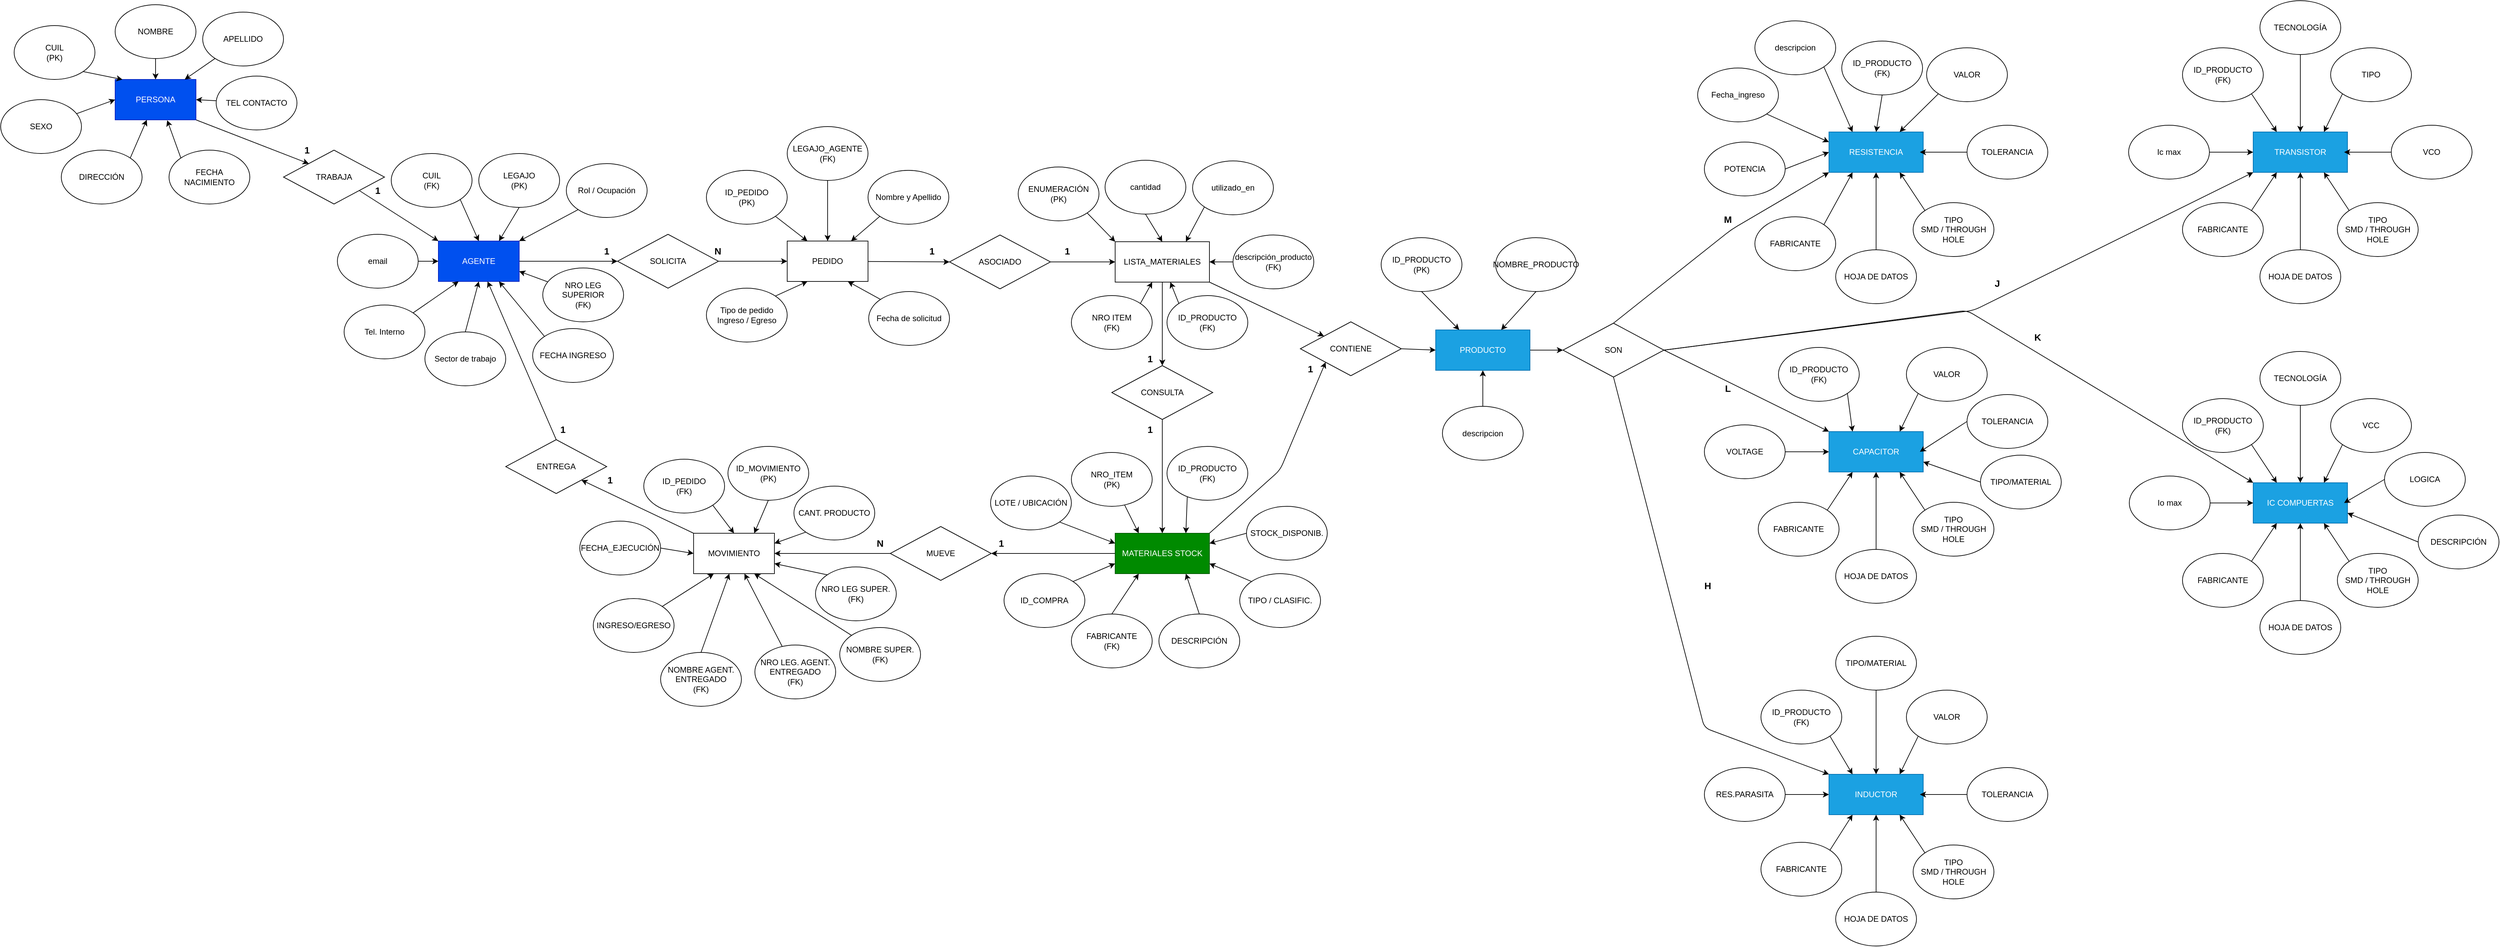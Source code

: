 <mxfile>
    <diagram id="CJ66dnxl5MV2yjCDgY6M" name="Deposito">
        <mxGraphModel dx="1007" dy="642" grid="1" gridSize="10" guides="1" tooltips="1" connect="1" arrows="1" fold="1" page="1" pageScale="1" pageWidth="4681" pageHeight="3300" math="0" shadow="0">
            <root>
                <mxCell id="0"/>
                <mxCell id="1" parent="0"/>
                <mxCell id="136" style="edgeStyle=none;html=1;entryX=0;entryY=0.5;entryDx=0;entryDy=0;" parent="1" source="3" target="135" edge="1">
                    <mxGeometry relative="1" as="geometry"/>
                </mxCell>
                <mxCell id="3" value="AGENTE" style="rounded=0;whiteSpace=wrap;html=1;fillColor=#0050ef;fontColor=#ffffff;strokeColor=#001DBC;" parent="1" vertex="1">
                    <mxGeometry x="960" y="550" width="120" height="60" as="geometry"/>
                </mxCell>
                <mxCell id="140" style="edgeStyle=none;html=1;exitX=0.5;exitY=1;exitDx=0;exitDy=0;entryX=0.75;entryY=0;entryDx=0;entryDy=0;" parent="1" source="12" target="3" edge="1">
                    <mxGeometry relative="1" as="geometry"/>
                </mxCell>
                <mxCell id="12" value="LEGAJO&lt;br&gt;(PK)" style="ellipse;whiteSpace=wrap;html=1;" parent="1" vertex="1">
                    <mxGeometry x="1020" y="420" width="120" height="80" as="geometry"/>
                </mxCell>
                <mxCell id="138" style="edgeStyle=none;html=1;exitX=0;exitY=1;exitDx=0;exitDy=0;entryX=1;entryY=0;entryDx=0;entryDy=0;" parent="1" source="71" target="3" edge="1">
                    <mxGeometry relative="1" as="geometry"/>
                </mxCell>
                <mxCell id="71" value="Rol / Ocupación" style="ellipse;whiteSpace=wrap;html=1;" parent="1" vertex="1">
                    <mxGeometry x="1150" y="435" width="120" height="80" as="geometry"/>
                </mxCell>
                <mxCell id="143" style="edgeStyle=none;html=1;exitX=0.5;exitY=0;exitDx=0;exitDy=0;entryX=0.5;entryY=1;entryDx=0;entryDy=0;" parent="1" source="77" target="3" edge="1">
                    <mxGeometry relative="1" as="geometry"/>
                </mxCell>
                <mxCell id="77" value="Sector de trabajo" style="ellipse;whiteSpace=wrap;html=1;" parent="1" vertex="1">
                    <mxGeometry x="940" y="685" width="120" height="80" as="geometry"/>
                </mxCell>
                <mxCell id="146" style="edgeStyle=none;html=1;entryX=0;entryY=0.5;entryDx=0;entryDy=0;" parent="1" source="89" target="145" edge="1">
                    <mxGeometry relative="1" as="geometry"/>
                </mxCell>
                <mxCell id="89" value="PEDIDO" style="rounded=0;whiteSpace=wrap;html=1;" parent="1" vertex="1">
                    <mxGeometry x="1478" y="550" width="120" height="60" as="geometry"/>
                </mxCell>
                <mxCell id="153" style="edgeStyle=none;html=1;exitX=1;exitY=1;exitDx=0;exitDy=0;entryX=0.25;entryY=0;entryDx=0;entryDy=0;" parent="1" source="90" target="89" edge="1">
                    <mxGeometry relative="1" as="geometry"/>
                </mxCell>
                <mxCell id="90" value="ID_PEDIDO&lt;br&gt;(PK)" style="ellipse;whiteSpace=wrap;html=1;" parent="1" vertex="1">
                    <mxGeometry x="1358" y="445" width="120" height="80" as="geometry"/>
                </mxCell>
                <mxCell id="154" style="edgeStyle=none;html=1;exitX=0.5;exitY=1;exitDx=0;exitDy=0;entryX=0.5;entryY=0;entryDx=0;entryDy=0;" parent="1" source="91" target="89" edge="1">
                    <mxGeometry relative="1" as="geometry"/>
                </mxCell>
                <mxCell id="91" value="LEGAJO_AGENTE&lt;br&gt;(FK)" style="ellipse;whiteSpace=wrap;html=1;" parent="1" vertex="1">
                    <mxGeometry x="1478" y="380" width="120" height="80" as="geometry"/>
                </mxCell>
                <mxCell id="155" style="edgeStyle=none;html=1;exitX=0;exitY=1;exitDx=0;exitDy=0;" parent="1" source="92" target="89" edge="1">
                    <mxGeometry relative="1" as="geometry"/>
                </mxCell>
                <mxCell id="92" value="Nombre y Apellido" style="ellipse;whiteSpace=wrap;html=1;" parent="1" vertex="1">
                    <mxGeometry x="1598" y="445" width="120" height="80" as="geometry"/>
                </mxCell>
                <mxCell id="156" style="edgeStyle=none;html=1;exitX=0;exitY=0;exitDx=0;exitDy=0;entryX=0.75;entryY=1;entryDx=0;entryDy=0;" parent="1" source="93" target="89" edge="1">
                    <mxGeometry relative="1" as="geometry"/>
                </mxCell>
                <mxCell id="93" value="Fecha de solicitud" style="ellipse;whiteSpace=wrap;html=1;" parent="1" vertex="1">
                    <mxGeometry x="1599" y="625" width="120" height="80" as="geometry"/>
                </mxCell>
                <mxCell id="180" style="edgeStyle=none;html=1;entryX=1;entryY=0.5;entryDx=0;entryDy=0;" parent="1" source="97" target="179" edge="1">
                    <mxGeometry relative="1" as="geometry"/>
                </mxCell>
                <mxCell id="298" style="edgeStyle=none;html=1;exitX=1;exitY=0;exitDx=0;exitDy=0;entryX=0;entryY=1;entryDx=0;entryDy=0;" parent="1" source="97" target="299" edge="1">
                    <mxGeometry relative="1" as="geometry">
                        <mxPoint x="2310" y="730" as="targetPoint"/>
                        <Array as="points">
                            <mxPoint x="2210" y="890"/>
                        </Array>
                    </mxGeometry>
                </mxCell>
                <mxCell id="97" value="MATERIALES STOCK" style="rounded=0;whiteSpace=wrap;html=1;fillColor=#008a00;fontColor=#ffffff;strokeColor=#005700;" parent="1" vertex="1">
                    <mxGeometry x="1965" y="984" width="140" height="60" as="geometry"/>
                </mxCell>
                <mxCell id="176" style="edgeStyle=none;html=1;entryX=0.25;entryY=0;entryDx=0;entryDy=0;" parent="1" source="98" target="97" edge="1">
                    <mxGeometry relative="1" as="geometry"/>
                </mxCell>
                <mxCell id="98" value="NRO_ITEM&lt;br&gt;(PK)" style="ellipse;whiteSpace=wrap;html=1;" parent="1" vertex="1">
                    <mxGeometry x="1900" y="864" width="120" height="80" as="geometry"/>
                </mxCell>
                <mxCell id="178" style="edgeStyle=none;html=1;exitX=0.251;exitY=0.925;exitDx=0;exitDy=0;entryX=0.75;entryY=0;entryDx=0;entryDy=0;exitPerimeter=0;" parent="1" source="99" target="97" edge="1">
                    <mxGeometry relative="1" as="geometry"/>
                </mxCell>
                <mxCell id="99" value="ID_PRODUCTO&lt;br&gt;(FK)" style="ellipse;whiteSpace=wrap;html=1;" parent="1" vertex="1">
                    <mxGeometry x="2042" y="855" width="120" height="80" as="geometry"/>
                </mxCell>
                <mxCell id="174" style="edgeStyle=none;html=1;exitX=0;exitY=0;exitDx=0;exitDy=0;entryX=1;entryY=0.75;entryDx=0;entryDy=0;" parent="1" source="100" target="97" edge="1">
                    <mxGeometry relative="1" as="geometry"/>
                </mxCell>
                <mxCell id="100" value="TIPO / CLASIFIC." style="ellipse;whiteSpace=wrap;html=1;" parent="1" vertex="1">
                    <mxGeometry x="2150" y="1044" width="120" height="80" as="geometry"/>
                </mxCell>
                <mxCell id="173" style="edgeStyle=none;html=1;exitX=0.5;exitY=0;exitDx=0;exitDy=0;entryX=0.75;entryY=1;entryDx=0;entryDy=0;" parent="1" source="101" target="97" edge="1">
                    <mxGeometry relative="1" as="geometry"/>
                </mxCell>
                <mxCell id="101" value="DESCRIPCIÓN" style="ellipse;whiteSpace=wrap;html=1;" parent="1" vertex="1">
                    <mxGeometry x="2030" y="1104" width="120" height="80" as="geometry"/>
                </mxCell>
                <mxCell id="172" style="edgeStyle=none;html=1;exitX=0.5;exitY=0;exitDx=0;exitDy=0;entryX=0.25;entryY=1;entryDx=0;entryDy=0;" parent="1" source="102" target="97" edge="1">
                    <mxGeometry relative="1" as="geometry"/>
                </mxCell>
                <mxCell id="102" value="FABRICANTE&lt;br&gt;(FK)" style="ellipse;whiteSpace=wrap;html=1;" parent="1" vertex="1">
                    <mxGeometry x="1900" y="1104" width="120" height="80" as="geometry"/>
                </mxCell>
                <mxCell id="171" style="edgeStyle=none;html=1;exitX=1;exitY=0;exitDx=0;exitDy=0;entryX=0;entryY=0.75;entryDx=0;entryDy=0;" parent="1" source="103" target="97" edge="1">
                    <mxGeometry relative="1" as="geometry"/>
                </mxCell>
                <mxCell id="103" value="ID_COMPRA" style="ellipse;whiteSpace=wrap;html=1;" parent="1" vertex="1">
                    <mxGeometry x="1800" y="1044" width="120" height="80" as="geometry"/>
                </mxCell>
                <mxCell id="170" style="edgeStyle=none;html=1;exitX=1;exitY=1;exitDx=0;exitDy=0;entryX=0;entryY=0.25;entryDx=0;entryDy=0;" parent="1" source="104" target="97" edge="1">
                    <mxGeometry relative="1" as="geometry"/>
                </mxCell>
                <mxCell id="104" value="LOTE / UBICACIÓN" style="ellipse;whiteSpace=wrap;html=1;" parent="1" vertex="1">
                    <mxGeometry x="1780" y="899" width="120" height="80" as="geometry"/>
                </mxCell>
                <mxCell id="175" style="edgeStyle=none;html=1;exitX=0;exitY=0.5;exitDx=0;exitDy=0;entryX=1;entryY=0.25;entryDx=0;entryDy=0;" parent="1" source="105" target="97" edge="1">
                    <mxGeometry relative="1" as="geometry"/>
                </mxCell>
                <mxCell id="105" value="STOCK_DISPONIB." style="ellipse;whiteSpace=wrap;html=1;" parent="1" vertex="1">
                    <mxGeometry x="2160" y="944" width="120" height="80" as="geometry"/>
                </mxCell>
                <mxCell id="183" style="edgeStyle=none;html=1;exitX=0;exitY=0;exitDx=0;exitDy=0;entryX=1;entryY=1;entryDx=0;entryDy=0;" parent="1" source="106" target="182" edge="1">
                    <mxGeometry relative="1" as="geometry"/>
                </mxCell>
                <mxCell id="106" value="MOVIMIENTO" style="rounded=0;whiteSpace=wrap;html=1;" parent="1" vertex="1">
                    <mxGeometry x="1339" y="984" width="120" height="60" as="geometry"/>
                </mxCell>
                <mxCell id="186" style="edgeStyle=none;html=1;exitX=0.5;exitY=1;exitDx=0;exitDy=0;entryX=0.75;entryY=0;entryDx=0;entryDy=0;" parent="1" source="107" target="106" edge="1">
                    <mxGeometry relative="1" as="geometry"/>
                </mxCell>
                <mxCell id="107" value="ID_MOVIMIENTO&lt;br&gt;(PK)" style="ellipse;whiteSpace=wrap;html=1;" parent="1" vertex="1">
                    <mxGeometry x="1390" y="855" width="120" height="80" as="geometry"/>
                </mxCell>
                <mxCell id="185" style="edgeStyle=none;html=1;exitX=1;exitY=1;exitDx=0;exitDy=0;entryX=0.5;entryY=0;entryDx=0;entryDy=0;" parent="1" source="108" target="106" edge="1">
                    <mxGeometry relative="1" as="geometry"/>
                </mxCell>
                <mxCell id="108" value="ID_PEDIDO&lt;br&gt;(FK)" style="ellipse;whiteSpace=wrap;html=1;" parent="1" vertex="1">
                    <mxGeometry x="1265" y="874" width="120" height="80" as="geometry"/>
                </mxCell>
                <mxCell id="190" style="edgeStyle=none;html=1;exitX=1;exitY=0.5;exitDx=0;exitDy=0;entryX=0;entryY=0.5;entryDx=0;entryDy=0;" parent="1" source="110" target="106" edge="1">
                    <mxGeometry relative="1" as="geometry"/>
                </mxCell>
                <mxCell id="110" value="FECHA_EJECUCIÓN" style="ellipse;whiteSpace=wrap;html=1;" parent="1" vertex="1">
                    <mxGeometry x="1170" y="966" width="120" height="80" as="geometry"/>
                </mxCell>
                <mxCell id="158" style="edgeStyle=none;html=1;exitX=1;exitY=0;exitDx=0;exitDy=0;entryX=0.25;entryY=1;entryDx=0;entryDy=0;" parent="1" source="119" target="89" edge="1">
                    <mxGeometry relative="1" as="geometry"/>
                </mxCell>
                <mxCell id="119" value="Tipo de pedido&lt;br&gt;Ingreso / Egreso" style="ellipse;whiteSpace=wrap;html=1;" parent="1" vertex="1">
                    <mxGeometry x="1358" y="620" width="120" height="80" as="geometry"/>
                </mxCell>
                <mxCell id="189" style="edgeStyle=none;html=1;" parent="1" source="120" target="106" edge="1">
                    <mxGeometry relative="1" as="geometry"/>
                </mxCell>
                <mxCell id="120" value="NRO LEG. AGENT.&lt;br&gt;ENTREGADO&lt;br&gt;(FK)" style="ellipse;whiteSpace=wrap;html=1;" parent="1" vertex="1">
                    <mxGeometry x="1430" y="1150" width="120" height="80" as="geometry"/>
                </mxCell>
                <mxCell id="188" style="edgeStyle=none;html=1;exitX=0;exitY=0;exitDx=0;exitDy=0;entryX=1;entryY=0.75;entryDx=0;entryDy=0;" parent="1" source="121" target="106" edge="1">
                    <mxGeometry relative="1" as="geometry"/>
                </mxCell>
                <mxCell id="121" value="NRO LEG SUPER.&lt;br&gt;(FK)" style="ellipse;whiteSpace=wrap;html=1;" parent="1" vertex="1">
                    <mxGeometry x="1520" y="1034" width="120" height="80" as="geometry"/>
                </mxCell>
                <mxCell id="192" style="edgeStyle=none;html=1;exitX=0;exitY=1;exitDx=0;exitDy=0;entryX=1;entryY=0.25;entryDx=0;entryDy=0;" parent="1" source="122" target="106" edge="1">
                    <mxGeometry relative="1" as="geometry"/>
                </mxCell>
                <mxCell id="122" value="CANT. PRODUCTO" style="ellipse;whiteSpace=wrap;html=1;" parent="1" vertex="1">
                    <mxGeometry x="1488" y="914" width="120" height="80" as="geometry"/>
                </mxCell>
                <mxCell id="142" style="edgeStyle=none;html=1;exitX=1;exitY=0;exitDx=0;exitDy=0;entryX=0.25;entryY=1;entryDx=0;entryDy=0;" parent="1" source="68TzaHXhmso7OPI98Nb3-122" target="3" edge="1">
                    <mxGeometry relative="1" as="geometry"/>
                </mxCell>
                <mxCell id="68TzaHXhmso7OPI98Nb3-122" value="Tel. Interno" style="ellipse;whiteSpace=wrap;html=1;" parent="1" vertex="1">
                    <mxGeometry x="820" y="645" width="120" height="80" as="geometry"/>
                </mxCell>
                <mxCell id="141" style="edgeStyle=none;html=1;exitX=1;exitY=0.5;exitDx=0;exitDy=0;entryX=0;entryY=0.5;entryDx=0;entryDy=0;" parent="1" source="123" target="3" edge="1">
                    <mxGeometry relative="1" as="geometry"/>
                </mxCell>
                <mxCell id="123" value="email" style="ellipse;whiteSpace=wrap;html=1;" parent="1" vertex="1">
                    <mxGeometry x="810" y="540" width="120" height="80" as="geometry"/>
                </mxCell>
                <mxCell id="165" style="edgeStyle=none;html=1;entryX=0.5;entryY=0;entryDx=0;entryDy=0;" parent="1" source="125" target="166" edge="1">
                    <mxGeometry relative="1" as="geometry"/>
                </mxCell>
                <mxCell id="345" style="edgeStyle=none;html=1;exitX=1;exitY=1;exitDx=0;exitDy=0;fontSize=14;" parent="1" source="125" target="299" edge="1">
                    <mxGeometry relative="1" as="geometry"/>
                </mxCell>
                <mxCell id="125" value="LISTA_MATERIALES" style="rounded=0;whiteSpace=wrap;html=1;" parent="1" vertex="1">
                    <mxGeometry x="1965" y="551" width="140" height="60" as="geometry"/>
                </mxCell>
                <mxCell id="161" style="edgeStyle=none;html=1;exitX=1;exitY=0;exitDx=0;exitDy=0;entryX=0.393;entryY=1;entryDx=0;entryDy=0;entryPerimeter=0;" parent="1" source="127" target="125" edge="1">
                    <mxGeometry relative="1" as="geometry"/>
                </mxCell>
                <mxCell id="127" value="NRO ITEM&lt;br&gt;(FK)" style="ellipse;whiteSpace=wrap;html=1;" parent="1" vertex="1">
                    <mxGeometry x="1900" y="631" width="120" height="80" as="geometry"/>
                </mxCell>
                <mxCell id="162" style="edgeStyle=none;html=1;exitX=0;exitY=0;exitDx=0;exitDy=0;" parent="1" source="128" target="125" edge="1">
                    <mxGeometry relative="1" as="geometry"/>
                </mxCell>
                <mxCell id="128" value="ID_PRODUCTO&lt;br&gt;(FK)" style="ellipse;whiteSpace=wrap;html=1;" parent="1" vertex="1">
                    <mxGeometry x="2042" y="631" width="120" height="80" as="geometry"/>
                </mxCell>
                <mxCell id="163" style="edgeStyle=none;html=1;exitX=0;exitY=0.5;exitDx=0;exitDy=0;entryX=1;entryY=0.5;entryDx=0;entryDy=0;" parent="1" source="129" target="125" edge="1">
                    <mxGeometry relative="1" as="geometry"/>
                </mxCell>
                <mxCell id="129" value="descripción_producto&lt;br&gt;(FK)" style="ellipse;whiteSpace=wrap;html=1;" parent="1" vertex="1">
                    <mxGeometry x="2140" y="541" width="120" height="80" as="geometry"/>
                </mxCell>
                <mxCell id="159" style="edgeStyle=none;html=1;exitX=0.5;exitY=1;exitDx=0;exitDy=0;entryX=0.5;entryY=0;entryDx=0;entryDy=0;" parent="1" source="132" target="125" edge="1">
                    <mxGeometry relative="1" as="geometry"/>
                </mxCell>
                <mxCell id="132" value="cantidad" style="ellipse;whiteSpace=wrap;html=1;" parent="1" vertex="1">
                    <mxGeometry x="1950" y="430" width="120" height="80" as="geometry"/>
                </mxCell>
                <mxCell id="160" style="edgeStyle=none;html=1;exitX=0;exitY=1;exitDx=0;exitDy=0;entryX=0.75;entryY=0;entryDx=0;entryDy=0;" parent="1" source="133" target="125" edge="1">
                    <mxGeometry relative="1" as="geometry"/>
                </mxCell>
                <mxCell id="133" value="utilizado_en" style="ellipse;whiteSpace=wrap;html=1;" parent="1" vertex="1">
                    <mxGeometry x="2080" y="431" width="120" height="80" as="geometry"/>
                </mxCell>
                <mxCell id="137" style="edgeStyle=none;html=1;entryX=0;entryY=0.5;entryDx=0;entryDy=0;" parent="1" source="135" target="89" edge="1">
                    <mxGeometry relative="1" as="geometry"/>
                </mxCell>
                <mxCell id="135" value="SOLICITA" style="rhombus;whiteSpace=wrap;html=1;" parent="1" vertex="1">
                    <mxGeometry x="1226" y="540" width="150" height="80" as="geometry"/>
                </mxCell>
                <mxCell id="164" style="edgeStyle=none;html=1;exitX=1;exitY=0.5;exitDx=0;exitDy=0;entryX=0;entryY=0.5;entryDx=0;entryDy=0;" parent="1" source="145" target="125" edge="1">
                    <mxGeometry relative="1" as="geometry"/>
                </mxCell>
                <mxCell id="145" value="ASOCIADO" style="rhombus;whiteSpace=wrap;html=1;" parent="1" vertex="1">
                    <mxGeometry x="1719" y="541" width="150" height="80" as="geometry"/>
                </mxCell>
                <mxCell id="167" style="edgeStyle=none;html=1;exitX=0.5;exitY=1;exitDx=0;exitDy=0;entryX=0.5;entryY=0;entryDx=0;entryDy=0;" parent="1" source="166" target="97" edge="1">
                    <mxGeometry relative="1" as="geometry">
                        <mxPoint x="2035" y="869" as="sourcePoint"/>
                    </mxGeometry>
                </mxCell>
                <mxCell id="166" value="CONSULTA" style="rhombus;whiteSpace=wrap;html=1;" parent="1" vertex="1">
                    <mxGeometry x="1960" y="735" width="150" height="80" as="geometry"/>
                </mxCell>
                <mxCell id="181" style="edgeStyle=none;html=1;entryX=1;entryY=0.5;entryDx=0;entryDy=0;" parent="1" source="179" target="106" edge="1">
                    <mxGeometry relative="1" as="geometry"/>
                </mxCell>
                <mxCell id="179" value="MUEVE" style="rhombus;whiteSpace=wrap;html=1;" parent="1" vertex="1">
                    <mxGeometry x="1631" y="974" width="150" height="80" as="geometry"/>
                </mxCell>
                <mxCell id="184" style="edgeStyle=none;html=1;exitX=0.5;exitY=0;exitDx=0;exitDy=0;" parent="1" source="182" target="3" edge="1">
                    <mxGeometry relative="1" as="geometry"/>
                </mxCell>
                <mxCell id="182" value="ENTREGA" style="rhombus;whiteSpace=wrap;html=1;" parent="1" vertex="1">
                    <mxGeometry x="1060" y="845" width="150" height="80" as="geometry"/>
                </mxCell>
                <mxCell id="193" value="RESISTENCIA" style="rounded=0;whiteSpace=wrap;html=1;fillColor=#1ba1e2;fontColor=#ffffff;strokeColor=#006EAF;" parent="1" vertex="1">
                    <mxGeometry x="3025" y="388" width="140" height="60" as="geometry"/>
                </mxCell>
                <mxCell id="196" style="edgeStyle=none;html=1;exitX=0.5;exitY=1;exitDx=0;exitDy=0;entryX=0.5;entryY=0;entryDx=0;entryDy=0;" parent="1" source="197" target="193" edge="1">
                    <mxGeometry relative="1" as="geometry"/>
                </mxCell>
                <mxCell id="197" value="ID_PRODUCTO&lt;br&gt;(FK)" style="ellipse;whiteSpace=wrap;html=1;" parent="1" vertex="1">
                    <mxGeometry x="3044" y="253" width="120" height="80" as="geometry"/>
                </mxCell>
                <mxCell id="198" style="edgeStyle=none;html=1;exitX=0;exitY=0.5;exitDx=0;exitDy=0;" parent="1" source="199" edge="1">
                    <mxGeometry relative="1" as="geometry">
                        <mxPoint x="3160" y="418" as="targetPoint"/>
                    </mxGeometry>
                </mxCell>
                <mxCell id="199" value="TOLERANCIA" style="ellipse;whiteSpace=wrap;html=1;" parent="1" vertex="1">
                    <mxGeometry x="3230" y="378" width="120" height="80" as="geometry"/>
                </mxCell>
                <mxCell id="200" style="edgeStyle=none;html=1;exitX=0.5;exitY=0;exitDx=0;exitDy=0;entryX=0.5;entryY=1;entryDx=0;entryDy=0;" parent="1" source="201" target="193" edge="1">
                    <mxGeometry relative="1" as="geometry"/>
                </mxCell>
                <mxCell id="201" value="HOJA DE DATOS" style="ellipse;whiteSpace=wrap;html=1;" parent="1" vertex="1">
                    <mxGeometry x="3035" y="563" width="120" height="80" as="geometry"/>
                </mxCell>
                <mxCell id="202" style="edgeStyle=none;html=1;exitX=1;exitY=0;exitDx=0;exitDy=0;entryX=0.25;entryY=1;entryDx=0;entryDy=0;" parent="1" source="203" target="193" edge="1">
                    <mxGeometry relative="1" as="geometry"/>
                </mxCell>
                <mxCell id="203" value="FABRICANTE" style="ellipse;whiteSpace=wrap;html=1;" parent="1" vertex="1">
                    <mxGeometry x="2915" y="514" width="120" height="80" as="geometry"/>
                </mxCell>
                <mxCell id="210" style="edgeStyle=none;html=1;exitX=1;exitY=0.5;exitDx=0;exitDy=0;entryX=0;entryY=0.5;entryDx=0;entryDy=0;" parent="1" source="205" target="193" edge="1">
                    <mxGeometry relative="1" as="geometry"/>
                </mxCell>
                <mxCell id="205" value="POTENCIA" style="ellipse;whiteSpace=wrap;html=1;" parent="1" vertex="1">
                    <mxGeometry x="2840" y="403" width="120" height="80" as="geometry"/>
                </mxCell>
                <mxCell id="212" style="edgeStyle=none;html=1;exitX=0;exitY=1;exitDx=0;exitDy=0;entryX=0.75;entryY=0;entryDx=0;entryDy=0;" parent="1" source="211" target="193" edge="1">
                    <mxGeometry relative="1" as="geometry"/>
                </mxCell>
                <mxCell id="211" value="VALOR" style="ellipse;whiteSpace=wrap;html=1;" parent="1" vertex="1">
                    <mxGeometry x="3170" y="263" width="120" height="80" as="geometry"/>
                </mxCell>
                <mxCell id="214" style="edgeStyle=none;html=1;exitX=0;exitY=0;exitDx=0;exitDy=0;entryX=0.75;entryY=1;entryDx=0;entryDy=0;" parent="1" source="213" target="193" edge="1">
                    <mxGeometry relative="1" as="geometry"/>
                </mxCell>
                <mxCell id="213" value="TIPO&lt;br&gt;SMD / THROUGH HOLE" style="ellipse;whiteSpace=wrap;html=1;" parent="1" vertex="1">
                    <mxGeometry x="3150" y="493" width="120" height="80" as="geometry"/>
                </mxCell>
                <mxCell id="215" value="CAPACITOR" style="rounded=0;whiteSpace=wrap;html=1;fillColor=#1ba1e2;fontColor=#ffffff;strokeColor=#006EAF;" parent="1" vertex="1">
                    <mxGeometry x="3025" y="833" width="140" height="60" as="geometry"/>
                </mxCell>
                <mxCell id="216" style="edgeStyle=none;html=1;exitX=1;exitY=1;exitDx=0;exitDy=0;entryX=0.25;entryY=0;entryDx=0;entryDy=0;" parent="1" source="217" target="215" edge="1">
                    <mxGeometry relative="1" as="geometry"/>
                </mxCell>
                <mxCell id="217" value="ID_PRODUCTO&lt;br&gt;(FK)" style="ellipse;whiteSpace=wrap;html=1;" parent="1" vertex="1">
                    <mxGeometry x="2950" y="708" width="120" height="80" as="geometry"/>
                </mxCell>
                <mxCell id="218" style="edgeStyle=none;html=1;exitX=0;exitY=0.5;exitDx=0;exitDy=0;" parent="1" source="219" edge="1">
                    <mxGeometry relative="1" as="geometry">
                        <mxPoint x="3160" y="863" as="targetPoint"/>
                    </mxGeometry>
                </mxCell>
                <mxCell id="219" value="TOLERANCIA" style="ellipse;whiteSpace=wrap;html=1;" parent="1" vertex="1">
                    <mxGeometry x="3230" y="778" width="120" height="80" as="geometry"/>
                </mxCell>
                <mxCell id="220" style="edgeStyle=none;html=1;exitX=0.5;exitY=0;exitDx=0;exitDy=0;entryX=0.5;entryY=1;entryDx=0;entryDy=0;" parent="1" source="221" target="215" edge="1">
                    <mxGeometry relative="1" as="geometry"/>
                </mxCell>
                <mxCell id="221" value="HOJA DE DATOS" style="ellipse;whiteSpace=wrap;html=1;" parent="1" vertex="1">
                    <mxGeometry x="3035" y="1008" width="120" height="80" as="geometry"/>
                </mxCell>
                <mxCell id="222" style="edgeStyle=none;html=1;exitX=1;exitY=0;exitDx=0;exitDy=0;entryX=0.25;entryY=1;entryDx=0;entryDy=0;" parent="1" source="223" target="215" edge="1">
                    <mxGeometry relative="1" as="geometry"/>
                </mxCell>
                <mxCell id="223" value="FABRICANTE" style="ellipse;whiteSpace=wrap;html=1;" parent="1" vertex="1">
                    <mxGeometry x="2920" y="938" width="120" height="80" as="geometry"/>
                </mxCell>
                <mxCell id="224" style="edgeStyle=none;html=1;exitX=1;exitY=0.5;exitDx=0;exitDy=0;entryX=0;entryY=0.5;entryDx=0;entryDy=0;" parent="1" source="225" target="215" edge="1">
                    <mxGeometry relative="1" as="geometry"/>
                </mxCell>
                <mxCell id="225" value="VOLTAGE" style="ellipse;whiteSpace=wrap;html=1;" parent="1" vertex="1">
                    <mxGeometry x="2840" y="823" width="120" height="80" as="geometry"/>
                </mxCell>
                <mxCell id="226" style="edgeStyle=none;html=1;exitX=0;exitY=1;exitDx=0;exitDy=0;entryX=0.75;entryY=0;entryDx=0;entryDy=0;" parent="1" source="227" target="215" edge="1">
                    <mxGeometry relative="1" as="geometry"/>
                </mxCell>
                <mxCell id="227" value="VALOR" style="ellipse;whiteSpace=wrap;html=1;" parent="1" vertex="1">
                    <mxGeometry x="3140" y="708" width="120" height="80" as="geometry"/>
                </mxCell>
                <mxCell id="228" style="edgeStyle=none;html=1;exitX=0;exitY=0;exitDx=0;exitDy=0;entryX=0.75;entryY=1;entryDx=0;entryDy=0;" parent="1" source="229" target="215" edge="1">
                    <mxGeometry relative="1" as="geometry"/>
                </mxCell>
                <mxCell id="229" value="TIPO&lt;br&gt;SMD / THROUGH HOLE" style="ellipse;whiteSpace=wrap;html=1;" parent="1" vertex="1">
                    <mxGeometry x="3150" y="938" width="120" height="80" as="geometry"/>
                </mxCell>
                <mxCell id="230" value="INDUCTOR" style="rounded=0;whiteSpace=wrap;html=1;fillColor=#1ba1e2;fontColor=#ffffff;strokeColor=#006EAF;" parent="1" vertex="1">
                    <mxGeometry x="3025" y="1342" width="140" height="60" as="geometry"/>
                </mxCell>
                <mxCell id="231" style="edgeStyle=none;html=1;exitX=1;exitY=1;exitDx=0;exitDy=0;entryX=0.25;entryY=0;entryDx=0;entryDy=0;" parent="1" source="232" target="230" edge="1">
                    <mxGeometry relative="1" as="geometry"/>
                </mxCell>
                <mxCell id="232" value="ID_PRODUCTO&lt;br&gt;(FK)" style="ellipse;whiteSpace=wrap;html=1;" parent="1" vertex="1">
                    <mxGeometry x="2924" y="1217" width="120" height="80" as="geometry"/>
                </mxCell>
                <mxCell id="233" style="edgeStyle=none;html=1;exitX=0;exitY=0.5;exitDx=0;exitDy=0;" parent="1" source="234" edge="1">
                    <mxGeometry relative="1" as="geometry">
                        <mxPoint x="3160" y="1372" as="targetPoint"/>
                    </mxGeometry>
                </mxCell>
                <mxCell id="234" value="TOLERANCIA" style="ellipse;whiteSpace=wrap;html=1;" parent="1" vertex="1">
                    <mxGeometry x="3230" y="1332" width="120" height="80" as="geometry"/>
                </mxCell>
                <mxCell id="235" style="edgeStyle=none;html=1;exitX=0.5;exitY=0;exitDx=0;exitDy=0;entryX=0.5;entryY=1;entryDx=0;entryDy=0;" parent="1" source="236" target="230" edge="1">
                    <mxGeometry relative="1" as="geometry"/>
                </mxCell>
                <mxCell id="236" value="HOJA DE DATOS" style="ellipse;whiteSpace=wrap;html=1;" parent="1" vertex="1">
                    <mxGeometry x="3035" y="1517" width="120" height="80" as="geometry"/>
                </mxCell>
                <mxCell id="237" style="edgeStyle=none;html=1;exitX=1;exitY=0;exitDx=0;exitDy=0;entryX=0.25;entryY=1;entryDx=0;entryDy=0;" parent="1" source="238" target="230" edge="1">
                    <mxGeometry relative="1" as="geometry"/>
                </mxCell>
                <mxCell id="238" value="FABRICANTE" style="ellipse;whiteSpace=wrap;html=1;" parent="1" vertex="1">
                    <mxGeometry x="2924" y="1443" width="120" height="80" as="geometry"/>
                </mxCell>
                <mxCell id="239" style="edgeStyle=none;html=1;exitX=1;exitY=0.5;exitDx=0;exitDy=0;entryX=0;entryY=0.5;entryDx=0;entryDy=0;" parent="1" source="240" target="230" edge="1">
                    <mxGeometry relative="1" as="geometry"/>
                </mxCell>
                <mxCell id="240" value="RES.PARASITA" style="ellipse;whiteSpace=wrap;html=1;" parent="1" vertex="1">
                    <mxGeometry x="2840" y="1332" width="120" height="80" as="geometry"/>
                </mxCell>
                <mxCell id="241" style="edgeStyle=none;html=1;exitX=0;exitY=1;exitDx=0;exitDy=0;entryX=0.75;entryY=0;entryDx=0;entryDy=0;" parent="1" source="242" target="230" edge="1">
                    <mxGeometry relative="1" as="geometry"/>
                </mxCell>
                <mxCell id="242" value="VALOR" style="ellipse;whiteSpace=wrap;html=1;" parent="1" vertex="1">
                    <mxGeometry x="3140" y="1217" width="120" height="80" as="geometry"/>
                </mxCell>
                <mxCell id="243" style="edgeStyle=none;html=1;exitX=0;exitY=0;exitDx=0;exitDy=0;entryX=0.75;entryY=1;entryDx=0;entryDy=0;" parent="1" source="244" target="230" edge="1">
                    <mxGeometry relative="1" as="geometry"/>
                </mxCell>
                <mxCell id="244" value="TIPO&lt;br&gt;SMD / THROUGH HOLE" style="ellipse;whiteSpace=wrap;html=1;" parent="1" vertex="1">
                    <mxGeometry x="3150" y="1447" width="120" height="80" as="geometry"/>
                </mxCell>
                <mxCell id="246" style="edgeStyle=none;html=1;exitX=0.5;exitY=1;exitDx=0;exitDy=0;" parent="1" source="245" target="230" edge="1">
                    <mxGeometry relative="1" as="geometry"/>
                </mxCell>
                <mxCell id="245" value="TIPO/MATERIAL" style="ellipse;whiteSpace=wrap;html=1;" parent="1" vertex="1">
                    <mxGeometry x="3035" y="1137" width="120" height="80" as="geometry"/>
                </mxCell>
                <mxCell id="247" value="TRANSISTOR" style="rounded=0;whiteSpace=wrap;html=1;fillColor=#1ba1e2;fontColor=#ffffff;strokeColor=#006EAF;" parent="1" vertex="1">
                    <mxGeometry x="3655" y="388" width="140" height="60" as="geometry"/>
                </mxCell>
                <mxCell id="248" style="edgeStyle=none;html=1;exitX=1;exitY=1;exitDx=0;exitDy=0;entryX=0.25;entryY=0;entryDx=0;entryDy=0;" parent="1" source="249" target="247" edge="1">
                    <mxGeometry relative="1" as="geometry"/>
                </mxCell>
                <mxCell id="249" value="ID_PRODUCTO&lt;br&gt;(FK)" style="ellipse;whiteSpace=wrap;html=1;" parent="1" vertex="1">
                    <mxGeometry x="3550" y="263" width="120" height="80" as="geometry"/>
                </mxCell>
                <mxCell id="250" style="edgeStyle=none;html=1;exitX=0;exitY=0.5;exitDx=0;exitDy=0;" parent="1" source="251" edge="1">
                    <mxGeometry relative="1" as="geometry">
                        <mxPoint x="3790" y="418" as="targetPoint"/>
                    </mxGeometry>
                </mxCell>
                <mxCell id="251" value="VCO" style="ellipse;whiteSpace=wrap;html=1;" parent="1" vertex="1">
                    <mxGeometry x="3860" y="378" width="120" height="80" as="geometry"/>
                </mxCell>
                <mxCell id="252" style="edgeStyle=none;html=1;exitX=0.5;exitY=0;exitDx=0;exitDy=0;entryX=0.5;entryY=1;entryDx=0;entryDy=0;" parent="1" source="253" target="247" edge="1">
                    <mxGeometry relative="1" as="geometry"/>
                </mxCell>
                <mxCell id="253" value="HOJA DE DATOS" style="ellipse;whiteSpace=wrap;html=1;" parent="1" vertex="1">
                    <mxGeometry x="3665" y="563" width="120" height="80" as="geometry"/>
                </mxCell>
                <mxCell id="254" style="edgeStyle=none;html=1;exitX=1;exitY=0;exitDx=0;exitDy=0;entryX=0.25;entryY=1;entryDx=0;entryDy=0;" parent="1" source="255" target="247" edge="1">
                    <mxGeometry relative="1" as="geometry"/>
                </mxCell>
                <mxCell id="255" value="FABRICANTE" style="ellipse;whiteSpace=wrap;html=1;" parent="1" vertex="1">
                    <mxGeometry x="3550" y="493" width="120" height="80" as="geometry"/>
                </mxCell>
                <mxCell id="256" style="edgeStyle=none;html=1;exitX=1;exitY=0.5;exitDx=0;exitDy=0;entryX=0;entryY=0.5;entryDx=0;entryDy=0;" parent="1" source="257" target="247" edge="1">
                    <mxGeometry relative="1" as="geometry"/>
                </mxCell>
                <mxCell id="257" value="Ic max" style="ellipse;whiteSpace=wrap;html=1;" parent="1" vertex="1">
                    <mxGeometry x="3470" y="378" width="120" height="80" as="geometry"/>
                </mxCell>
                <mxCell id="258" style="edgeStyle=none;html=1;exitX=0;exitY=1;exitDx=0;exitDy=0;entryX=0.75;entryY=0;entryDx=0;entryDy=0;" parent="1" source="259" target="247" edge="1">
                    <mxGeometry relative="1" as="geometry"/>
                </mxCell>
                <mxCell id="259" value="TIPO" style="ellipse;whiteSpace=wrap;html=1;" parent="1" vertex="1">
                    <mxGeometry x="3770" y="263" width="120" height="80" as="geometry"/>
                </mxCell>
                <mxCell id="260" style="edgeStyle=none;html=1;exitX=0;exitY=0;exitDx=0;exitDy=0;entryX=0.75;entryY=1;entryDx=0;entryDy=0;" parent="1" source="261" target="247" edge="1">
                    <mxGeometry relative="1" as="geometry"/>
                </mxCell>
                <mxCell id="261" value="TIPO&lt;br&gt;SMD / THROUGH HOLE" style="ellipse;whiteSpace=wrap;html=1;" parent="1" vertex="1">
                    <mxGeometry x="3780" y="493" width="120" height="80" as="geometry"/>
                </mxCell>
                <mxCell id="263" style="edgeStyle=none;html=1;entryX=0.5;entryY=0;entryDx=0;entryDy=0;" parent="1" source="262" target="247" edge="1">
                    <mxGeometry relative="1" as="geometry"/>
                </mxCell>
                <mxCell id="262" value="TECNOLOGÍA" style="ellipse;whiteSpace=wrap;html=1;" parent="1" vertex="1">
                    <mxGeometry x="3665" y="193" width="120" height="80" as="geometry"/>
                </mxCell>
                <mxCell id="279" value="IC COMPUERTAS" style="rounded=0;whiteSpace=wrap;html=1;fillColor=#1ba1e2;fontColor=#ffffff;strokeColor=#006EAF;" parent="1" vertex="1">
                    <mxGeometry x="3655" y="909" width="140" height="60" as="geometry"/>
                </mxCell>
                <mxCell id="280" style="edgeStyle=none;html=1;exitX=1;exitY=1;exitDx=0;exitDy=0;entryX=0.25;entryY=0;entryDx=0;entryDy=0;" parent="1" source="281" target="279" edge="1">
                    <mxGeometry relative="1" as="geometry"/>
                </mxCell>
                <mxCell id="281" value="ID_PRODUCTO&lt;br&gt;(FK)" style="ellipse;whiteSpace=wrap;html=1;" parent="1" vertex="1">
                    <mxGeometry x="3550" y="784" width="120" height="80" as="geometry"/>
                </mxCell>
                <mxCell id="282" style="edgeStyle=none;html=1;exitX=0;exitY=0.5;exitDx=0;exitDy=0;" parent="1" source="283" edge="1">
                    <mxGeometry relative="1" as="geometry">
                        <mxPoint x="3790" y="939" as="targetPoint"/>
                    </mxGeometry>
                </mxCell>
                <mxCell id="283" value="LOGICA" style="ellipse;whiteSpace=wrap;html=1;" parent="1" vertex="1">
                    <mxGeometry x="3850" y="864" width="120" height="80" as="geometry"/>
                </mxCell>
                <mxCell id="284" style="edgeStyle=none;html=1;exitX=0.5;exitY=0;exitDx=0;exitDy=0;entryX=0.5;entryY=1;entryDx=0;entryDy=0;" parent="1" source="285" target="279" edge="1">
                    <mxGeometry relative="1" as="geometry"/>
                </mxCell>
                <mxCell id="285" value="HOJA DE DATOS" style="ellipse;whiteSpace=wrap;html=1;" parent="1" vertex="1">
                    <mxGeometry x="3665" y="1084" width="120" height="80" as="geometry"/>
                </mxCell>
                <mxCell id="286" style="edgeStyle=none;html=1;exitX=1;exitY=0;exitDx=0;exitDy=0;entryX=0.25;entryY=1;entryDx=0;entryDy=0;" parent="1" source="287" target="279" edge="1">
                    <mxGeometry relative="1" as="geometry"/>
                </mxCell>
                <mxCell id="287" value="FABRICANTE" style="ellipse;whiteSpace=wrap;html=1;" parent="1" vertex="1">
                    <mxGeometry x="3550" y="1014" width="120" height="80" as="geometry"/>
                </mxCell>
                <mxCell id="288" style="edgeStyle=none;html=1;exitX=1;exitY=0.5;exitDx=0;exitDy=0;entryX=0;entryY=0.5;entryDx=0;entryDy=0;" parent="1" source="289" target="279" edge="1">
                    <mxGeometry relative="1" as="geometry"/>
                </mxCell>
                <mxCell id="289" value="Io max" style="ellipse;whiteSpace=wrap;html=1;" parent="1" vertex="1">
                    <mxGeometry x="3471" y="899" width="120" height="80" as="geometry"/>
                </mxCell>
                <mxCell id="290" style="edgeStyle=none;html=1;exitX=0;exitY=1;exitDx=0;exitDy=0;entryX=0.75;entryY=0;entryDx=0;entryDy=0;" parent="1" source="291" target="279" edge="1">
                    <mxGeometry relative="1" as="geometry"/>
                </mxCell>
                <mxCell id="291" value="VCC" style="ellipse;whiteSpace=wrap;html=1;" parent="1" vertex="1">
                    <mxGeometry x="3770" y="784" width="120" height="80" as="geometry"/>
                </mxCell>
                <mxCell id="292" style="edgeStyle=none;html=1;exitX=0;exitY=0;exitDx=0;exitDy=0;entryX=0.75;entryY=1;entryDx=0;entryDy=0;" parent="1" source="293" target="279" edge="1">
                    <mxGeometry relative="1" as="geometry"/>
                </mxCell>
                <mxCell id="293" value="TIPO&lt;br&gt;SMD / THROUGH HOLE" style="ellipse;whiteSpace=wrap;html=1;" parent="1" vertex="1">
                    <mxGeometry x="3780" y="1014" width="120" height="80" as="geometry"/>
                </mxCell>
                <mxCell id="294" style="edgeStyle=none;html=1;entryX=0.5;entryY=0;entryDx=0;entryDy=0;" parent="1" source="295" target="279" edge="1">
                    <mxGeometry relative="1" as="geometry"/>
                </mxCell>
                <mxCell id="295" value="TECNOLOGÍA" style="ellipse;whiteSpace=wrap;html=1;" parent="1" vertex="1">
                    <mxGeometry x="3665" y="714" width="120" height="80" as="geometry"/>
                </mxCell>
                <mxCell id="297" style="edgeStyle=none;html=1;exitX=0;exitY=0.5;exitDx=0;exitDy=0;entryX=1;entryY=0.75;entryDx=0;entryDy=0;" parent="1" source="296" target="279" edge="1">
                    <mxGeometry relative="1" as="geometry"/>
                </mxCell>
                <mxCell id="296" value="DESCRIPCIÓN" style="ellipse;whiteSpace=wrap;html=1;" parent="1" vertex="1">
                    <mxGeometry x="3900" y="957" width="120" height="80" as="geometry"/>
                </mxCell>
                <mxCell id="300" style="edgeStyle=none;html=1;exitX=1;exitY=0.5;exitDx=0;exitDy=0;entryX=0;entryY=0;entryDx=0;entryDy=0;" parent="1" source="423" target="215" edge="1">
                    <mxGeometry relative="1" as="geometry">
                        <mxPoint x="2800" y="713" as="sourcePoint"/>
                    </mxGeometry>
                </mxCell>
                <mxCell id="301" style="edgeStyle=none;html=1;exitX=0.5;exitY=0;exitDx=0;exitDy=0;entryX=0;entryY=1;entryDx=0;entryDy=0;" parent="1" source="423" target="193" edge="1">
                    <mxGeometry relative="1" as="geometry">
                        <Array as="points">
                            <mxPoint x="2880" y="533"/>
                        </Array>
                        <mxPoint x="2800" y="713" as="sourcePoint"/>
                    </mxGeometry>
                </mxCell>
                <mxCell id="302" style="edgeStyle=none;html=1;entryX=0;entryY=1;entryDx=0;entryDy=0;exitX=1;exitY=0.5;exitDx=0;exitDy=0;" parent="1" source="423" target="247" edge="1">
                    <mxGeometry relative="1" as="geometry">
                        <Array as="points">
                            <mxPoint x="3240" y="653"/>
                        </Array>
                        <mxPoint x="2800" y="713" as="sourcePoint"/>
                    </mxGeometry>
                </mxCell>
                <mxCell id="303" style="edgeStyle=none;html=1;entryX=0;entryY=0;entryDx=0;entryDy=0;exitX=1;exitY=0.5;exitDx=0;exitDy=0;startArrow=none;" parent="1" source="423" target="279" edge="1">
                    <mxGeometry relative="1" as="geometry">
                        <Array as="points">
                            <mxPoint x="3230" y="653"/>
                        </Array>
                        <mxPoint x="2800" y="713" as="sourcePoint"/>
                    </mxGeometry>
                </mxCell>
                <mxCell id="304" style="edgeStyle=none;html=1;exitX=0.5;exitY=1;exitDx=0;exitDy=0;entryX=0;entryY=0;entryDx=0;entryDy=0;" parent="1" source="423" target="230" edge="1">
                    <mxGeometry relative="1" as="geometry">
                        <Array as="points">
                            <mxPoint x="2840" y="1273"/>
                        </Array>
                        <mxPoint x="2800" y="713" as="sourcePoint"/>
                    </mxGeometry>
                </mxCell>
                <mxCell id="422" style="edgeStyle=none;html=1;exitX=1;exitY=0.5;exitDx=0;exitDy=0;entryX=0;entryY=0.5;entryDx=0;entryDy=0;" edge="1" parent="1" source="299" target="415">
                    <mxGeometry relative="1" as="geometry"/>
                </mxCell>
                <mxCell id="299" value="CONTIENE" style="rhombus;whiteSpace=wrap;html=1;" parent="1" vertex="1">
                    <mxGeometry x="2240" y="670" width="150" height="80" as="geometry"/>
                </mxCell>
                <mxCell id="306" style="edgeStyle=none;html=1;exitX=1;exitY=0;exitDx=0;exitDy=0;entryX=0.25;entryY=1;entryDx=0;entryDy=0;" parent="1" source="305" target="106" edge="1">
                    <mxGeometry relative="1" as="geometry"/>
                </mxCell>
                <mxCell id="305" value="INGRESO/EGRESO" style="ellipse;whiteSpace=wrap;html=1;" parent="1" vertex="1">
                    <mxGeometry x="1190" y="1081" width="120" height="80" as="geometry"/>
                </mxCell>
                <mxCell id="307" value="1" style="text;html=1;strokeColor=none;fillColor=none;align=center;verticalAlign=middle;whiteSpace=wrap;rounded=0;strokeWidth=1;fontSize=14;fontStyle=1" parent="1" vertex="1">
                    <mxGeometry x="1185" y="550" width="50" height="30" as="geometry"/>
                </mxCell>
                <mxCell id="308" value="N" style="text;html=1;strokeColor=none;fillColor=none;align=center;verticalAlign=middle;whiteSpace=wrap;rounded=0;strokeWidth=1;fontSize=14;fontStyle=1" parent="1" vertex="1">
                    <mxGeometry x="1350" y="550" width="50" height="30" as="geometry"/>
                </mxCell>
                <mxCell id="309" value="1" style="text;html=1;strokeColor=none;fillColor=none;align=center;verticalAlign=middle;whiteSpace=wrap;rounded=0;strokeWidth=1;fontSize=14;fontStyle=1" parent="1" vertex="1">
                    <mxGeometry x="1668" y="550" width="50" height="30" as="geometry"/>
                </mxCell>
                <mxCell id="310" value="1" style="text;html=1;strokeColor=none;fillColor=none;align=center;verticalAlign=middle;whiteSpace=wrap;rounded=0;strokeWidth=1;fontSize=14;fontStyle=1" parent="1" vertex="1">
                    <mxGeometry x="1869" y="550" width="50" height="30" as="geometry"/>
                </mxCell>
                <mxCell id="311" value="1" style="text;html=1;strokeColor=none;fillColor=none;align=center;verticalAlign=middle;whiteSpace=wrap;rounded=0;strokeWidth=1;fontSize=14;fontStyle=1" parent="1" vertex="1">
                    <mxGeometry x="1992" y="710" width="50" height="30" as="geometry"/>
                </mxCell>
                <mxCell id="312" value="1" style="text;html=1;strokeColor=none;fillColor=none;align=center;verticalAlign=middle;whiteSpace=wrap;rounded=0;strokeWidth=1;fontSize=14;fontStyle=1" parent="1" vertex="1">
                    <mxGeometry x="1992" y="815" width="50" height="30" as="geometry"/>
                </mxCell>
                <mxCell id="313" value="1" style="text;html=1;strokeColor=none;fillColor=none;align=center;verticalAlign=middle;whiteSpace=wrap;rounded=0;strokeWidth=1;fontSize=14;fontStyle=1" parent="1" vertex="1">
                    <mxGeometry x="1771" y="984" width="50" height="30" as="geometry"/>
                </mxCell>
                <mxCell id="314" value="N" style="text;html=1;strokeColor=none;fillColor=none;align=center;verticalAlign=middle;whiteSpace=wrap;rounded=0;strokeWidth=1;fontSize=14;fontStyle=1" parent="1" vertex="1">
                    <mxGeometry x="1591" y="984" width="50" height="30" as="geometry"/>
                </mxCell>
                <mxCell id="315" value="1" style="text;html=1;strokeColor=none;fillColor=none;align=center;verticalAlign=middle;whiteSpace=wrap;rounded=0;strokeWidth=1;fontSize=14;fontStyle=1" parent="1" vertex="1">
                    <mxGeometry x="1190" y="890" width="50" height="30" as="geometry"/>
                </mxCell>
                <mxCell id="316" value="1" style="text;html=1;strokeColor=none;fillColor=none;align=center;verticalAlign=middle;whiteSpace=wrap;rounded=0;strokeWidth=1;fontSize=14;fontStyle=1" parent="1" vertex="1">
                    <mxGeometry x="1120" y="815" width="50" height="30" as="geometry"/>
                </mxCell>
                <mxCell id="317" value="1" style="text;html=1;strokeColor=none;fillColor=none;align=center;verticalAlign=middle;whiteSpace=wrap;rounded=0;strokeWidth=1;fontSize=14;fontStyle=1" parent="1" vertex="1">
                    <mxGeometry x="2230" y="725" width="50" height="30" as="geometry"/>
                </mxCell>
                <mxCell id="318" value="M" style="text;html=1;strokeColor=none;fillColor=none;align=center;verticalAlign=middle;whiteSpace=wrap;rounded=0;strokeWidth=1;fontSize=14;fontStyle=1" parent="1" vertex="1">
                    <mxGeometry x="2850" y="503" width="50" height="30" as="geometry"/>
                </mxCell>
                <mxCell id="319" value="J" style="text;html=1;strokeColor=none;fillColor=none;align=center;verticalAlign=middle;whiteSpace=wrap;rounded=0;strokeWidth=1;fontSize=14;fontStyle=1" parent="1" vertex="1">
                    <mxGeometry x="3250" y="598" width="50" height="30" as="geometry"/>
                </mxCell>
                <mxCell id="320" value="K" style="text;html=1;strokeColor=none;fillColor=none;align=center;verticalAlign=middle;whiteSpace=wrap;rounded=0;strokeWidth=1;fontSize=14;fontStyle=1" parent="1" vertex="1">
                    <mxGeometry x="3310" y="678" width="50" height="30" as="geometry"/>
                </mxCell>
                <mxCell id="321" value="L" style="text;html=1;strokeColor=none;fillColor=none;align=center;verticalAlign=middle;whiteSpace=wrap;rounded=0;strokeWidth=1;fontSize=14;fontStyle=1" parent="1" vertex="1">
                    <mxGeometry x="2850" y="754" width="50" height="30" as="geometry"/>
                </mxCell>
                <mxCell id="322" value="H" style="text;html=1;strokeColor=none;fillColor=none;align=center;verticalAlign=middle;whiteSpace=wrap;rounded=0;strokeWidth=1;fontSize=14;fontStyle=1" parent="1" vertex="1">
                    <mxGeometry x="2820" y="1047" width="50" height="30" as="geometry"/>
                </mxCell>
                <mxCell id="326" style="edgeStyle=none;html=1;entryX=1;entryY=0.75;entryDx=0;entryDy=0;fontSize=14;" parent="1" source="325" target="3" edge="1">
                    <mxGeometry relative="1" as="geometry"/>
                </mxCell>
                <mxCell id="325" value="NRO LEG SUPERIOR&lt;br&gt;(FK)" style="ellipse;whiteSpace=wrap;html=1;" parent="1" vertex="1">
                    <mxGeometry x="1115" y="590" width="120" height="80" as="geometry"/>
                </mxCell>
                <mxCell id="330" style="edgeStyle=none;html=1;exitX=1;exitY=1;exitDx=0;exitDy=0;entryX=0;entryY=0;entryDx=0;entryDy=0;fontSize=14;" parent="1" source="329" target="125" edge="1">
                    <mxGeometry relative="1" as="geometry"/>
                </mxCell>
                <mxCell id="329" value="ENUMERACIÓN&lt;br&gt;(PK)" style="ellipse;whiteSpace=wrap;html=1;" parent="1" vertex="1">
                    <mxGeometry x="1821" y="440" width="120" height="80" as="geometry"/>
                </mxCell>
                <mxCell id="348" style="edgeStyle=none;html=1;exitX=0;exitY=0.5;exitDx=0;exitDy=0;entryX=1;entryY=0.75;entryDx=0;entryDy=0;fontSize=14;" parent="1" source="347" target="215" edge="1">
                    <mxGeometry relative="1" as="geometry"/>
                </mxCell>
                <mxCell id="347" value="TIPO/MATERIAL" style="ellipse;whiteSpace=wrap;html=1;" parent="1" vertex="1">
                    <mxGeometry x="3250" y="868" width="120" height="80" as="geometry"/>
                </mxCell>
                <mxCell id="354" style="edgeStyle=none;html=1;exitX=0;exitY=0;exitDx=0;exitDy=0;entryX=0.75;entryY=1;entryDx=0;entryDy=0;fontSize=14;" parent="1" source="353" target="106" edge="1">
                    <mxGeometry relative="1" as="geometry"/>
                </mxCell>
                <mxCell id="353" value="NOMBRE SUPER.&lt;br&gt;(FK)" style="ellipse;whiteSpace=wrap;html=1;" parent="1" vertex="1">
                    <mxGeometry x="1556" y="1124" width="120" height="80" as="geometry"/>
                </mxCell>
                <mxCell id="356" style="edgeStyle=none;html=1;exitX=0.5;exitY=0;exitDx=0;exitDy=0;entryX=0.442;entryY=1;entryDx=0;entryDy=0;fontSize=14;entryPerimeter=0;" parent="1" source="355" target="106" edge="1">
                    <mxGeometry relative="1" as="geometry"/>
                </mxCell>
                <mxCell id="355" value="NOMBRE AGENT.&lt;br&gt;ENTREGADO&lt;br&gt;(FK)" style="ellipse;whiteSpace=wrap;html=1;" parent="1" vertex="1">
                    <mxGeometry x="1290" y="1161" width="120" height="80" as="geometry"/>
                </mxCell>
                <mxCell id="389" style="edgeStyle=none;html=1;exitX=1;exitY=1;exitDx=0;exitDy=0;entryX=0;entryY=0;entryDx=0;entryDy=0;" parent="1" source="359" target="388" edge="1">
                    <mxGeometry relative="1" as="geometry"/>
                </mxCell>
                <mxCell id="359" value="PERSONA" style="rounded=0;whiteSpace=wrap;html=1;fillColor=#0050ef;fontColor=#ffffff;strokeColor=#001DBC;" parent="1" vertex="1">
                    <mxGeometry x="480" y="310" width="120" height="60" as="geometry"/>
                </mxCell>
                <mxCell id="381" style="edgeStyle=none;html=1;entryX=0;entryY=0.5;entryDx=0;entryDy=0;" parent="1" source="361" target="359" edge="1">
                    <mxGeometry relative="1" as="geometry"/>
                </mxCell>
                <mxCell id="361" value="SEXO" style="ellipse;whiteSpace=wrap;html=1;" parent="1" vertex="1">
                    <mxGeometry x="310" y="340" width="120" height="80" as="geometry"/>
                </mxCell>
                <mxCell id="379" style="edgeStyle=none;html=1;" parent="1" source="363" target="359" edge="1">
                    <mxGeometry relative="1" as="geometry"/>
                </mxCell>
                <mxCell id="363" value="NOMBRE" style="ellipse;whiteSpace=wrap;html=1;" parent="1" vertex="1">
                    <mxGeometry x="480" y="199" width="120" height="80" as="geometry"/>
                </mxCell>
                <mxCell id="380" style="edgeStyle=none;html=1;" parent="1" source="378" target="359" edge="1">
                    <mxGeometry relative="1" as="geometry"/>
                </mxCell>
                <mxCell id="378" value="APELLIDO" style="ellipse;whiteSpace=wrap;html=1;" parent="1" vertex="1">
                    <mxGeometry x="610" y="210" width="120" height="80" as="geometry"/>
                </mxCell>
                <mxCell id="384" style="edgeStyle=none;html=1;exitX=0;exitY=0;exitDx=0;exitDy=0;entryX=0.644;entryY=1.011;entryDx=0;entryDy=0;entryPerimeter=0;" parent="1" source="382" target="359" edge="1">
                    <mxGeometry relative="1" as="geometry"/>
                </mxCell>
                <mxCell id="382" value="FECHA NACIMIENTO" style="ellipse;whiteSpace=wrap;html=1;" parent="1" vertex="1">
                    <mxGeometry x="560" y="415" width="120" height="80" as="geometry"/>
                </mxCell>
                <mxCell id="385" style="edgeStyle=none;html=1;exitX=1;exitY=0;exitDx=0;exitDy=0;" parent="1" source="383" target="359" edge="1">
                    <mxGeometry relative="1" as="geometry"/>
                </mxCell>
                <mxCell id="383" value="DIRECCIÓN" style="ellipse;whiteSpace=wrap;html=1;" parent="1" vertex="1">
                    <mxGeometry x="400" y="415" width="120" height="80" as="geometry"/>
                </mxCell>
                <mxCell id="387" style="edgeStyle=none;html=1;exitX=0;exitY=0;exitDx=0;exitDy=0;entryX=0.75;entryY=1;entryDx=0;entryDy=0;" parent="1" source="386" target="3" edge="1">
                    <mxGeometry relative="1" as="geometry"/>
                </mxCell>
                <mxCell id="386" value="FECHA INGRESO" style="ellipse;whiteSpace=wrap;html=1;" parent="1" vertex="1">
                    <mxGeometry x="1100" y="680" width="120" height="80" as="geometry"/>
                </mxCell>
                <mxCell id="390" style="edgeStyle=none;html=1;exitX=1;exitY=1;exitDx=0;exitDy=0;entryX=0;entryY=0;entryDx=0;entryDy=0;" parent="1" source="388" target="3" edge="1">
                    <mxGeometry relative="1" as="geometry"/>
                </mxCell>
                <mxCell id="388" value="TRABAJA" style="rhombus;whiteSpace=wrap;html=1;" parent="1" vertex="1">
                    <mxGeometry x="730" y="415" width="150" height="80" as="geometry"/>
                </mxCell>
                <mxCell id="392" value="1" style="text;html=1;strokeColor=none;fillColor=none;align=center;verticalAlign=middle;whiteSpace=wrap;rounded=0;strokeWidth=1;fontSize=14;fontStyle=1" parent="1" vertex="1">
                    <mxGeometry x="740" y="400" width="50" height="30" as="geometry"/>
                </mxCell>
                <mxCell id="393" value="1" style="text;html=1;strokeColor=none;fillColor=none;align=center;verticalAlign=middle;whiteSpace=wrap;rounded=0;strokeWidth=1;fontSize=14;fontStyle=1" parent="1" vertex="1">
                    <mxGeometry x="845" y="460" width="50" height="30" as="geometry"/>
                </mxCell>
                <mxCell id="396" style="edgeStyle=none;html=1;exitX=1;exitY=1;exitDx=0;exitDy=0;entryX=0.091;entryY=0.002;entryDx=0;entryDy=0;entryPerimeter=0;" parent="1" source="395" target="359" edge="1">
                    <mxGeometry relative="1" as="geometry"/>
                </mxCell>
                <mxCell id="395" value="CUIL&lt;br&gt;(PK)" style="ellipse;whiteSpace=wrap;html=1;" parent="1" vertex="1">
                    <mxGeometry x="330" y="230" width="120" height="80" as="geometry"/>
                </mxCell>
                <mxCell id="398" style="edgeStyle=none;html=1;entryX=1;entryY=0.5;entryDx=0;entryDy=0;" parent="1" source="397" target="359" edge="1">
                    <mxGeometry relative="1" as="geometry"/>
                </mxCell>
                <mxCell id="397" value="TEL CONTACTO" style="ellipse;whiteSpace=wrap;html=1;" parent="1" vertex="1">
                    <mxGeometry x="630" y="305" width="120" height="80" as="geometry"/>
                </mxCell>
                <mxCell id="401" style="edgeStyle=none;html=1;exitX=1;exitY=1;exitDx=0;exitDy=0;entryX=0.5;entryY=0;entryDx=0;entryDy=0;" parent="1" source="400" target="3" edge="1">
                    <mxGeometry relative="1" as="geometry"/>
                </mxCell>
                <mxCell id="400" value="CUIL&lt;br&gt;(FK)" style="ellipse;whiteSpace=wrap;html=1;" parent="1" vertex="1">
                    <mxGeometry x="890" y="420" width="120" height="80" as="geometry"/>
                </mxCell>
                <mxCell id="403" style="edgeStyle=none;html=1;exitX=1;exitY=1;exitDx=0;exitDy=0;entryX=0;entryY=0.25;entryDx=0;entryDy=0;" parent="1" source="402" target="193" edge="1">
                    <mxGeometry relative="1" as="geometry"/>
                </mxCell>
                <mxCell id="402" value="Fecha_ingreso" style="ellipse;whiteSpace=wrap;html=1;" parent="1" vertex="1">
                    <mxGeometry x="2830" y="293" width="120" height="80" as="geometry"/>
                </mxCell>
                <mxCell id="405" style="edgeStyle=none;html=1;exitX=1;exitY=1;exitDx=0;exitDy=0;entryX=0.25;entryY=0;entryDx=0;entryDy=0;" parent="1" source="404" target="193" edge="1">
                    <mxGeometry relative="1" as="geometry"/>
                </mxCell>
                <mxCell id="404" value="descripcion" style="ellipse;whiteSpace=wrap;html=1;" parent="1" vertex="1">
                    <mxGeometry x="2915" y="223" width="120" height="80" as="geometry"/>
                </mxCell>
                <mxCell id="425" style="edgeStyle=none;html=1;entryX=0;entryY=0.5;entryDx=0;entryDy=0;" edge="1" parent="1" source="415" target="423">
                    <mxGeometry relative="1" as="geometry"/>
                </mxCell>
                <mxCell id="415" value="PRODUCTO" style="rounded=0;whiteSpace=wrap;html=1;fillColor=#1ba1e2;fontColor=#ffffff;strokeColor=#006EAF;" vertex="1" parent="1">
                    <mxGeometry x="2441" y="682" width="140" height="60" as="geometry"/>
                </mxCell>
                <mxCell id="420" style="edgeStyle=none;html=1;exitX=0.5;exitY=1;exitDx=0;exitDy=0;entryX=0.25;entryY=0;entryDx=0;entryDy=0;" edge="1" parent="1" source="416" target="415">
                    <mxGeometry relative="1" as="geometry"/>
                </mxCell>
                <mxCell id="416" value="ID_PRODUCTO&lt;br&gt;(PK)" style="ellipse;whiteSpace=wrap;html=1;" vertex="1" parent="1">
                    <mxGeometry x="2360" y="545" width="120" height="80" as="geometry"/>
                </mxCell>
                <mxCell id="421" style="edgeStyle=none;html=1;entryX=0.5;entryY=1;entryDx=0;entryDy=0;" edge="1" parent="1" source="417" target="415">
                    <mxGeometry relative="1" as="geometry"/>
                </mxCell>
                <mxCell id="417" value="descripcion" style="ellipse;whiteSpace=wrap;html=1;" vertex="1" parent="1">
                    <mxGeometry x="2451" y="795.5" width="120" height="80" as="geometry"/>
                </mxCell>
                <mxCell id="423" value="SON" style="rhombus;whiteSpace=wrap;html=1;" vertex="1" parent="1">
                    <mxGeometry x="2630" y="672" width="150" height="80" as="geometry"/>
                </mxCell>
                <mxCell id="427" style="edgeStyle=none;html=1;exitX=0.5;exitY=1;exitDx=0;exitDy=0;" edge="1" parent="1" source="426" target="415">
                    <mxGeometry relative="1" as="geometry"/>
                </mxCell>
                <mxCell id="426" value="NOMBRE_PRODUCTO" style="ellipse;whiteSpace=wrap;html=1;" vertex="1" parent="1">
                    <mxGeometry x="2530" y="545" width="120" height="80" as="geometry"/>
                </mxCell>
            </root>
        </mxGraphModel>
    </diagram>
    <diagram name="Copy of Deposito" id="KsMLOgXqm_fkSk4eNZyw">
        <mxGraphModel dx="957" dy="615" grid="1" gridSize="10" guides="1" tooltips="1" connect="1" arrows="1" fold="1" page="1" pageScale="1" pageWidth="4681" pageHeight="3300" math="0" shadow="0">
            <root>
                <mxCell id="YuKRNsVVMTfTOoJq1-HF-0"/>
                <mxCell id="YuKRNsVVMTfTOoJq1-HF-1" parent="YuKRNsVVMTfTOoJq1-HF-0"/>
                <mxCell id="YuKRNsVVMTfTOoJq1-HF-2" style="edgeStyle=none;html=1;entryX=0;entryY=0.5;entryDx=0;entryDy=0;" edge="1" parent="YuKRNsVVMTfTOoJq1-HF-1" source="YuKRNsVVMTfTOoJq1-HF-3" target="YuKRNsVVMTfTOoJq1-HF-75">
                    <mxGeometry relative="1" as="geometry"/>
                </mxCell>
                <mxCell id="YuKRNsVVMTfTOoJq1-HF-3" value="AGENTE" style="rounded=0;whiteSpace=wrap;html=1;fillColor=#0050ef;fontColor=#ffffff;strokeColor=#001DBC;" vertex="1" parent="YuKRNsVVMTfTOoJq1-HF-1">
                    <mxGeometry x="960" y="550" width="120" height="60" as="geometry"/>
                </mxCell>
                <mxCell id="YuKRNsVVMTfTOoJq1-HF-4" style="edgeStyle=none;html=1;exitX=0.5;exitY=1;exitDx=0;exitDy=0;entryX=0.75;entryY=0;entryDx=0;entryDy=0;" edge="1" parent="YuKRNsVVMTfTOoJq1-HF-1" source="YuKRNsVVMTfTOoJq1-HF-5" target="YuKRNsVVMTfTOoJq1-HF-3">
                    <mxGeometry relative="1" as="geometry"/>
                </mxCell>
                <mxCell id="YuKRNsVVMTfTOoJq1-HF-5" value="NRO_LEG" style="ellipse;whiteSpace=wrap;html=1;" vertex="1" parent="YuKRNsVVMTfTOoJq1-HF-1">
                    <mxGeometry x="1020" y="420" width="120" height="80" as="geometry"/>
                </mxCell>
                <mxCell id="YuKRNsVVMTfTOoJq1-HF-6" style="edgeStyle=none;html=1;exitX=0;exitY=1;exitDx=0;exitDy=0;entryX=1;entryY=0;entryDx=0;entryDy=0;" edge="1" parent="YuKRNsVVMTfTOoJq1-HF-1" source="YuKRNsVVMTfTOoJq1-HF-7" target="YuKRNsVVMTfTOoJq1-HF-3">
                    <mxGeometry relative="1" as="geometry"/>
                </mxCell>
                <mxCell id="YuKRNsVVMTfTOoJq1-HF-7" value="Rol / Ocupación" style="ellipse;whiteSpace=wrap;html=1;" vertex="1" parent="YuKRNsVVMTfTOoJq1-HF-1">
                    <mxGeometry x="1150" y="435" width="120" height="80" as="geometry"/>
                </mxCell>
                <mxCell id="YuKRNsVVMTfTOoJq1-HF-8" style="edgeStyle=none;html=1;exitX=0.5;exitY=0;exitDx=0;exitDy=0;entryX=0.5;entryY=1;entryDx=0;entryDy=0;" edge="1" parent="YuKRNsVVMTfTOoJq1-HF-1" source="YuKRNsVVMTfTOoJq1-HF-9" target="YuKRNsVVMTfTOoJq1-HF-3">
                    <mxGeometry relative="1" as="geometry"/>
                </mxCell>
                <mxCell id="YuKRNsVVMTfTOoJq1-HF-9" value="Sector de trabajo" style="ellipse;whiteSpace=wrap;html=1;" vertex="1" parent="YuKRNsVVMTfTOoJq1-HF-1">
                    <mxGeometry x="940" y="685" width="120" height="80" as="geometry"/>
                </mxCell>
                <mxCell id="YuKRNsVVMTfTOoJq1-HF-10" style="edgeStyle=none;html=1;entryX=0;entryY=0.5;entryDx=0;entryDy=0;" edge="1" parent="YuKRNsVVMTfTOoJq1-HF-1" source="YuKRNsVVMTfTOoJq1-HF-11" target="YuKRNsVVMTfTOoJq1-HF-77">
                    <mxGeometry relative="1" as="geometry"/>
                </mxCell>
                <mxCell id="YuKRNsVVMTfTOoJq1-HF-11" value="PEDIDO" style="rounded=0;whiteSpace=wrap;html=1;" vertex="1" parent="YuKRNsVVMTfTOoJq1-HF-1">
                    <mxGeometry x="1478" y="550" width="120" height="60" as="geometry"/>
                </mxCell>
                <mxCell id="YuKRNsVVMTfTOoJq1-HF-12" style="edgeStyle=none;html=1;exitX=1;exitY=1;exitDx=0;exitDy=0;entryX=0.25;entryY=0;entryDx=0;entryDy=0;" edge="1" parent="YuKRNsVVMTfTOoJq1-HF-1" source="YuKRNsVVMTfTOoJq1-HF-13" target="YuKRNsVVMTfTOoJq1-HF-11">
                    <mxGeometry relative="1" as="geometry"/>
                </mxCell>
                <mxCell id="YuKRNsVVMTfTOoJq1-HF-13" value="NRO_PEDIDO" style="ellipse;whiteSpace=wrap;html=1;" vertex="1" parent="YuKRNsVVMTfTOoJq1-HF-1">
                    <mxGeometry x="1358" y="445" width="120" height="80" as="geometry"/>
                </mxCell>
                <mxCell id="YuKRNsVVMTfTOoJq1-HF-14" style="edgeStyle=none;html=1;exitX=0.5;exitY=1;exitDx=0;exitDy=0;entryX=0.5;entryY=0;entryDx=0;entryDy=0;" edge="1" parent="YuKRNsVVMTfTOoJq1-HF-1" source="YuKRNsVVMTfTOoJq1-HF-15" target="YuKRNsVVMTfTOoJq1-HF-11">
                    <mxGeometry relative="1" as="geometry"/>
                </mxCell>
                <mxCell id="YuKRNsVVMTfTOoJq1-HF-15" value="NRO_LEG AGENTE" style="ellipse;whiteSpace=wrap;html=1;" vertex="1" parent="YuKRNsVVMTfTOoJq1-HF-1">
                    <mxGeometry x="1478" y="380" width="120" height="80" as="geometry"/>
                </mxCell>
                <mxCell id="YuKRNsVVMTfTOoJq1-HF-16" style="edgeStyle=none;html=1;exitX=0;exitY=1;exitDx=0;exitDy=0;" edge="1" parent="YuKRNsVVMTfTOoJq1-HF-1" source="YuKRNsVVMTfTOoJq1-HF-17" target="YuKRNsVVMTfTOoJq1-HF-11">
                    <mxGeometry relative="1" as="geometry"/>
                </mxCell>
                <mxCell id="YuKRNsVVMTfTOoJq1-HF-17" value="Nombre y Apellido" style="ellipse;whiteSpace=wrap;html=1;" vertex="1" parent="YuKRNsVVMTfTOoJq1-HF-1">
                    <mxGeometry x="1598" y="445" width="120" height="80" as="geometry"/>
                </mxCell>
                <mxCell id="YuKRNsVVMTfTOoJq1-HF-18" style="edgeStyle=none;html=1;exitX=0;exitY=0;exitDx=0;exitDy=0;entryX=0.75;entryY=1;entryDx=0;entryDy=0;" edge="1" parent="YuKRNsVVMTfTOoJq1-HF-1" source="YuKRNsVVMTfTOoJq1-HF-19" target="YuKRNsVVMTfTOoJq1-HF-11">
                    <mxGeometry relative="1" as="geometry"/>
                </mxCell>
                <mxCell id="YuKRNsVVMTfTOoJq1-HF-19" value="Fecha de solicitud" style="ellipse;whiteSpace=wrap;html=1;" vertex="1" parent="YuKRNsVVMTfTOoJq1-HF-1">
                    <mxGeometry x="1599" y="625" width="120" height="80" as="geometry"/>
                </mxCell>
                <mxCell id="YuKRNsVVMTfTOoJq1-HF-20" style="edgeStyle=none;html=1;entryX=1;entryY=0.5;entryDx=0;entryDy=0;" edge="1" parent="YuKRNsVVMTfTOoJq1-HF-1" source="YuKRNsVVMTfTOoJq1-HF-22" target="YuKRNsVVMTfTOoJq1-HF-81">
                    <mxGeometry relative="1" as="geometry"/>
                </mxCell>
                <mxCell id="YuKRNsVVMTfTOoJq1-HF-21" style="edgeStyle=none;html=1;exitX=1;exitY=0;exitDx=0;exitDy=0;entryX=0;entryY=1;entryDx=0;entryDy=0;" edge="1" parent="YuKRNsVVMTfTOoJq1-HF-1" source="YuKRNsVVMTfTOoJq1-HF-22" target="YuKRNsVVMTfTOoJq1-HF-172">
                    <mxGeometry relative="1" as="geometry">
                        <mxPoint x="2310" y="730" as="targetPoint"/>
                        <Array as="points">
                            <mxPoint x="2210" y="890"/>
                        </Array>
                    </mxGeometry>
                </mxCell>
                <mxCell id="YuKRNsVVMTfTOoJq1-HF-22" value="MATERIALES STOCK" style="rounded=0;whiteSpace=wrap;html=1;fillColor=#008a00;fontColor=#ffffff;strokeColor=#005700;" vertex="1" parent="YuKRNsVVMTfTOoJq1-HF-1">
                    <mxGeometry x="1965" y="984" width="140" height="60" as="geometry"/>
                </mxCell>
                <mxCell id="YuKRNsVVMTfTOoJq1-HF-23" style="edgeStyle=none;html=1;entryX=0.25;entryY=0;entryDx=0;entryDy=0;" edge="1" parent="YuKRNsVVMTfTOoJq1-HF-1" source="YuKRNsVVMTfTOoJq1-HF-24" target="YuKRNsVVMTfTOoJq1-HF-22">
                    <mxGeometry relative="1" as="geometry"/>
                </mxCell>
                <mxCell id="YuKRNsVVMTfTOoJq1-HF-24" value="NRO_ITEM" style="ellipse;whiteSpace=wrap;html=1;" vertex="1" parent="YuKRNsVVMTfTOoJq1-HF-1">
                    <mxGeometry x="1900" y="864" width="120" height="80" as="geometry"/>
                </mxCell>
                <mxCell id="YuKRNsVVMTfTOoJq1-HF-25" style="edgeStyle=none;html=1;exitX=0.251;exitY=0.925;exitDx=0;exitDy=0;entryX=0.75;entryY=0;entryDx=0;entryDy=0;exitPerimeter=0;" edge="1" parent="YuKRNsVVMTfTOoJq1-HF-1" source="YuKRNsVVMTfTOoJq1-HF-26" target="YuKRNsVVMTfTOoJq1-HF-22">
                    <mxGeometry relative="1" as="geometry"/>
                </mxCell>
                <mxCell id="YuKRNsVVMTfTOoJq1-HF-26" value="ID_PRODUCTO" style="ellipse;whiteSpace=wrap;html=1;" vertex="1" parent="YuKRNsVVMTfTOoJq1-HF-1">
                    <mxGeometry x="2042" y="855" width="120" height="80" as="geometry"/>
                </mxCell>
                <mxCell id="YuKRNsVVMTfTOoJq1-HF-27" style="edgeStyle=none;html=1;exitX=0;exitY=0;exitDx=0;exitDy=0;entryX=1;entryY=0.75;entryDx=0;entryDy=0;" edge="1" parent="YuKRNsVVMTfTOoJq1-HF-1" source="YuKRNsVVMTfTOoJq1-HF-28" target="YuKRNsVVMTfTOoJq1-HF-22">
                    <mxGeometry relative="1" as="geometry"/>
                </mxCell>
                <mxCell id="YuKRNsVVMTfTOoJq1-HF-28" value="TIPO / CLASIFIC." style="ellipse;whiteSpace=wrap;html=1;" vertex="1" parent="YuKRNsVVMTfTOoJq1-HF-1">
                    <mxGeometry x="2150" y="1044" width="120" height="80" as="geometry"/>
                </mxCell>
                <mxCell id="YuKRNsVVMTfTOoJq1-HF-29" style="edgeStyle=none;html=1;exitX=0.5;exitY=0;exitDx=0;exitDy=0;entryX=0.75;entryY=1;entryDx=0;entryDy=0;" edge="1" parent="YuKRNsVVMTfTOoJq1-HF-1" source="YuKRNsVVMTfTOoJq1-HF-30" target="YuKRNsVVMTfTOoJq1-HF-22">
                    <mxGeometry relative="1" as="geometry"/>
                </mxCell>
                <mxCell id="YuKRNsVVMTfTOoJq1-HF-30" value="DESCRIPCIÓN" style="ellipse;whiteSpace=wrap;html=1;" vertex="1" parent="YuKRNsVVMTfTOoJq1-HF-1">
                    <mxGeometry x="2030" y="1104" width="120" height="80" as="geometry"/>
                </mxCell>
                <mxCell id="YuKRNsVVMTfTOoJq1-HF-31" style="edgeStyle=none;html=1;exitX=0.5;exitY=0;exitDx=0;exitDy=0;entryX=0.25;entryY=1;entryDx=0;entryDy=0;" edge="1" parent="YuKRNsVVMTfTOoJq1-HF-1" source="YuKRNsVVMTfTOoJq1-HF-32" target="YuKRNsVVMTfTOoJq1-HF-22">
                    <mxGeometry relative="1" as="geometry"/>
                </mxCell>
                <mxCell id="YuKRNsVVMTfTOoJq1-HF-32" value="FABRICANTE" style="ellipse;whiteSpace=wrap;html=1;" vertex="1" parent="YuKRNsVVMTfTOoJq1-HF-1">
                    <mxGeometry x="1900" y="1104" width="120" height="80" as="geometry"/>
                </mxCell>
                <mxCell id="YuKRNsVVMTfTOoJq1-HF-33" style="edgeStyle=none;html=1;exitX=1;exitY=0;exitDx=0;exitDy=0;entryX=0;entryY=0.75;entryDx=0;entryDy=0;" edge="1" parent="YuKRNsVVMTfTOoJq1-HF-1" source="YuKRNsVVMTfTOoJq1-HF-34" target="YuKRNsVVMTfTOoJq1-HF-22">
                    <mxGeometry relative="1" as="geometry"/>
                </mxCell>
                <mxCell id="YuKRNsVVMTfTOoJq1-HF-34" value="ID_COMPRA" style="ellipse;whiteSpace=wrap;html=1;" vertex="1" parent="YuKRNsVVMTfTOoJq1-HF-1">
                    <mxGeometry x="1800" y="1044" width="120" height="80" as="geometry"/>
                </mxCell>
                <mxCell id="YuKRNsVVMTfTOoJq1-HF-35" style="edgeStyle=none;html=1;exitX=1;exitY=1;exitDx=0;exitDy=0;entryX=0;entryY=0.25;entryDx=0;entryDy=0;" edge="1" parent="YuKRNsVVMTfTOoJq1-HF-1" source="YuKRNsVVMTfTOoJq1-HF-36" target="YuKRNsVVMTfTOoJq1-HF-22">
                    <mxGeometry relative="1" as="geometry"/>
                </mxCell>
                <mxCell id="YuKRNsVVMTfTOoJq1-HF-36" value="LOTE / UBICACIÓN" style="ellipse;whiteSpace=wrap;html=1;" vertex="1" parent="YuKRNsVVMTfTOoJq1-HF-1">
                    <mxGeometry x="1780" y="899" width="120" height="80" as="geometry"/>
                </mxCell>
                <mxCell id="YuKRNsVVMTfTOoJq1-HF-37" style="edgeStyle=none;html=1;exitX=0;exitY=0.5;exitDx=0;exitDy=0;entryX=1;entryY=0.25;entryDx=0;entryDy=0;" edge="1" parent="YuKRNsVVMTfTOoJq1-HF-1" source="YuKRNsVVMTfTOoJq1-HF-38" target="YuKRNsVVMTfTOoJq1-HF-22">
                    <mxGeometry relative="1" as="geometry"/>
                </mxCell>
                <mxCell id="YuKRNsVVMTfTOoJq1-HF-38" value="STOCK_DISPONIB." style="ellipse;whiteSpace=wrap;html=1;" vertex="1" parent="YuKRNsVVMTfTOoJq1-HF-1">
                    <mxGeometry x="2160" y="944" width="120" height="80" as="geometry"/>
                </mxCell>
                <mxCell id="YuKRNsVVMTfTOoJq1-HF-39" style="edgeStyle=none;html=1;exitX=0;exitY=0;exitDx=0;exitDy=0;entryX=1;entryY=1;entryDx=0;entryDy=0;" edge="1" parent="YuKRNsVVMTfTOoJq1-HF-1" source="YuKRNsVVMTfTOoJq1-HF-40" target="YuKRNsVVMTfTOoJq1-HF-83">
                    <mxGeometry relative="1" as="geometry"/>
                </mxCell>
                <mxCell id="YuKRNsVVMTfTOoJq1-HF-40" value="MOVIMIENTO" style="rounded=0;whiteSpace=wrap;html=1;" vertex="1" parent="YuKRNsVVMTfTOoJq1-HF-1">
                    <mxGeometry x="1339" y="984" width="120" height="60" as="geometry"/>
                </mxCell>
                <mxCell id="YuKRNsVVMTfTOoJq1-HF-41" style="edgeStyle=none;html=1;exitX=0.5;exitY=1;exitDx=0;exitDy=0;entryX=0.75;entryY=0;entryDx=0;entryDy=0;" edge="1" parent="YuKRNsVVMTfTOoJq1-HF-1" source="YuKRNsVVMTfTOoJq1-HF-42" target="YuKRNsVVMTfTOoJq1-HF-40">
                    <mxGeometry relative="1" as="geometry"/>
                </mxCell>
                <mxCell id="YuKRNsVVMTfTOoJq1-HF-42" value="ID_MOVIMIENTO" style="ellipse;whiteSpace=wrap;html=1;" vertex="1" parent="YuKRNsVVMTfTOoJq1-HF-1">
                    <mxGeometry x="1390" y="855" width="120" height="80" as="geometry"/>
                </mxCell>
                <mxCell id="YuKRNsVVMTfTOoJq1-HF-43" style="edgeStyle=none;html=1;exitX=1;exitY=1;exitDx=0;exitDy=0;entryX=0.5;entryY=0;entryDx=0;entryDy=0;" edge="1" parent="YuKRNsVVMTfTOoJq1-HF-1" source="YuKRNsVVMTfTOoJq1-HF-44" target="YuKRNsVVMTfTOoJq1-HF-40">
                    <mxGeometry relative="1" as="geometry"/>
                </mxCell>
                <mxCell id="YuKRNsVVMTfTOoJq1-HF-44" value="NRO_PEDIDO" style="ellipse;whiteSpace=wrap;html=1;" vertex="1" parent="YuKRNsVVMTfTOoJq1-HF-1">
                    <mxGeometry x="1265" y="874" width="120" height="80" as="geometry"/>
                </mxCell>
                <mxCell id="YuKRNsVVMTfTOoJq1-HF-45" style="edgeStyle=none;html=1;exitX=1;exitY=0.5;exitDx=0;exitDy=0;entryX=0;entryY=0.5;entryDx=0;entryDy=0;" edge="1" parent="YuKRNsVVMTfTOoJq1-HF-1" source="YuKRNsVVMTfTOoJq1-HF-46" target="YuKRNsVVMTfTOoJq1-HF-40">
                    <mxGeometry relative="1" as="geometry"/>
                </mxCell>
                <mxCell id="YuKRNsVVMTfTOoJq1-HF-46" value="TIPO MOVIMIENTO" style="ellipse;whiteSpace=wrap;html=1;" vertex="1" parent="YuKRNsVVMTfTOoJq1-HF-1">
                    <mxGeometry x="1170" y="954" width="120" height="80" as="geometry"/>
                </mxCell>
                <mxCell id="YuKRNsVVMTfTOoJq1-HF-47" style="edgeStyle=none;html=1;exitX=0.963;exitY=0.288;exitDx=0;exitDy=0;entryX=0.25;entryY=1;entryDx=0;entryDy=0;exitPerimeter=0;" edge="1" parent="YuKRNsVVMTfTOoJq1-HF-1" source="YuKRNsVVMTfTOoJq1-HF-48" target="YuKRNsVVMTfTOoJq1-HF-40">
                    <mxGeometry relative="1" as="geometry"/>
                </mxCell>
                <mxCell id="YuKRNsVVMTfTOoJq1-HF-48" value="FECHA_EJECUCIÓN" style="ellipse;whiteSpace=wrap;html=1;" vertex="1" parent="YuKRNsVVMTfTOoJq1-HF-1">
                    <mxGeometry x="1190" y="1044" width="120" height="80" as="geometry"/>
                </mxCell>
                <mxCell id="YuKRNsVVMTfTOoJq1-HF-49" style="edgeStyle=none;html=1;exitX=1;exitY=0;exitDx=0;exitDy=0;entryX=0.25;entryY=1;entryDx=0;entryDy=0;" edge="1" parent="YuKRNsVVMTfTOoJq1-HF-1" source="YuKRNsVVMTfTOoJq1-HF-50" target="YuKRNsVVMTfTOoJq1-HF-11">
                    <mxGeometry relative="1" as="geometry"/>
                </mxCell>
                <mxCell id="YuKRNsVVMTfTOoJq1-HF-50" value="Tipo de pedido&lt;br&gt;Ingreso / Egreso" style="ellipse;whiteSpace=wrap;html=1;" vertex="1" parent="YuKRNsVVMTfTOoJq1-HF-1">
                    <mxGeometry x="1358" y="620" width="120" height="80" as="geometry"/>
                </mxCell>
                <mxCell id="YuKRNsVVMTfTOoJq1-HF-51" style="edgeStyle=none;html=1;" edge="1" parent="YuKRNsVVMTfTOoJq1-HF-1" source="YuKRNsVVMTfTOoJq1-HF-52" target="YuKRNsVVMTfTOoJq1-HF-40">
                    <mxGeometry relative="1" as="geometry"/>
                </mxCell>
                <mxCell id="YuKRNsVVMTfTOoJq1-HF-52" value="NRO LEG. AGENT.&lt;br&gt;ENTREGADO" style="ellipse;whiteSpace=wrap;html=1;" vertex="1" parent="YuKRNsVVMTfTOoJq1-HF-1">
                    <mxGeometry x="1430" y="1150" width="120" height="80" as="geometry"/>
                </mxCell>
                <mxCell id="YuKRNsVVMTfTOoJq1-HF-53" style="edgeStyle=none;html=1;exitX=0;exitY=0;exitDx=0;exitDy=0;entryX=1;entryY=0.75;entryDx=0;entryDy=0;" edge="1" parent="YuKRNsVVMTfTOoJq1-HF-1" source="YuKRNsVVMTfTOoJq1-HF-54" target="YuKRNsVVMTfTOoJq1-HF-40">
                    <mxGeometry relative="1" as="geometry"/>
                </mxCell>
                <mxCell id="YuKRNsVVMTfTOoJq1-HF-54" value="NRO LEG SUPER." style="ellipse;whiteSpace=wrap;html=1;" vertex="1" parent="YuKRNsVVMTfTOoJq1-HF-1">
                    <mxGeometry x="1520" y="1034" width="120" height="80" as="geometry"/>
                </mxCell>
                <mxCell id="YuKRNsVVMTfTOoJq1-HF-55" style="edgeStyle=none;html=1;exitX=0;exitY=1;exitDx=0;exitDy=0;entryX=1;entryY=0.25;entryDx=0;entryDy=0;" edge="1" parent="YuKRNsVVMTfTOoJq1-HF-1" source="YuKRNsVVMTfTOoJq1-HF-56" target="YuKRNsVVMTfTOoJq1-HF-40">
                    <mxGeometry relative="1" as="geometry"/>
                </mxCell>
                <mxCell id="YuKRNsVVMTfTOoJq1-HF-56" value="CANT. PRODUCTO" style="ellipse;whiteSpace=wrap;html=1;" vertex="1" parent="YuKRNsVVMTfTOoJq1-HF-1">
                    <mxGeometry x="1488" y="914" width="120" height="80" as="geometry"/>
                </mxCell>
                <mxCell id="YuKRNsVVMTfTOoJq1-HF-57" style="edgeStyle=none;html=1;exitX=1;exitY=0;exitDx=0;exitDy=0;entryX=0.25;entryY=1;entryDx=0;entryDy=0;" edge="1" parent="YuKRNsVVMTfTOoJq1-HF-1" source="YuKRNsVVMTfTOoJq1-HF-58" target="YuKRNsVVMTfTOoJq1-HF-3">
                    <mxGeometry relative="1" as="geometry"/>
                </mxCell>
                <mxCell id="YuKRNsVVMTfTOoJq1-HF-58" value="Tel. Interno" style="ellipse;whiteSpace=wrap;html=1;" vertex="1" parent="YuKRNsVVMTfTOoJq1-HF-1">
                    <mxGeometry x="820" y="645" width="120" height="80" as="geometry"/>
                </mxCell>
                <mxCell id="YuKRNsVVMTfTOoJq1-HF-59" style="edgeStyle=none;html=1;exitX=1;exitY=0.5;exitDx=0;exitDy=0;entryX=0;entryY=0.5;entryDx=0;entryDy=0;" edge="1" parent="YuKRNsVVMTfTOoJq1-HF-1" source="YuKRNsVVMTfTOoJq1-HF-60" target="YuKRNsVVMTfTOoJq1-HF-3">
                    <mxGeometry relative="1" as="geometry"/>
                </mxCell>
                <mxCell id="YuKRNsVVMTfTOoJq1-HF-60" value="email" style="ellipse;whiteSpace=wrap;html=1;" vertex="1" parent="YuKRNsVVMTfTOoJq1-HF-1">
                    <mxGeometry x="810" y="540" width="120" height="80" as="geometry"/>
                </mxCell>
                <mxCell id="YuKRNsVVMTfTOoJq1-HF-61" style="edgeStyle=none;html=1;entryX=0.5;entryY=0;entryDx=0;entryDy=0;" edge="1" parent="YuKRNsVVMTfTOoJq1-HF-1" source="YuKRNsVVMTfTOoJq1-HF-63" target="YuKRNsVVMTfTOoJq1-HF-79">
                    <mxGeometry relative="1" as="geometry"/>
                </mxCell>
                <mxCell id="YuKRNsVVMTfTOoJq1-HF-62" style="edgeStyle=none;html=1;exitX=1;exitY=1;exitDx=0;exitDy=0;fontSize=14;" edge="1" parent="YuKRNsVVMTfTOoJq1-HF-1" source="YuKRNsVVMTfTOoJq1-HF-63" target="YuKRNsVVMTfTOoJq1-HF-172">
                    <mxGeometry relative="1" as="geometry"/>
                </mxCell>
                <mxCell id="YuKRNsVVMTfTOoJq1-HF-63" value="LISTA_MATERIALES" style="rounded=0;whiteSpace=wrap;html=1;" vertex="1" parent="YuKRNsVVMTfTOoJq1-HF-1">
                    <mxGeometry x="1965" y="551" width="140" height="60" as="geometry"/>
                </mxCell>
                <mxCell id="YuKRNsVVMTfTOoJq1-HF-64" style="edgeStyle=none;html=1;exitX=1;exitY=0;exitDx=0;exitDy=0;entryX=0.393;entryY=1;entryDx=0;entryDy=0;entryPerimeter=0;" edge="1" parent="YuKRNsVVMTfTOoJq1-HF-1" source="YuKRNsVVMTfTOoJq1-HF-65" target="YuKRNsVVMTfTOoJq1-HF-63">
                    <mxGeometry relative="1" as="geometry"/>
                </mxCell>
                <mxCell id="YuKRNsVVMTfTOoJq1-HF-65" value="NRO ITEM" style="ellipse;whiteSpace=wrap;html=1;" vertex="1" parent="YuKRNsVVMTfTOoJq1-HF-1">
                    <mxGeometry x="1900" y="631" width="120" height="80" as="geometry"/>
                </mxCell>
                <mxCell id="YuKRNsVVMTfTOoJq1-HF-66" style="edgeStyle=none;html=1;exitX=0;exitY=0;exitDx=0;exitDy=0;" edge="1" parent="YuKRNsVVMTfTOoJq1-HF-1" source="YuKRNsVVMTfTOoJq1-HF-67" target="YuKRNsVVMTfTOoJq1-HF-63">
                    <mxGeometry relative="1" as="geometry"/>
                </mxCell>
                <mxCell id="YuKRNsVVMTfTOoJq1-HF-67" value="ID_PRODUCTO" style="ellipse;whiteSpace=wrap;html=1;" vertex="1" parent="YuKRNsVVMTfTOoJq1-HF-1">
                    <mxGeometry x="2042" y="631" width="120" height="80" as="geometry"/>
                </mxCell>
                <mxCell id="YuKRNsVVMTfTOoJq1-HF-68" style="edgeStyle=none;html=1;exitX=0;exitY=0.5;exitDx=0;exitDy=0;entryX=1;entryY=0.5;entryDx=0;entryDy=0;" edge="1" parent="YuKRNsVVMTfTOoJq1-HF-1" source="YuKRNsVVMTfTOoJq1-HF-69" target="YuKRNsVVMTfTOoJq1-HF-63">
                    <mxGeometry relative="1" as="geometry"/>
                </mxCell>
                <mxCell id="YuKRNsVVMTfTOoJq1-HF-69" value="descripción_produc" style="ellipse;whiteSpace=wrap;html=1;" vertex="1" parent="YuKRNsVVMTfTOoJq1-HF-1">
                    <mxGeometry x="2140" y="541" width="120" height="80" as="geometry"/>
                </mxCell>
                <mxCell id="YuKRNsVVMTfTOoJq1-HF-70" style="edgeStyle=none;html=1;exitX=0.5;exitY=1;exitDx=0;exitDy=0;entryX=0.5;entryY=0;entryDx=0;entryDy=0;" edge="1" parent="YuKRNsVVMTfTOoJq1-HF-1" source="YuKRNsVVMTfTOoJq1-HF-71" target="YuKRNsVVMTfTOoJq1-HF-63">
                    <mxGeometry relative="1" as="geometry"/>
                </mxCell>
                <mxCell id="YuKRNsVVMTfTOoJq1-HF-71" value="cantidad" style="ellipse;whiteSpace=wrap;html=1;" vertex="1" parent="YuKRNsVVMTfTOoJq1-HF-1">
                    <mxGeometry x="1950" y="430" width="120" height="80" as="geometry"/>
                </mxCell>
                <mxCell id="YuKRNsVVMTfTOoJq1-HF-72" style="edgeStyle=none;html=1;exitX=0;exitY=1;exitDx=0;exitDy=0;entryX=0.75;entryY=0;entryDx=0;entryDy=0;" edge="1" parent="YuKRNsVVMTfTOoJq1-HF-1" source="YuKRNsVVMTfTOoJq1-HF-73" target="YuKRNsVVMTfTOoJq1-HF-63">
                    <mxGeometry relative="1" as="geometry"/>
                </mxCell>
                <mxCell id="YuKRNsVVMTfTOoJq1-HF-73" value="utilizado_en" style="ellipse;whiteSpace=wrap;html=1;" vertex="1" parent="YuKRNsVVMTfTOoJq1-HF-1">
                    <mxGeometry x="2080" y="431" width="120" height="80" as="geometry"/>
                </mxCell>
                <mxCell id="YuKRNsVVMTfTOoJq1-HF-74" style="edgeStyle=none;html=1;entryX=0;entryY=0.5;entryDx=0;entryDy=0;" edge="1" parent="YuKRNsVVMTfTOoJq1-HF-1" source="YuKRNsVVMTfTOoJq1-HF-75" target="YuKRNsVVMTfTOoJq1-HF-11">
                    <mxGeometry relative="1" as="geometry"/>
                </mxCell>
                <mxCell id="YuKRNsVVMTfTOoJq1-HF-75" value="SOLICITA" style="rhombus;whiteSpace=wrap;html=1;" vertex="1" parent="YuKRNsVVMTfTOoJq1-HF-1">
                    <mxGeometry x="1226" y="540" width="150" height="80" as="geometry"/>
                </mxCell>
                <mxCell id="YuKRNsVVMTfTOoJq1-HF-76" style="edgeStyle=none;html=1;exitX=1;exitY=0.5;exitDx=0;exitDy=0;entryX=0;entryY=0.5;entryDx=0;entryDy=0;" edge="1" parent="YuKRNsVVMTfTOoJq1-HF-1" source="YuKRNsVVMTfTOoJq1-HF-77" target="YuKRNsVVMTfTOoJq1-HF-63">
                    <mxGeometry relative="1" as="geometry"/>
                </mxCell>
                <mxCell id="YuKRNsVVMTfTOoJq1-HF-77" value="ASOCIADO" style="rhombus;whiteSpace=wrap;html=1;" vertex="1" parent="YuKRNsVVMTfTOoJq1-HF-1">
                    <mxGeometry x="1719" y="541" width="150" height="80" as="geometry"/>
                </mxCell>
                <mxCell id="YuKRNsVVMTfTOoJq1-HF-78" style="edgeStyle=none;html=1;exitX=0.5;exitY=1;exitDx=0;exitDy=0;entryX=0.5;entryY=0;entryDx=0;entryDy=0;" edge="1" parent="YuKRNsVVMTfTOoJq1-HF-1" source="YuKRNsVVMTfTOoJq1-HF-79" target="YuKRNsVVMTfTOoJq1-HF-22">
                    <mxGeometry relative="1" as="geometry">
                        <mxPoint x="2035" y="869" as="sourcePoint"/>
                    </mxGeometry>
                </mxCell>
                <mxCell id="YuKRNsVVMTfTOoJq1-HF-79" value="CONSULTA" style="rhombus;whiteSpace=wrap;html=1;" vertex="1" parent="YuKRNsVVMTfTOoJq1-HF-1">
                    <mxGeometry x="1960" y="735" width="150" height="80" as="geometry"/>
                </mxCell>
                <mxCell id="YuKRNsVVMTfTOoJq1-HF-80" style="edgeStyle=none;html=1;entryX=1;entryY=0.5;entryDx=0;entryDy=0;" edge="1" parent="YuKRNsVVMTfTOoJq1-HF-1" source="YuKRNsVVMTfTOoJq1-HF-81" target="YuKRNsVVMTfTOoJq1-HF-40">
                    <mxGeometry relative="1" as="geometry"/>
                </mxCell>
                <mxCell id="YuKRNsVVMTfTOoJq1-HF-81" value="MUEVE" style="rhombus;whiteSpace=wrap;html=1;" vertex="1" parent="YuKRNsVVMTfTOoJq1-HF-1">
                    <mxGeometry x="1631" y="974" width="150" height="80" as="geometry"/>
                </mxCell>
                <mxCell id="YuKRNsVVMTfTOoJq1-HF-82" style="edgeStyle=none;html=1;exitX=0.5;exitY=0;exitDx=0;exitDy=0;" edge="1" parent="YuKRNsVVMTfTOoJq1-HF-1" source="YuKRNsVVMTfTOoJq1-HF-83" target="YuKRNsVVMTfTOoJq1-HF-3">
                    <mxGeometry relative="1" as="geometry"/>
                </mxCell>
                <mxCell id="YuKRNsVVMTfTOoJq1-HF-83" value="ENTREGA" style="rhombus;whiteSpace=wrap;html=1;" vertex="1" parent="YuKRNsVVMTfTOoJq1-HF-1">
                    <mxGeometry x="1060" y="845" width="150" height="80" as="geometry"/>
                </mxCell>
                <mxCell id="YuKRNsVVMTfTOoJq1-HF-84" value="RESISTENCIA" style="rounded=0;whiteSpace=wrap;html=1;fillColor=#1ba1e2;fontColor=#ffffff;strokeColor=#006EAF;" vertex="1" parent="YuKRNsVVMTfTOoJq1-HF-1">
                    <mxGeometry x="2615" y="385" width="140" height="60" as="geometry"/>
                </mxCell>
                <mxCell id="YuKRNsVVMTfTOoJq1-HF-85" style="edgeStyle=none;html=1;exitX=1;exitY=1;exitDx=0;exitDy=0;entryX=0.25;entryY=0;entryDx=0;entryDy=0;" edge="1" parent="YuKRNsVVMTfTOoJq1-HF-1" source="YuKRNsVVMTfTOoJq1-HF-86" target="YuKRNsVVMTfTOoJq1-HF-84">
                    <mxGeometry relative="1" as="geometry"/>
                </mxCell>
                <mxCell id="YuKRNsVVMTfTOoJq1-HF-86" value="ID_PRODUCTO" style="ellipse;whiteSpace=wrap;html=1;" vertex="1" parent="YuKRNsVVMTfTOoJq1-HF-1">
                    <mxGeometry x="2510" y="260" width="120" height="80" as="geometry"/>
                </mxCell>
                <mxCell id="YuKRNsVVMTfTOoJq1-HF-87" style="edgeStyle=none;html=1;exitX=0;exitY=0.5;exitDx=0;exitDy=0;" edge="1" parent="YuKRNsVVMTfTOoJq1-HF-1" source="YuKRNsVVMTfTOoJq1-HF-88">
                    <mxGeometry relative="1" as="geometry">
                        <mxPoint x="2750" y="415" as="targetPoint"/>
                    </mxGeometry>
                </mxCell>
                <mxCell id="YuKRNsVVMTfTOoJq1-HF-88" value="TOLERANCIA" style="ellipse;whiteSpace=wrap;html=1;" vertex="1" parent="YuKRNsVVMTfTOoJq1-HF-1">
                    <mxGeometry x="2820" y="375" width="120" height="80" as="geometry"/>
                </mxCell>
                <mxCell id="YuKRNsVVMTfTOoJq1-HF-89" style="edgeStyle=none;html=1;exitX=0.5;exitY=0;exitDx=0;exitDy=0;entryX=0.5;entryY=1;entryDx=0;entryDy=0;" edge="1" parent="YuKRNsVVMTfTOoJq1-HF-1" source="YuKRNsVVMTfTOoJq1-HF-90" target="YuKRNsVVMTfTOoJq1-HF-84">
                    <mxGeometry relative="1" as="geometry"/>
                </mxCell>
                <mxCell id="YuKRNsVVMTfTOoJq1-HF-90" value="HOJA DE DATOS" style="ellipse;whiteSpace=wrap;html=1;" vertex="1" parent="YuKRNsVVMTfTOoJq1-HF-1">
                    <mxGeometry x="2625" y="560" width="120" height="80" as="geometry"/>
                </mxCell>
                <mxCell id="YuKRNsVVMTfTOoJq1-HF-91" style="edgeStyle=none;html=1;exitX=1;exitY=0;exitDx=0;exitDy=0;entryX=0.25;entryY=1;entryDx=0;entryDy=0;" edge="1" parent="YuKRNsVVMTfTOoJq1-HF-1" source="YuKRNsVVMTfTOoJq1-HF-92" target="YuKRNsVVMTfTOoJq1-HF-84">
                    <mxGeometry relative="1" as="geometry"/>
                </mxCell>
                <mxCell id="YuKRNsVVMTfTOoJq1-HF-92" value="FABRICANTE" style="ellipse;whiteSpace=wrap;html=1;" vertex="1" parent="YuKRNsVVMTfTOoJq1-HF-1">
                    <mxGeometry x="2505" y="511" width="120" height="80" as="geometry"/>
                </mxCell>
                <mxCell id="YuKRNsVVMTfTOoJq1-HF-93" style="edgeStyle=none;html=1;exitX=1;exitY=0.5;exitDx=0;exitDy=0;entryX=0;entryY=0.5;entryDx=0;entryDy=0;" edge="1" parent="YuKRNsVVMTfTOoJq1-HF-1" source="YuKRNsVVMTfTOoJq1-HF-94" target="YuKRNsVVMTfTOoJq1-HF-84">
                    <mxGeometry relative="1" as="geometry"/>
                </mxCell>
                <mxCell id="YuKRNsVVMTfTOoJq1-HF-94" value="POTENCIA" style="ellipse;whiteSpace=wrap;html=1;" vertex="1" parent="YuKRNsVVMTfTOoJq1-HF-1">
                    <mxGeometry x="2430" y="375" width="120" height="80" as="geometry"/>
                </mxCell>
                <mxCell id="YuKRNsVVMTfTOoJq1-HF-95" style="edgeStyle=none;html=1;exitX=0;exitY=1;exitDx=0;exitDy=0;entryX=0.75;entryY=0;entryDx=0;entryDy=0;" edge="1" parent="YuKRNsVVMTfTOoJq1-HF-1" source="YuKRNsVVMTfTOoJq1-HF-96" target="YuKRNsVVMTfTOoJq1-HF-84">
                    <mxGeometry relative="1" as="geometry"/>
                </mxCell>
                <mxCell id="YuKRNsVVMTfTOoJq1-HF-96" value="VALOR" style="ellipse;whiteSpace=wrap;html=1;" vertex="1" parent="YuKRNsVVMTfTOoJq1-HF-1">
                    <mxGeometry x="2730" y="260" width="120" height="80" as="geometry"/>
                </mxCell>
                <mxCell id="YuKRNsVVMTfTOoJq1-HF-97" style="edgeStyle=none;html=1;exitX=0;exitY=0;exitDx=0;exitDy=0;entryX=0.75;entryY=1;entryDx=0;entryDy=0;" edge="1" parent="YuKRNsVVMTfTOoJq1-HF-1" source="YuKRNsVVMTfTOoJq1-HF-98" target="YuKRNsVVMTfTOoJq1-HF-84">
                    <mxGeometry relative="1" as="geometry"/>
                </mxCell>
                <mxCell id="YuKRNsVVMTfTOoJq1-HF-98" value="TIPO&lt;br&gt;SMD / THROUGH HOLE" style="ellipse;whiteSpace=wrap;html=1;" vertex="1" parent="YuKRNsVVMTfTOoJq1-HF-1">
                    <mxGeometry x="2740" y="490" width="120" height="80" as="geometry"/>
                </mxCell>
                <mxCell id="YuKRNsVVMTfTOoJq1-HF-99" value="CAPACITOR" style="rounded=0;whiteSpace=wrap;html=1;fillColor=#1ba1e2;fontColor=#ffffff;strokeColor=#006EAF;" vertex="1" parent="YuKRNsVVMTfTOoJq1-HF-1">
                    <mxGeometry x="2615" y="830" width="140" height="60" as="geometry"/>
                </mxCell>
                <mxCell id="YuKRNsVVMTfTOoJq1-HF-100" style="edgeStyle=none;html=1;exitX=1;exitY=1;exitDx=0;exitDy=0;entryX=0.25;entryY=0;entryDx=0;entryDy=0;" edge="1" parent="YuKRNsVVMTfTOoJq1-HF-1" source="YuKRNsVVMTfTOoJq1-HF-101" target="YuKRNsVVMTfTOoJq1-HF-99">
                    <mxGeometry relative="1" as="geometry"/>
                </mxCell>
                <mxCell id="YuKRNsVVMTfTOoJq1-HF-101" value="ID_PRODUCTO" style="ellipse;whiteSpace=wrap;html=1;" vertex="1" parent="YuKRNsVVMTfTOoJq1-HF-1">
                    <mxGeometry x="2540" y="705" width="120" height="80" as="geometry"/>
                </mxCell>
                <mxCell id="YuKRNsVVMTfTOoJq1-HF-102" style="edgeStyle=none;html=1;exitX=0;exitY=0.5;exitDx=0;exitDy=0;" edge="1" parent="YuKRNsVVMTfTOoJq1-HF-1" source="YuKRNsVVMTfTOoJq1-HF-103">
                    <mxGeometry relative="1" as="geometry">
                        <mxPoint x="2750" y="860" as="targetPoint"/>
                    </mxGeometry>
                </mxCell>
                <mxCell id="YuKRNsVVMTfTOoJq1-HF-103" value="TOLERANCIA" style="ellipse;whiteSpace=wrap;html=1;" vertex="1" parent="YuKRNsVVMTfTOoJq1-HF-1">
                    <mxGeometry x="2820" y="775" width="120" height="80" as="geometry"/>
                </mxCell>
                <mxCell id="YuKRNsVVMTfTOoJq1-HF-104" style="edgeStyle=none;html=1;exitX=0.5;exitY=0;exitDx=0;exitDy=0;entryX=0.5;entryY=1;entryDx=0;entryDy=0;" edge="1" parent="YuKRNsVVMTfTOoJq1-HF-1" source="YuKRNsVVMTfTOoJq1-HF-105" target="YuKRNsVVMTfTOoJq1-HF-99">
                    <mxGeometry relative="1" as="geometry"/>
                </mxCell>
                <mxCell id="YuKRNsVVMTfTOoJq1-HF-105" value="HOJA DE DATOS" style="ellipse;whiteSpace=wrap;html=1;" vertex="1" parent="YuKRNsVVMTfTOoJq1-HF-1">
                    <mxGeometry x="2625" y="1005" width="120" height="80" as="geometry"/>
                </mxCell>
                <mxCell id="YuKRNsVVMTfTOoJq1-HF-106" style="edgeStyle=none;html=1;exitX=1;exitY=0;exitDx=0;exitDy=0;entryX=0.25;entryY=1;entryDx=0;entryDy=0;" edge="1" parent="YuKRNsVVMTfTOoJq1-HF-1" source="YuKRNsVVMTfTOoJq1-HF-107" target="YuKRNsVVMTfTOoJq1-HF-99">
                    <mxGeometry relative="1" as="geometry"/>
                </mxCell>
                <mxCell id="YuKRNsVVMTfTOoJq1-HF-107" value="FABRICANTE" style="ellipse;whiteSpace=wrap;html=1;" vertex="1" parent="YuKRNsVVMTfTOoJq1-HF-1">
                    <mxGeometry x="2510" y="935" width="120" height="80" as="geometry"/>
                </mxCell>
                <mxCell id="YuKRNsVVMTfTOoJq1-HF-108" style="edgeStyle=none;html=1;exitX=1;exitY=0.5;exitDx=0;exitDy=0;entryX=0;entryY=0.5;entryDx=0;entryDy=0;" edge="1" parent="YuKRNsVVMTfTOoJq1-HF-1" source="YuKRNsVVMTfTOoJq1-HF-109" target="YuKRNsVVMTfTOoJq1-HF-99">
                    <mxGeometry relative="1" as="geometry"/>
                </mxCell>
                <mxCell id="YuKRNsVVMTfTOoJq1-HF-109" value="VOLTAGE" style="ellipse;whiteSpace=wrap;html=1;" vertex="1" parent="YuKRNsVVMTfTOoJq1-HF-1">
                    <mxGeometry x="2430" y="820" width="120" height="80" as="geometry"/>
                </mxCell>
                <mxCell id="YuKRNsVVMTfTOoJq1-HF-110" style="edgeStyle=none;html=1;exitX=0;exitY=1;exitDx=0;exitDy=0;entryX=0.75;entryY=0;entryDx=0;entryDy=0;" edge="1" parent="YuKRNsVVMTfTOoJq1-HF-1" source="YuKRNsVVMTfTOoJq1-HF-111" target="YuKRNsVVMTfTOoJq1-HF-99">
                    <mxGeometry relative="1" as="geometry"/>
                </mxCell>
                <mxCell id="YuKRNsVVMTfTOoJq1-HF-111" value="VALOR" style="ellipse;whiteSpace=wrap;html=1;" vertex="1" parent="YuKRNsVVMTfTOoJq1-HF-1">
                    <mxGeometry x="2730" y="705" width="120" height="80" as="geometry"/>
                </mxCell>
                <mxCell id="YuKRNsVVMTfTOoJq1-HF-112" style="edgeStyle=none;html=1;exitX=0;exitY=0;exitDx=0;exitDy=0;entryX=0.75;entryY=1;entryDx=0;entryDy=0;" edge="1" parent="YuKRNsVVMTfTOoJq1-HF-1" source="YuKRNsVVMTfTOoJq1-HF-113" target="YuKRNsVVMTfTOoJq1-HF-99">
                    <mxGeometry relative="1" as="geometry"/>
                </mxCell>
                <mxCell id="YuKRNsVVMTfTOoJq1-HF-113" value="TIPO&lt;br&gt;SMD / THROUGH HOLE" style="ellipse;whiteSpace=wrap;html=1;" vertex="1" parent="YuKRNsVVMTfTOoJq1-HF-1">
                    <mxGeometry x="2740" y="935" width="120" height="80" as="geometry"/>
                </mxCell>
                <mxCell id="YuKRNsVVMTfTOoJq1-HF-114" value="INDUCTOR" style="rounded=0;whiteSpace=wrap;html=1;fillColor=#1ba1e2;fontColor=#ffffff;strokeColor=#006EAF;" vertex="1" parent="YuKRNsVVMTfTOoJq1-HF-1">
                    <mxGeometry x="2615" y="1339" width="140" height="60" as="geometry"/>
                </mxCell>
                <mxCell id="YuKRNsVVMTfTOoJq1-HF-115" style="edgeStyle=none;html=1;exitX=1;exitY=1;exitDx=0;exitDy=0;entryX=0.25;entryY=0;entryDx=0;entryDy=0;" edge="1" parent="YuKRNsVVMTfTOoJq1-HF-1" source="YuKRNsVVMTfTOoJq1-HF-116" target="YuKRNsVVMTfTOoJq1-HF-114">
                    <mxGeometry relative="1" as="geometry"/>
                </mxCell>
                <mxCell id="YuKRNsVVMTfTOoJq1-HF-116" value="ID_PRODUCTO" style="ellipse;whiteSpace=wrap;html=1;" vertex="1" parent="YuKRNsVVMTfTOoJq1-HF-1">
                    <mxGeometry x="2514" y="1214" width="120" height="80" as="geometry"/>
                </mxCell>
                <mxCell id="YuKRNsVVMTfTOoJq1-HF-117" style="edgeStyle=none;html=1;exitX=0;exitY=0.5;exitDx=0;exitDy=0;" edge="1" parent="YuKRNsVVMTfTOoJq1-HF-1" source="YuKRNsVVMTfTOoJq1-HF-118">
                    <mxGeometry relative="1" as="geometry">
                        <mxPoint x="2750" y="1369" as="targetPoint"/>
                    </mxGeometry>
                </mxCell>
                <mxCell id="YuKRNsVVMTfTOoJq1-HF-118" value="TOLERANCIA" style="ellipse;whiteSpace=wrap;html=1;" vertex="1" parent="YuKRNsVVMTfTOoJq1-HF-1">
                    <mxGeometry x="2820" y="1329" width="120" height="80" as="geometry"/>
                </mxCell>
                <mxCell id="YuKRNsVVMTfTOoJq1-HF-119" style="edgeStyle=none;html=1;exitX=0.5;exitY=0;exitDx=0;exitDy=0;entryX=0.5;entryY=1;entryDx=0;entryDy=0;" edge="1" parent="YuKRNsVVMTfTOoJq1-HF-1" source="YuKRNsVVMTfTOoJq1-HF-120" target="YuKRNsVVMTfTOoJq1-HF-114">
                    <mxGeometry relative="1" as="geometry"/>
                </mxCell>
                <mxCell id="YuKRNsVVMTfTOoJq1-HF-120" value="HOJA DE DATOS" style="ellipse;whiteSpace=wrap;html=1;" vertex="1" parent="YuKRNsVVMTfTOoJq1-HF-1">
                    <mxGeometry x="2625" y="1514" width="120" height="80" as="geometry"/>
                </mxCell>
                <mxCell id="YuKRNsVVMTfTOoJq1-HF-121" style="edgeStyle=none;html=1;exitX=1;exitY=0;exitDx=0;exitDy=0;entryX=0.25;entryY=1;entryDx=0;entryDy=0;" edge="1" parent="YuKRNsVVMTfTOoJq1-HF-1" source="YuKRNsVVMTfTOoJq1-HF-122" target="YuKRNsVVMTfTOoJq1-HF-114">
                    <mxGeometry relative="1" as="geometry"/>
                </mxCell>
                <mxCell id="YuKRNsVVMTfTOoJq1-HF-122" value="FABRICANTE" style="ellipse;whiteSpace=wrap;html=1;" vertex="1" parent="YuKRNsVVMTfTOoJq1-HF-1">
                    <mxGeometry x="2514" y="1440" width="120" height="80" as="geometry"/>
                </mxCell>
                <mxCell id="YuKRNsVVMTfTOoJq1-HF-123" style="edgeStyle=none;html=1;exitX=1;exitY=0.5;exitDx=0;exitDy=0;entryX=0;entryY=0.5;entryDx=0;entryDy=0;" edge="1" parent="YuKRNsVVMTfTOoJq1-HF-1" source="YuKRNsVVMTfTOoJq1-HF-124" target="YuKRNsVVMTfTOoJq1-HF-114">
                    <mxGeometry relative="1" as="geometry"/>
                </mxCell>
                <mxCell id="YuKRNsVVMTfTOoJq1-HF-124" value="RES.PARASITA" style="ellipse;whiteSpace=wrap;html=1;" vertex="1" parent="YuKRNsVVMTfTOoJq1-HF-1">
                    <mxGeometry x="2430" y="1329" width="120" height="80" as="geometry"/>
                </mxCell>
                <mxCell id="YuKRNsVVMTfTOoJq1-HF-125" style="edgeStyle=none;html=1;exitX=0;exitY=1;exitDx=0;exitDy=0;entryX=0.75;entryY=0;entryDx=0;entryDy=0;" edge="1" parent="YuKRNsVVMTfTOoJq1-HF-1" source="YuKRNsVVMTfTOoJq1-HF-126" target="YuKRNsVVMTfTOoJq1-HF-114">
                    <mxGeometry relative="1" as="geometry"/>
                </mxCell>
                <mxCell id="YuKRNsVVMTfTOoJq1-HF-126" value="VALOR" style="ellipse;whiteSpace=wrap;html=1;" vertex="1" parent="YuKRNsVVMTfTOoJq1-HF-1">
                    <mxGeometry x="2730" y="1214" width="120" height="80" as="geometry"/>
                </mxCell>
                <mxCell id="YuKRNsVVMTfTOoJq1-HF-127" style="edgeStyle=none;html=1;exitX=0;exitY=0;exitDx=0;exitDy=0;entryX=0.75;entryY=1;entryDx=0;entryDy=0;" edge="1" parent="YuKRNsVVMTfTOoJq1-HF-1" source="YuKRNsVVMTfTOoJq1-HF-128" target="YuKRNsVVMTfTOoJq1-HF-114">
                    <mxGeometry relative="1" as="geometry"/>
                </mxCell>
                <mxCell id="YuKRNsVVMTfTOoJq1-HF-128" value="TIPO&lt;br&gt;SMD / THROUGH HOLE" style="ellipse;whiteSpace=wrap;html=1;" vertex="1" parent="YuKRNsVVMTfTOoJq1-HF-1">
                    <mxGeometry x="2740" y="1444" width="120" height="80" as="geometry"/>
                </mxCell>
                <mxCell id="YuKRNsVVMTfTOoJq1-HF-129" style="edgeStyle=none;html=1;exitX=0.5;exitY=1;exitDx=0;exitDy=0;" edge="1" parent="YuKRNsVVMTfTOoJq1-HF-1" source="YuKRNsVVMTfTOoJq1-HF-130" target="YuKRNsVVMTfTOoJq1-HF-114">
                    <mxGeometry relative="1" as="geometry"/>
                </mxCell>
                <mxCell id="YuKRNsVVMTfTOoJq1-HF-130" value="TIPO/MATERIAL" style="ellipse;whiteSpace=wrap;html=1;" vertex="1" parent="YuKRNsVVMTfTOoJq1-HF-1">
                    <mxGeometry x="2625" y="1134" width="120" height="80" as="geometry"/>
                </mxCell>
                <mxCell id="YuKRNsVVMTfTOoJq1-HF-131" value="TRANSISTOR" style="rounded=0;whiteSpace=wrap;html=1;fillColor=#1ba1e2;fontColor=#ffffff;strokeColor=#006EAF;" vertex="1" parent="YuKRNsVVMTfTOoJq1-HF-1">
                    <mxGeometry x="3245" y="385" width="140" height="60" as="geometry"/>
                </mxCell>
                <mxCell id="YuKRNsVVMTfTOoJq1-HF-132" style="edgeStyle=none;html=1;exitX=1;exitY=1;exitDx=0;exitDy=0;entryX=0.25;entryY=0;entryDx=0;entryDy=0;" edge="1" parent="YuKRNsVVMTfTOoJq1-HF-1" source="YuKRNsVVMTfTOoJq1-HF-133" target="YuKRNsVVMTfTOoJq1-HF-131">
                    <mxGeometry relative="1" as="geometry"/>
                </mxCell>
                <mxCell id="YuKRNsVVMTfTOoJq1-HF-133" value="ID_PRODUCTO" style="ellipse;whiteSpace=wrap;html=1;" vertex="1" parent="YuKRNsVVMTfTOoJq1-HF-1">
                    <mxGeometry x="3140" y="260" width="120" height="80" as="geometry"/>
                </mxCell>
                <mxCell id="YuKRNsVVMTfTOoJq1-HF-134" style="edgeStyle=none;html=1;exitX=0;exitY=0.5;exitDx=0;exitDy=0;" edge="1" parent="YuKRNsVVMTfTOoJq1-HF-1" source="YuKRNsVVMTfTOoJq1-HF-135">
                    <mxGeometry relative="1" as="geometry">
                        <mxPoint x="3380" y="415" as="targetPoint"/>
                    </mxGeometry>
                </mxCell>
                <mxCell id="YuKRNsVVMTfTOoJq1-HF-135" value="VCO" style="ellipse;whiteSpace=wrap;html=1;" vertex="1" parent="YuKRNsVVMTfTOoJq1-HF-1">
                    <mxGeometry x="3450" y="375" width="120" height="80" as="geometry"/>
                </mxCell>
                <mxCell id="YuKRNsVVMTfTOoJq1-HF-136" style="edgeStyle=none;html=1;exitX=0.5;exitY=0;exitDx=0;exitDy=0;entryX=0.5;entryY=1;entryDx=0;entryDy=0;" edge="1" parent="YuKRNsVVMTfTOoJq1-HF-1" source="YuKRNsVVMTfTOoJq1-HF-137" target="YuKRNsVVMTfTOoJq1-HF-131">
                    <mxGeometry relative="1" as="geometry"/>
                </mxCell>
                <mxCell id="YuKRNsVVMTfTOoJq1-HF-137" value="HOJA DE DATOS" style="ellipse;whiteSpace=wrap;html=1;" vertex="1" parent="YuKRNsVVMTfTOoJq1-HF-1">
                    <mxGeometry x="3255" y="560" width="120" height="80" as="geometry"/>
                </mxCell>
                <mxCell id="YuKRNsVVMTfTOoJq1-HF-138" style="edgeStyle=none;html=1;exitX=1;exitY=0;exitDx=0;exitDy=0;entryX=0.25;entryY=1;entryDx=0;entryDy=0;" edge="1" parent="YuKRNsVVMTfTOoJq1-HF-1" source="YuKRNsVVMTfTOoJq1-HF-139" target="YuKRNsVVMTfTOoJq1-HF-131">
                    <mxGeometry relative="1" as="geometry"/>
                </mxCell>
                <mxCell id="YuKRNsVVMTfTOoJq1-HF-139" value="FABRICANTE" style="ellipse;whiteSpace=wrap;html=1;" vertex="1" parent="YuKRNsVVMTfTOoJq1-HF-1">
                    <mxGeometry x="3140" y="490" width="120" height="80" as="geometry"/>
                </mxCell>
                <mxCell id="YuKRNsVVMTfTOoJq1-HF-140" style="edgeStyle=none;html=1;exitX=1;exitY=0.5;exitDx=0;exitDy=0;entryX=0;entryY=0.5;entryDx=0;entryDy=0;" edge="1" parent="YuKRNsVVMTfTOoJq1-HF-1" source="YuKRNsVVMTfTOoJq1-HF-141" target="YuKRNsVVMTfTOoJq1-HF-131">
                    <mxGeometry relative="1" as="geometry"/>
                </mxCell>
                <mxCell id="YuKRNsVVMTfTOoJq1-HF-141" value="Ic max" style="ellipse;whiteSpace=wrap;html=1;" vertex="1" parent="YuKRNsVVMTfTOoJq1-HF-1">
                    <mxGeometry x="3060" y="375" width="120" height="80" as="geometry"/>
                </mxCell>
                <mxCell id="YuKRNsVVMTfTOoJq1-HF-142" style="edgeStyle=none;html=1;exitX=0;exitY=1;exitDx=0;exitDy=0;entryX=0.75;entryY=0;entryDx=0;entryDy=0;" edge="1" parent="YuKRNsVVMTfTOoJq1-HF-1" source="YuKRNsVVMTfTOoJq1-HF-143" target="YuKRNsVVMTfTOoJq1-HF-131">
                    <mxGeometry relative="1" as="geometry"/>
                </mxCell>
                <mxCell id="YuKRNsVVMTfTOoJq1-HF-143" value="TIPO" style="ellipse;whiteSpace=wrap;html=1;" vertex="1" parent="YuKRNsVVMTfTOoJq1-HF-1">
                    <mxGeometry x="3360" y="260" width="120" height="80" as="geometry"/>
                </mxCell>
                <mxCell id="YuKRNsVVMTfTOoJq1-HF-144" style="edgeStyle=none;html=1;exitX=0;exitY=0;exitDx=0;exitDy=0;entryX=0.75;entryY=1;entryDx=0;entryDy=0;" edge="1" parent="YuKRNsVVMTfTOoJq1-HF-1" source="YuKRNsVVMTfTOoJq1-HF-145" target="YuKRNsVVMTfTOoJq1-HF-131">
                    <mxGeometry relative="1" as="geometry"/>
                </mxCell>
                <mxCell id="YuKRNsVVMTfTOoJq1-HF-145" value="TIPO&lt;br&gt;SMD / THROUGH HOLE" style="ellipse;whiteSpace=wrap;html=1;" vertex="1" parent="YuKRNsVVMTfTOoJq1-HF-1">
                    <mxGeometry x="3370" y="490" width="120" height="80" as="geometry"/>
                </mxCell>
                <mxCell id="YuKRNsVVMTfTOoJq1-HF-146" style="edgeStyle=none;html=1;entryX=0.5;entryY=0;entryDx=0;entryDy=0;" edge="1" parent="YuKRNsVVMTfTOoJq1-HF-1" source="YuKRNsVVMTfTOoJq1-HF-147" target="YuKRNsVVMTfTOoJq1-HF-131">
                    <mxGeometry relative="1" as="geometry"/>
                </mxCell>
                <mxCell id="YuKRNsVVMTfTOoJq1-HF-147" value="TECNOLOGÍA" style="ellipse;whiteSpace=wrap;html=1;" vertex="1" parent="YuKRNsVVMTfTOoJq1-HF-1">
                    <mxGeometry x="3255" y="190" width="120" height="80" as="geometry"/>
                </mxCell>
                <mxCell id="YuKRNsVVMTfTOoJq1-HF-148" value="IC COMPUERTAS" style="rounded=0;whiteSpace=wrap;html=1;fillColor=#1ba1e2;fontColor=#ffffff;strokeColor=#006EAF;" vertex="1" parent="YuKRNsVVMTfTOoJq1-HF-1">
                    <mxGeometry x="3245" y="906" width="140" height="60" as="geometry"/>
                </mxCell>
                <mxCell id="YuKRNsVVMTfTOoJq1-HF-149" style="edgeStyle=none;html=1;exitX=1;exitY=1;exitDx=0;exitDy=0;entryX=0.25;entryY=0;entryDx=0;entryDy=0;" edge="1" parent="YuKRNsVVMTfTOoJq1-HF-1" source="YuKRNsVVMTfTOoJq1-HF-150" target="YuKRNsVVMTfTOoJq1-HF-148">
                    <mxGeometry relative="1" as="geometry"/>
                </mxCell>
                <mxCell id="YuKRNsVVMTfTOoJq1-HF-150" value="ID_PRODUCTO" style="ellipse;whiteSpace=wrap;html=1;" vertex="1" parent="YuKRNsVVMTfTOoJq1-HF-1">
                    <mxGeometry x="3140" y="781" width="120" height="80" as="geometry"/>
                </mxCell>
                <mxCell id="YuKRNsVVMTfTOoJq1-HF-151" style="edgeStyle=none;html=1;exitX=0;exitY=0.5;exitDx=0;exitDy=0;" edge="1" parent="YuKRNsVVMTfTOoJq1-HF-1" source="YuKRNsVVMTfTOoJq1-HF-152">
                    <mxGeometry relative="1" as="geometry">
                        <mxPoint x="3380" y="936" as="targetPoint"/>
                    </mxGeometry>
                </mxCell>
                <mxCell id="YuKRNsVVMTfTOoJq1-HF-152" value="LOGICA" style="ellipse;whiteSpace=wrap;html=1;" vertex="1" parent="YuKRNsVVMTfTOoJq1-HF-1">
                    <mxGeometry x="3440" y="861" width="120" height="80" as="geometry"/>
                </mxCell>
                <mxCell id="YuKRNsVVMTfTOoJq1-HF-153" style="edgeStyle=none;html=1;exitX=0.5;exitY=0;exitDx=0;exitDy=0;entryX=0.5;entryY=1;entryDx=0;entryDy=0;" edge="1" parent="YuKRNsVVMTfTOoJq1-HF-1" source="YuKRNsVVMTfTOoJq1-HF-154" target="YuKRNsVVMTfTOoJq1-HF-148">
                    <mxGeometry relative="1" as="geometry"/>
                </mxCell>
                <mxCell id="YuKRNsVVMTfTOoJq1-HF-154" value="HOJA DE DATOS" style="ellipse;whiteSpace=wrap;html=1;" vertex="1" parent="YuKRNsVVMTfTOoJq1-HF-1">
                    <mxGeometry x="3255" y="1081" width="120" height="80" as="geometry"/>
                </mxCell>
                <mxCell id="YuKRNsVVMTfTOoJq1-HF-155" style="edgeStyle=none;html=1;exitX=1;exitY=0;exitDx=0;exitDy=0;entryX=0.25;entryY=1;entryDx=0;entryDy=0;" edge="1" parent="YuKRNsVVMTfTOoJq1-HF-1" source="YuKRNsVVMTfTOoJq1-HF-156" target="YuKRNsVVMTfTOoJq1-HF-148">
                    <mxGeometry relative="1" as="geometry"/>
                </mxCell>
                <mxCell id="YuKRNsVVMTfTOoJq1-HF-156" value="FABRICANTE" style="ellipse;whiteSpace=wrap;html=1;" vertex="1" parent="YuKRNsVVMTfTOoJq1-HF-1">
                    <mxGeometry x="3140" y="1011" width="120" height="80" as="geometry"/>
                </mxCell>
                <mxCell id="YuKRNsVVMTfTOoJq1-HF-157" style="edgeStyle=none;html=1;exitX=1;exitY=0.5;exitDx=0;exitDy=0;entryX=0;entryY=0.5;entryDx=0;entryDy=0;" edge="1" parent="YuKRNsVVMTfTOoJq1-HF-1" source="YuKRNsVVMTfTOoJq1-HF-158" target="YuKRNsVVMTfTOoJq1-HF-148">
                    <mxGeometry relative="1" as="geometry"/>
                </mxCell>
                <mxCell id="YuKRNsVVMTfTOoJq1-HF-158" value="Io max" style="ellipse;whiteSpace=wrap;html=1;" vertex="1" parent="YuKRNsVVMTfTOoJq1-HF-1">
                    <mxGeometry x="3061" y="896" width="120" height="80" as="geometry"/>
                </mxCell>
                <mxCell id="YuKRNsVVMTfTOoJq1-HF-159" style="edgeStyle=none;html=1;exitX=0;exitY=1;exitDx=0;exitDy=0;entryX=0.75;entryY=0;entryDx=0;entryDy=0;" edge="1" parent="YuKRNsVVMTfTOoJq1-HF-1" source="YuKRNsVVMTfTOoJq1-HF-160" target="YuKRNsVVMTfTOoJq1-HF-148">
                    <mxGeometry relative="1" as="geometry"/>
                </mxCell>
                <mxCell id="YuKRNsVVMTfTOoJq1-HF-160" value="VCC" style="ellipse;whiteSpace=wrap;html=1;" vertex="1" parent="YuKRNsVVMTfTOoJq1-HF-1">
                    <mxGeometry x="3360" y="781" width="120" height="80" as="geometry"/>
                </mxCell>
                <mxCell id="YuKRNsVVMTfTOoJq1-HF-161" style="edgeStyle=none;html=1;exitX=0;exitY=0;exitDx=0;exitDy=0;entryX=0.75;entryY=1;entryDx=0;entryDy=0;" edge="1" parent="YuKRNsVVMTfTOoJq1-HF-1" source="YuKRNsVVMTfTOoJq1-HF-162" target="YuKRNsVVMTfTOoJq1-HF-148">
                    <mxGeometry relative="1" as="geometry"/>
                </mxCell>
                <mxCell id="YuKRNsVVMTfTOoJq1-HF-162" value="TIPO&lt;br&gt;SMD / THROUGH HOLE" style="ellipse;whiteSpace=wrap;html=1;" vertex="1" parent="YuKRNsVVMTfTOoJq1-HF-1">
                    <mxGeometry x="3370" y="1011" width="120" height="80" as="geometry"/>
                </mxCell>
                <mxCell id="YuKRNsVVMTfTOoJq1-HF-163" style="edgeStyle=none;html=1;entryX=0.5;entryY=0;entryDx=0;entryDy=0;" edge="1" parent="YuKRNsVVMTfTOoJq1-HF-1" source="YuKRNsVVMTfTOoJq1-HF-164" target="YuKRNsVVMTfTOoJq1-HF-148">
                    <mxGeometry relative="1" as="geometry"/>
                </mxCell>
                <mxCell id="YuKRNsVVMTfTOoJq1-HF-164" value="TECNOLOGÍA" style="ellipse;whiteSpace=wrap;html=1;" vertex="1" parent="YuKRNsVVMTfTOoJq1-HF-1">
                    <mxGeometry x="3255" y="711" width="120" height="80" as="geometry"/>
                </mxCell>
                <mxCell id="YuKRNsVVMTfTOoJq1-HF-165" style="edgeStyle=none;html=1;exitX=0;exitY=0.5;exitDx=0;exitDy=0;entryX=1;entryY=0.75;entryDx=0;entryDy=0;" edge="1" parent="YuKRNsVVMTfTOoJq1-HF-1" source="YuKRNsVVMTfTOoJq1-HF-166" target="YuKRNsVVMTfTOoJq1-HF-148">
                    <mxGeometry relative="1" as="geometry"/>
                </mxCell>
                <mxCell id="YuKRNsVVMTfTOoJq1-HF-166" value="DESCRIPCIÓN" style="ellipse;whiteSpace=wrap;html=1;" vertex="1" parent="YuKRNsVVMTfTOoJq1-HF-1">
                    <mxGeometry x="3490" y="954" width="120" height="80" as="geometry"/>
                </mxCell>
                <mxCell id="YuKRNsVVMTfTOoJq1-HF-167" style="edgeStyle=none;html=1;exitX=1;exitY=0.5;exitDx=0;exitDy=0;entryX=0;entryY=0;entryDx=0;entryDy=0;" edge="1" parent="YuKRNsVVMTfTOoJq1-HF-1" source="YuKRNsVVMTfTOoJq1-HF-172" target="YuKRNsVVMTfTOoJq1-HF-99">
                    <mxGeometry relative="1" as="geometry"/>
                </mxCell>
                <mxCell id="YuKRNsVVMTfTOoJq1-HF-168" style="edgeStyle=none;html=1;exitX=1;exitY=0.5;exitDx=0;exitDy=0;entryX=0;entryY=1;entryDx=0;entryDy=0;" edge="1" parent="YuKRNsVVMTfTOoJq1-HF-1" source="YuKRNsVVMTfTOoJq1-HF-172" target="YuKRNsVVMTfTOoJq1-HF-84">
                    <mxGeometry relative="1" as="geometry">
                        <Array as="points">
                            <mxPoint x="2470" y="530"/>
                        </Array>
                    </mxGeometry>
                </mxCell>
                <mxCell id="YuKRNsVVMTfTOoJq1-HF-169" style="edgeStyle=none;html=1;entryX=0;entryY=1;entryDx=0;entryDy=0;exitX=1;exitY=0.5;exitDx=0;exitDy=0;" edge="1" parent="YuKRNsVVMTfTOoJq1-HF-1" source="YuKRNsVVMTfTOoJq1-HF-172" target="YuKRNsVVMTfTOoJq1-HF-131">
                    <mxGeometry relative="1" as="geometry">
                        <Array as="points">
                            <mxPoint x="2830" y="650"/>
                        </Array>
                    </mxGeometry>
                </mxCell>
                <mxCell id="YuKRNsVVMTfTOoJq1-HF-170" style="edgeStyle=none;html=1;entryX=0;entryY=0;entryDx=0;entryDy=0;exitX=1;exitY=0.5;exitDx=0;exitDy=0;" edge="1" parent="YuKRNsVVMTfTOoJq1-HF-1" source="YuKRNsVVMTfTOoJq1-HF-172" target="YuKRNsVVMTfTOoJq1-HF-148">
                    <mxGeometry relative="1" as="geometry">
                        <Array as="points">
                            <mxPoint x="2820" y="650"/>
                        </Array>
                    </mxGeometry>
                </mxCell>
                <mxCell id="YuKRNsVVMTfTOoJq1-HF-171" style="edgeStyle=none;html=1;exitX=1;exitY=0.5;exitDx=0;exitDy=0;entryX=0;entryY=0;entryDx=0;entryDy=0;" edge="1" parent="YuKRNsVVMTfTOoJq1-HF-1" source="YuKRNsVVMTfTOoJq1-HF-172" target="YuKRNsVVMTfTOoJq1-HF-114">
                    <mxGeometry relative="1" as="geometry">
                        <Array as="points">
                            <mxPoint x="2430" y="1270"/>
                        </Array>
                    </mxGeometry>
                </mxCell>
                <mxCell id="YuKRNsVVMTfTOoJq1-HF-172" value="CONTIENE" style="rhombus;whiteSpace=wrap;html=1;" vertex="1" parent="YuKRNsVVMTfTOoJq1-HF-1">
                    <mxGeometry x="2240" y="670" width="150" height="80" as="geometry"/>
                </mxCell>
                <mxCell id="YuKRNsVVMTfTOoJq1-HF-173" style="edgeStyle=none;html=1;exitX=1;exitY=0;exitDx=0;exitDy=0;entryX=0.404;entryY=1.024;entryDx=0;entryDy=0;entryPerimeter=0;" edge="1" parent="YuKRNsVVMTfTOoJq1-HF-1" source="YuKRNsVVMTfTOoJq1-HF-174" target="YuKRNsVVMTfTOoJq1-HF-40">
                    <mxGeometry relative="1" as="geometry"/>
                </mxCell>
                <mxCell id="YuKRNsVVMTfTOoJq1-HF-174" value="INGRESO/EGRESO" style="ellipse;whiteSpace=wrap;html=1;" vertex="1" parent="YuKRNsVVMTfTOoJq1-HF-1">
                    <mxGeometry x="1210" y="1150" width="120" height="80" as="geometry"/>
                </mxCell>
                <mxCell id="YuKRNsVVMTfTOoJq1-HF-175" value="1" style="text;html=1;strokeColor=none;fillColor=none;align=center;verticalAlign=middle;whiteSpace=wrap;rounded=0;strokeWidth=1;fontSize=14;fontStyle=1" vertex="1" parent="YuKRNsVVMTfTOoJq1-HF-1">
                    <mxGeometry x="1185" y="550" width="50" height="30" as="geometry"/>
                </mxCell>
                <mxCell id="YuKRNsVVMTfTOoJq1-HF-176" value="N" style="text;html=1;strokeColor=none;fillColor=none;align=center;verticalAlign=middle;whiteSpace=wrap;rounded=0;strokeWidth=1;fontSize=14;fontStyle=1" vertex="1" parent="YuKRNsVVMTfTOoJq1-HF-1">
                    <mxGeometry x="1350" y="550" width="50" height="30" as="geometry"/>
                </mxCell>
                <mxCell id="YuKRNsVVMTfTOoJq1-HF-177" value="1" style="text;html=1;strokeColor=none;fillColor=none;align=center;verticalAlign=middle;whiteSpace=wrap;rounded=0;strokeWidth=1;fontSize=14;fontStyle=1" vertex="1" parent="YuKRNsVVMTfTOoJq1-HF-1">
                    <mxGeometry x="1668" y="550" width="50" height="30" as="geometry"/>
                </mxCell>
                <mxCell id="YuKRNsVVMTfTOoJq1-HF-178" value="1" style="text;html=1;strokeColor=none;fillColor=none;align=center;verticalAlign=middle;whiteSpace=wrap;rounded=0;strokeWidth=1;fontSize=14;fontStyle=1" vertex="1" parent="YuKRNsVVMTfTOoJq1-HF-1">
                    <mxGeometry x="1869" y="550" width="50" height="30" as="geometry"/>
                </mxCell>
                <mxCell id="YuKRNsVVMTfTOoJq1-HF-179" value="1" style="text;html=1;strokeColor=none;fillColor=none;align=center;verticalAlign=middle;whiteSpace=wrap;rounded=0;strokeWidth=1;fontSize=14;fontStyle=1" vertex="1" parent="YuKRNsVVMTfTOoJq1-HF-1">
                    <mxGeometry x="1992" y="710" width="50" height="30" as="geometry"/>
                </mxCell>
                <mxCell id="YuKRNsVVMTfTOoJq1-HF-180" value="1" style="text;html=1;strokeColor=none;fillColor=none;align=center;verticalAlign=middle;whiteSpace=wrap;rounded=0;strokeWidth=1;fontSize=14;fontStyle=1" vertex="1" parent="YuKRNsVVMTfTOoJq1-HF-1">
                    <mxGeometry x="1992" y="815" width="50" height="30" as="geometry"/>
                </mxCell>
                <mxCell id="YuKRNsVVMTfTOoJq1-HF-181" value="1" style="text;html=1;strokeColor=none;fillColor=none;align=center;verticalAlign=middle;whiteSpace=wrap;rounded=0;strokeWidth=1;fontSize=14;fontStyle=1" vertex="1" parent="YuKRNsVVMTfTOoJq1-HF-1">
                    <mxGeometry x="1771" y="984" width="50" height="30" as="geometry"/>
                </mxCell>
                <mxCell id="YuKRNsVVMTfTOoJq1-HF-182" value="N" style="text;html=1;strokeColor=none;fillColor=none;align=center;verticalAlign=middle;whiteSpace=wrap;rounded=0;strokeWidth=1;fontSize=14;fontStyle=1" vertex="1" parent="YuKRNsVVMTfTOoJq1-HF-1">
                    <mxGeometry x="1591" y="984" width="50" height="30" as="geometry"/>
                </mxCell>
                <mxCell id="YuKRNsVVMTfTOoJq1-HF-183" value="1" style="text;html=1;strokeColor=none;fillColor=none;align=center;verticalAlign=middle;whiteSpace=wrap;rounded=0;strokeWidth=1;fontSize=14;fontStyle=1" vertex="1" parent="YuKRNsVVMTfTOoJq1-HF-1">
                    <mxGeometry x="1190" y="890" width="50" height="30" as="geometry"/>
                </mxCell>
                <mxCell id="YuKRNsVVMTfTOoJq1-HF-184" value="1" style="text;html=1;strokeColor=none;fillColor=none;align=center;verticalAlign=middle;whiteSpace=wrap;rounded=0;strokeWidth=1;fontSize=14;fontStyle=1" vertex="1" parent="YuKRNsVVMTfTOoJq1-HF-1">
                    <mxGeometry x="1120" y="815" width="50" height="30" as="geometry"/>
                </mxCell>
                <mxCell id="YuKRNsVVMTfTOoJq1-HF-185" value="1" style="text;html=1;strokeColor=none;fillColor=none;align=center;verticalAlign=middle;whiteSpace=wrap;rounded=0;strokeWidth=1;fontSize=14;fontStyle=1" vertex="1" parent="YuKRNsVVMTfTOoJq1-HF-1">
                    <mxGeometry x="2230" y="725" width="50" height="30" as="geometry"/>
                </mxCell>
                <mxCell id="YuKRNsVVMTfTOoJq1-HF-186" value="M" style="text;html=1;strokeColor=none;fillColor=none;align=center;verticalAlign=middle;whiteSpace=wrap;rounded=0;strokeWidth=1;fontSize=14;fontStyle=1" vertex="1" parent="YuKRNsVVMTfTOoJq1-HF-1">
                    <mxGeometry x="2440" y="500" width="50" height="30" as="geometry"/>
                </mxCell>
                <mxCell id="YuKRNsVVMTfTOoJq1-HF-187" value="J" style="text;html=1;strokeColor=none;fillColor=none;align=center;verticalAlign=middle;whiteSpace=wrap;rounded=0;strokeWidth=1;fontSize=14;fontStyle=1" vertex="1" parent="YuKRNsVVMTfTOoJq1-HF-1">
                    <mxGeometry x="2840" y="595" width="50" height="30" as="geometry"/>
                </mxCell>
                <mxCell id="YuKRNsVVMTfTOoJq1-HF-188" value="K" style="text;html=1;strokeColor=none;fillColor=none;align=center;verticalAlign=middle;whiteSpace=wrap;rounded=0;strokeWidth=1;fontSize=14;fontStyle=1" vertex="1" parent="YuKRNsVVMTfTOoJq1-HF-1">
                    <mxGeometry x="2900" y="675" width="50" height="30" as="geometry"/>
                </mxCell>
                <mxCell id="YuKRNsVVMTfTOoJq1-HF-189" value="L" style="text;html=1;strokeColor=none;fillColor=none;align=center;verticalAlign=middle;whiteSpace=wrap;rounded=0;strokeWidth=1;fontSize=14;fontStyle=1" vertex="1" parent="YuKRNsVVMTfTOoJq1-HF-1">
                    <mxGeometry x="2440" y="751" width="50" height="30" as="geometry"/>
                </mxCell>
                <mxCell id="YuKRNsVVMTfTOoJq1-HF-190" value="H" style="text;html=1;strokeColor=none;fillColor=none;align=center;verticalAlign=middle;whiteSpace=wrap;rounded=0;strokeWidth=1;fontSize=14;fontStyle=1" vertex="1" parent="YuKRNsVVMTfTOoJq1-HF-1">
                    <mxGeometry x="2410" y="1044" width="50" height="30" as="geometry"/>
                </mxCell>
                <mxCell id="YuKRNsVVMTfTOoJq1-HF-191" value="PK" style="text;html=1;strokeColor=none;fillColor=none;align=center;verticalAlign=middle;whiteSpace=wrap;rounded=0;strokeWidth=1;fontSize=14;fontStyle=1" vertex="1" parent="YuKRNsVVMTfTOoJq1-HF-1">
                    <mxGeometry x="1340" y="430" width="50" height="30" as="geometry"/>
                </mxCell>
                <mxCell id="YuKRNsVVMTfTOoJq1-HF-192" style="edgeStyle=none;html=1;entryX=1;entryY=0.75;entryDx=0;entryDy=0;fontSize=14;" edge="1" parent="YuKRNsVVMTfTOoJq1-HF-1" source="YuKRNsVVMTfTOoJq1-HF-193" target="YuKRNsVVMTfTOoJq1-HF-3">
                    <mxGeometry relative="1" as="geometry"/>
                </mxCell>
                <mxCell id="YuKRNsVVMTfTOoJq1-HF-193" value="NRO LEG SUPERIOR" style="ellipse;whiteSpace=wrap;html=1;" vertex="1" parent="YuKRNsVVMTfTOoJq1-HF-1">
                    <mxGeometry x="1115" y="590" width="120" height="80" as="geometry"/>
                </mxCell>
                <mxCell id="YuKRNsVVMTfTOoJq1-HF-194" value="FK" style="text;html=1;strokeColor=none;fillColor=none;align=center;verticalAlign=middle;whiteSpace=wrap;rounded=0;strokeWidth=1;fontSize=14;fontStyle=1" vertex="1" parent="YuKRNsVVMTfTOoJq1-HF-1">
                    <mxGeometry x="1210" y="650" width="50" height="30" as="geometry"/>
                </mxCell>
                <mxCell id="YuKRNsVVMTfTOoJq1-HF-195" value="FK" style="text;html=1;strokeColor=none;fillColor=none;align=center;verticalAlign=middle;whiteSpace=wrap;rounded=0;strokeWidth=1;fontSize=14;fontStyle=1" vertex="1" parent="YuKRNsVVMTfTOoJq1-HF-1">
                    <mxGeometry x="1465" y="365" width="50" height="30" as="geometry"/>
                </mxCell>
                <mxCell id="YuKRNsVVMTfTOoJq1-HF-196" style="edgeStyle=none;html=1;exitX=1;exitY=1;exitDx=0;exitDy=0;entryX=0;entryY=0;entryDx=0;entryDy=0;fontSize=14;" edge="1" parent="YuKRNsVVMTfTOoJq1-HF-1" source="YuKRNsVVMTfTOoJq1-HF-197" target="YuKRNsVVMTfTOoJq1-HF-63">
                    <mxGeometry relative="1" as="geometry"/>
                </mxCell>
                <mxCell id="YuKRNsVVMTfTOoJq1-HF-197" value="ENUMERACIÓN" style="ellipse;whiteSpace=wrap;html=1;" vertex="1" parent="YuKRNsVVMTfTOoJq1-HF-1">
                    <mxGeometry x="1821" y="440" width="120" height="80" as="geometry"/>
                </mxCell>
                <mxCell id="YuKRNsVVMTfTOoJq1-HF-198" value="PK" style="text;html=1;strokeColor=none;fillColor=none;align=center;verticalAlign=middle;whiteSpace=wrap;rounded=0;strokeWidth=1;fontSize=14;fontStyle=1" vertex="1" parent="YuKRNsVVMTfTOoJq1-HF-1">
                    <mxGeometry x="1821" y="415" width="50" height="30" as="geometry"/>
                </mxCell>
                <mxCell id="YuKRNsVVMTfTOoJq1-HF-199" value="FK" style="text;html=1;strokeColor=none;fillColor=none;align=center;verticalAlign=middle;whiteSpace=wrap;rounded=0;strokeWidth=1;fontSize=14;fontStyle=1" vertex="1" parent="YuKRNsVVMTfTOoJq1-HF-1">
                    <mxGeometry x="2150" y="656" width="50" height="30" as="geometry"/>
                </mxCell>
                <mxCell id="YuKRNsVVMTfTOoJq1-HF-200" value="PK" style="text;html=1;strokeColor=none;fillColor=none;align=center;verticalAlign=middle;whiteSpace=wrap;rounded=0;strokeWidth=1;fontSize=14;fontStyle=1" vertex="1" parent="YuKRNsVVMTfTOoJq1-HF-1">
                    <mxGeometry x="1900" y="844" width="50" height="30" as="geometry"/>
                </mxCell>
                <mxCell id="YuKRNsVVMTfTOoJq1-HF-201" value="FK" style="text;html=1;strokeColor=none;fillColor=none;align=center;verticalAlign=middle;whiteSpace=wrap;rounded=0;strokeWidth=1;fontSize=14;fontStyle=1" vertex="1" parent="YuKRNsVVMTfTOoJq1-HF-1">
                    <mxGeometry x="2140" y="855" width="50" height="30" as="geometry"/>
                </mxCell>
                <mxCell id="YuKRNsVVMTfTOoJq1-HF-202" value="FK" style="text;html=1;strokeColor=none;fillColor=none;align=center;verticalAlign=middle;whiteSpace=wrap;rounded=0;strokeWidth=1;fontSize=14;fontStyle=1" vertex="1" parent="YuKRNsVVMTfTOoJq1-HF-1">
                    <mxGeometry x="1870" y="1161" width="50" height="30" as="geometry"/>
                </mxCell>
                <mxCell id="YuKRNsVVMTfTOoJq1-HF-203" value="PK" style="text;html=1;strokeColor=none;fillColor=none;align=center;verticalAlign=middle;whiteSpace=wrap;rounded=0;strokeWidth=1;fontSize=14;fontStyle=1" vertex="1" parent="YuKRNsVVMTfTOoJq1-HF-1">
                    <mxGeometry x="2505" y="240" width="50" height="30" as="geometry"/>
                </mxCell>
                <mxCell id="YuKRNsVVMTfTOoJq1-HF-204" value="PK" style="text;html=1;strokeColor=none;fillColor=none;align=center;verticalAlign=middle;whiteSpace=wrap;rounded=0;strokeWidth=1;fontSize=14;fontStyle=1" vertex="1" parent="YuKRNsVVMTfTOoJq1-HF-1">
                    <mxGeometry x="3130" y="240" width="50" height="30" as="geometry"/>
                </mxCell>
                <mxCell id="YuKRNsVVMTfTOoJq1-HF-205" value="PK" style="text;html=1;strokeColor=none;fillColor=none;align=center;verticalAlign=middle;whiteSpace=wrap;rounded=0;strokeWidth=1;fontSize=14;fontStyle=1" vertex="1" parent="YuKRNsVVMTfTOoJq1-HF-1">
                    <mxGeometry x="3130" y="765" width="50" height="30" as="geometry"/>
                </mxCell>
                <mxCell id="YuKRNsVVMTfTOoJq1-HF-206" value="PK" style="text;html=1;strokeColor=none;fillColor=none;align=center;verticalAlign=middle;whiteSpace=wrap;rounded=0;strokeWidth=1;fontSize=14;fontStyle=1" vertex="1" parent="YuKRNsVVMTfTOoJq1-HF-1">
                    <mxGeometry x="2634" y="700" width="50" height="30" as="geometry"/>
                </mxCell>
                <mxCell id="YuKRNsVVMTfTOoJq1-HF-207" value="FK" style="text;html=1;strokeColor=none;fillColor=none;align=center;verticalAlign=middle;whiteSpace=wrap;rounded=0;strokeWidth=1;fontSize=14;fontStyle=1" vertex="1" parent="YuKRNsVVMTfTOoJq1-HF-1">
                    <mxGeometry x="1871" y="675" width="50" height="30" as="geometry"/>
                </mxCell>
                <mxCell id="YuKRNsVVMTfTOoJq1-HF-208" style="edgeStyle=none;html=1;exitX=0;exitY=0.5;exitDx=0;exitDy=0;entryX=1;entryY=0.75;entryDx=0;entryDy=0;fontSize=14;" edge="1" parent="YuKRNsVVMTfTOoJq1-HF-1" source="YuKRNsVVMTfTOoJq1-HF-209" target="YuKRNsVVMTfTOoJq1-HF-99">
                    <mxGeometry relative="1" as="geometry"/>
                </mxCell>
                <mxCell id="YuKRNsVVMTfTOoJq1-HF-209" value="TIPO/MATERIAL" style="ellipse;whiteSpace=wrap;html=1;" vertex="1" parent="YuKRNsVVMTfTOoJq1-HF-1">
                    <mxGeometry x="2840" y="865" width="120" height="80" as="geometry"/>
                </mxCell>
                <mxCell id="YuKRNsVVMTfTOoJq1-HF-210" value="PK" style="text;html=1;strokeColor=none;fillColor=none;align=center;verticalAlign=middle;whiteSpace=wrap;rounded=0;strokeWidth=1;fontSize=14;fontStyle=1" vertex="1" parent="YuKRNsVVMTfTOoJq1-HF-1">
                    <mxGeometry x="2510" y="1191" width="50" height="30" as="geometry"/>
                </mxCell>
                <mxCell id="YuKRNsVVMTfTOoJq1-HF-211" value="PK" style="text;html=1;strokeColor=none;fillColor=none;align=center;verticalAlign=middle;whiteSpace=wrap;rounded=0;strokeWidth=1;fontSize=14;fontStyle=1" vertex="1" parent="YuKRNsVVMTfTOoJq1-HF-1">
                    <mxGeometry x="1460" y="834" width="50" height="30" as="geometry"/>
                </mxCell>
                <mxCell id="YuKRNsVVMTfTOoJq1-HF-212" value="FK" style="text;html=1;strokeColor=none;fillColor=none;align=center;verticalAlign=middle;whiteSpace=wrap;rounded=0;strokeWidth=1;fontSize=14;fontStyle=1" vertex="1" parent="YuKRNsVVMTfTOoJq1-HF-1">
                    <mxGeometry x="1289" y="844" width="50" height="30" as="geometry"/>
                </mxCell>
                <mxCell id="YuKRNsVVMTfTOoJq1-HF-213" value="FK" style="text;html=1;strokeColor=none;fillColor=none;align=center;verticalAlign=middle;whiteSpace=wrap;rounded=0;strokeWidth=1;fontSize=14;fontStyle=1" vertex="1" parent="YuKRNsVVMTfTOoJq1-HF-1">
                    <mxGeometry x="1488" y="1036" width="50" height="30" as="geometry"/>
                </mxCell>
                <mxCell id="YuKRNsVVMTfTOoJq1-HF-214" style="edgeStyle=none;html=1;exitX=0;exitY=0;exitDx=0;exitDy=0;entryX=0.75;entryY=1;entryDx=0;entryDy=0;fontSize=14;" edge="1" parent="YuKRNsVVMTfTOoJq1-HF-1" source="YuKRNsVVMTfTOoJq1-HF-215" target="YuKRNsVVMTfTOoJq1-HF-40">
                    <mxGeometry relative="1" as="geometry"/>
                </mxCell>
                <mxCell id="YuKRNsVVMTfTOoJq1-HF-215" value="NOMBRE SUPER." style="ellipse;whiteSpace=wrap;html=1;" vertex="1" parent="YuKRNsVVMTfTOoJq1-HF-1">
                    <mxGeometry x="1556" y="1124" width="120" height="80" as="geometry"/>
                </mxCell>
                <mxCell id="YuKRNsVVMTfTOoJq1-HF-216" style="edgeStyle=none;html=1;exitX=0.5;exitY=0;exitDx=0;exitDy=0;entryX=0.5;entryY=1;entryDx=0;entryDy=0;fontSize=14;" edge="1" parent="YuKRNsVVMTfTOoJq1-HF-1" source="YuKRNsVVMTfTOoJq1-HF-217" target="YuKRNsVVMTfTOoJq1-HF-40">
                    <mxGeometry relative="1" as="geometry"/>
                </mxCell>
                <mxCell id="YuKRNsVVMTfTOoJq1-HF-217" value="NOMBRE AGENT.&lt;br&gt;ENTREGADO" style="ellipse;whiteSpace=wrap;html=1;" vertex="1" parent="YuKRNsVVMTfTOoJq1-HF-1">
                    <mxGeometry x="1320" y="1204" width="120" height="80" as="geometry"/>
                </mxCell>
                <mxCell id="YuKRNsVVMTfTOoJq1-HF-218" value="FK" style="text;html=1;strokeColor=none;fillColor=none;align=center;verticalAlign=middle;whiteSpace=wrap;rounded=0;strokeWidth=1;fontSize=14;fontStyle=1" vertex="1" parent="YuKRNsVVMTfTOoJq1-HF-1">
                    <mxGeometry x="1428" y="1131" width="50" height="30" as="geometry"/>
                </mxCell>
                <mxCell id="YuKRNsVVMTfTOoJq1-HF-219" style="edgeStyle=none;html=1;exitX=1;exitY=1;exitDx=0;exitDy=0;entryX=0;entryY=0;entryDx=0;entryDy=0;" edge="1" parent="YuKRNsVVMTfTOoJq1-HF-1" source="YuKRNsVVMTfTOoJq1-HF-220" target="YuKRNsVVMTfTOoJq1-HF-234">
                    <mxGeometry relative="1" as="geometry"/>
                </mxCell>
                <mxCell id="YuKRNsVVMTfTOoJq1-HF-220" value="PERSONA" style="rounded=0;whiteSpace=wrap;html=1;fillColor=#0050ef;fontColor=#ffffff;strokeColor=#001DBC;" vertex="1" parent="YuKRNsVVMTfTOoJq1-HF-1">
                    <mxGeometry x="480" y="310" width="120" height="60" as="geometry"/>
                </mxCell>
                <mxCell id="YuKRNsVVMTfTOoJq1-HF-221" style="edgeStyle=none;html=1;entryX=0;entryY=0.5;entryDx=0;entryDy=0;" edge="1" parent="YuKRNsVVMTfTOoJq1-HF-1" source="YuKRNsVVMTfTOoJq1-HF-222" target="YuKRNsVVMTfTOoJq1-HF-220">
                    <mxGeometry relative="1" as="geometry"/>
                </mxCell>
                <mxCell id="YuKRNsVVMTfTOoJq1-HF-222" value="SEXO" style="ellipse;whiteSpace=wrap;html=1;" vertex="1" parent="YuKRNsVVMTfTOoJq1-HF-1">
                    <mxGeometry x="310" y="340" width="120" height="80" as="geometry"/>
                </mxCell>
                <mxCell id="YuKRNsVVMTfTOoJq1-HF-223" style="edgeStyle=none;html=1;" edge="1" parent="YuKRNsVVMTfTOoJq1-HF-1" source="YuKRNsVVMTfTOoJq1-HF-224" target="YuKRNsVVMTfTOoJq1-HF-220">
                    <mxGeometry relative="1" as="geometry"/>
                </mxCell>
                <mxCell id="YuKRNsVVMTfTOoJq1-HF-224" value="NOMBRE" style="ellipse;whiteSpace=wrap;html=1;" vertex="1" parent="YuKRNsVVMTfTOoJq1-HF-1">
                    <mxGeometry x="480" y="199" width="120" height="80" as="geometry"/>
                </mxCell>
                <mxCell id="YuKRNsVVMTfTOoJq1-HF-225" style="edgeStyle=none;html=1;" edge="1" parent="YuKRNsVVMTfTOoJq1-HF-1" source="YuKRNsVVMTfTOoJq1-HF-226" target="YuKRNsVVMTfTOoJq1-HF-220">
                    <mxGeometry relative="1" as="geometry"/>
                </mxCell>
                <mxCell id="YuKRNsVVMTfTOoJq1-HF-226" value="APELLIDO" style="ellipse;whiteSpace=wrap;html=1;" vertex="1" parent="YuKRNsVVMTfTOoJq1-HF-1">
                    <mxGeometry x="610" y="210" width="120" height="80" as="geometry"/>
                </mxCell>
                <mxCell id="YuKRNsVVMTfTOoJq1-HF-227" style="edgeStyle=none;html=1;exitX=0;exitY=0;exitDx=0;exitDy=0;entryX=0.644;entryY=1.011;entryDx=0;entryDy=0;entryPerimeter=0;" edge="1" parent="YuKRNsVVMTfTOoJq1-HF-1" source="YuKRNsVVMTfTOoJq1-HF-228" target="YuKRNsVVMTfTOoJq1-HF-220">
                    <mxGeometry relative="1" as="geometry"/>
                </mxCell>
                <mxCell id="YuKRNsVVMTfTOoJq1-HF-228" value="FECHA NACIMIENTO" style="ellipse;whiteSpace=wrap;html=1;" vertex="1" parent="YuKRNsVVMTfTOoJq1-HF-1">
                    <mxGeometry x="560" y="415" width="120" height="80" as="geometry"/>
                </mxCell>
                <mxCell id="YuKRNsVVMTfTOoJq1-HF-229" style="edgeStyle=none;html=1;exitX=1;exitY=0;exitDx=0;exitDy=0;" edge="1" parent="YuKRNsVVMTfTOoJq1-HF-1" source="YuKRNsVVMTfTOoJq1-HF-230" target="YuKRNsVVMTfTOoJq1-HF-220">
                    <mxGeometry relative="1" as="geometry"/>
                </mxCell>
                <mxCell id="YuKRNsVVMTfTOoJq1-HF-230" value="DIRECCIÓN" style="ellipse;whiteSpace=wrap;html=1;" vertex="1" parent="YuKRNsVVMTfTOoJq1-HF-1">
                    <mxGeometry x="400" y="415" width="120" height="80" as="geometry"/>
                </mxCell>
                <mxCell id="YuKRNsVVMTfTOoJq1-HF-231" style="edgeStyle=none;html=1;exitX=0;exitY=0;exitDx=0;exitDy=0;entryX=0.75;entryY=1;entryDx=0;entryDy=0;" edge="1" parent="YuKRNsVVMTfTOoJq1-HF-1" source="YuKRNsVVMTfTOoJq1-HF-232" target="YuKRNsVVMTfTOoJq1-HF-3">
                    <mxGeometry relative="1" as="geometry"/>
                </mxCell>
                <mxCell id="YuKRNsVVMTfTOoJq1-HF-232" value="FECHA INGRESO" style="ellipse;whiteSpace=wrap;html=1;" vertex="1" parent="YuKRNsVVMTfTOoJq1-HF-1">
                    <mxGeometry x="1100" y="680" width="120" height="80" as="geometry"/>
                </mxCell>
                <mxCell id="YuKRNsVVMTfTOoJq1-HF-233" style="edgeStyle=none;html=1;exitX=1;exitY=1;exitDx=0;exitDy=0;entryX=0;entryY=0;entryDx=0;entryDy=0;" edge="1" parent="YuKRNsVVMTfTOoJq1-HF-1" source="YuKRNsVVMTfTOoJq1-HF-234" target="YuKRNsVVMTfTOoJq1-HF-3">
                    <mxGeometry relative="1" as="geometry"/>
                </mxCell>
                <mxCell id="YuKRNsVVMTfTOoJq1-HF-234" value="TRABAJA" style="rhombus;whiteSpace=wrap;html=1;" vertex="1" parent="YuKRNsVVMTfTOoJq1-HF-1">
                    <mxGeometry x="730" y="415" width="150" height="80" as="geometry"/>
                </mxCell>
                <mxCell id="YuKRNsVVMTfTOoJq1-HF-235" value="PK" style="text;html=1;strokeColor=none;fillColor=none;align=center;verticalAlign=middle;whiteSpace=wrap;rounded=0;strokeWidth=1;fontSize=14;fontStyle=1" vertex="1" parent="YuKRNsVVMTfTOoJq1-HF-1">
                    <mxGeometry x="1010" y="400" width="50" height="30" as="geometry"/>
                </mxCell>
                <mxCell id="YuKRNsVVMTfTOoJq1-HF-236" value="1" style="text;html=1;strokeColor=none;fillColor=none;align=center;verticalAlign=middle;whiteSpace=wrap;rounded=0;strokeWidth=1;fontSize=14;fontStyle=1" vertex="1" parent="YuKRNsVVMTfTOoJq1-HF-1">
                    <mxGeometry x="740" y="400" width="50" height="30" as="geometry"/>
                </mxCell>
                <mxCell id="YuKRNsVVMTfTOoJq1-HF-237" value="1" style="text;html=1;strokeColor=none;fillColor=none;align=center;verticalAlign=middle;whiteSpace=wrap;rounded=0;strokeWidth=1;fontSize=14;fontStyle=1" vertex="1" parent="YuKRNsVVMTfTOoJq1-HF-1">
                    <mxGeometry x="845" y="460" width="50" height="30" as="geometry"/>
                </mxCell>
                <mxCell id="YuKRNsVVMTfTOoJq1-HF-238" value="PK" style="text;html=1;strokeColor=none;fillColor=none;align=center;verticalAlign=middle;whiteSpace=wrap;rounded=0;strokeWidth=1;fontSize=14;fontStyle=1" vertex="1" parent="YuKRNsVVMTfTOoJq1-HF-1">
                    <mxGeometry x="380" y="199" width="50" height="30" as="geometry"/>
                </mxCell>
                <mxCell id="YuKRNsVVMTfTOoJq1-HF-239" style="edgeStyle=none;html=1;exitX=1;exitY=1;exitDx=0;exitDy=0;entryX=0.091;entryY=0.002;entryDx=0;entryDy=0;entryPerimeter=0;" edge="1" parent="YuKRNsVVMTfTOoJq1-HF-1" source="YuKRNsVVMTfTOoJq1-HF-240" target="YuKRNsVVMTfTOoJq1-HF-220">
                    <mxGeometry relative="1" as="geometry"/>
                </mxCell>
                <mxCell id="YuKRNsVVMTfTOoJq1-HF-240" value="DNI/PASAPORTE" style="ellipse;whiteSpace=wrap;html=1;" vertex="1" parent="YuKRNsVVMTfTOoJq1-HF-1">
                    <mxGeometry x="330" y="230" width="120" height="80" as="geometry"/>
                </mxCell>
                <mxCell id="YuKRNsVVMTfTOoJq1-HF-241" style="edgeStyle=none;html=1;entryX=1;entryY=0.5;entryDx=0;entryDy=0;" edge="1" parent="YuKRNsVVMTfTOoJq1-HF-1" source="YuKRNsVVMTfTOoJq1-HF-242" target="YuKRNsVVMTfTOoJq1-HF-220">
                    <mxGeometry relative="1" as="geometry"/>
                </mxCell>
                <mxCell id="YuKRNsVVMTfTOoJq1-HF-242" value="TEL CONTACTO" style="ellipse;whiteSpace=wrap;html=1;" vertex="1" parent="YuKRNsVVMTfTOoJq1-HF-1">
                    <mxGeometry x="630" y="305" width="120" height="80" as="geometry"/>
                </mxCell>
                <mxCell id="YuKRNsVVMTfTOoJq1-HF-243" style="edgeStyle=none;html=1;exitX=1;exitY=1;exitDx=0;exitDy=0;entryX=0.5;entryY=0;entryDx=0;entryDy=0;" edge="1" parent="YuKRNsVVMTfTOoJq1-HF-1" source="YuKRNsVVMTfTOoJq1-HF-244" target="YuKRNsVVMTfTOoJq1-HF-3">
                    <mxGeometry relative="1" as="geometry"/>
                </mxCell>
                <mxCell id="YuKRNsVVMTfTOoJq1-HF-244" value="DNI/PASAPORTE" style="ellipse;whiteSpace=wrap;html=1;" vertex="1" parent="YuKRNsVVMTfTOoJq1-HF-1">
                    <mxGeometry x="890" y="420" width="120" height="80" as="geometry"/>
                </mxCell>
                <mxCell id="YuKRNsVVMTfTOoJq1-HF-245" value="FK" style="text;html=1;strokeColor=none;fillColor=none;align=center;verticalAlign=middle;whiteSpace=wrap;rounded=0;strokeWidth=1;fontSize=14;fontStyle=1" vertex="1" parent="YuKRNsVVMTfTOoJq1-HF-1">
                    <mxGeometry x="920" y="395" width="50" height="30" as="geometry"/>
                </mxCell>
            </root>
        </mxGraphModel>
    </diagram>
    <diagram id="_rpGFnUOTw_GPBMy_GtU" name="Instituto">
        <mxGraphModel dx="1052" dy="531" grid="1" gridSize="10" guides="1" tooltips="1" connect="1" arrows="1" fold="1" page="1" pageScale="1" pageWidth="2336" pageHeight="1654" math="0" shadow="0">
            <root>
                <mxCell id="0"/>
                <mxCell id="1" parent="0"/>
                <mxCell id="gnIX7QEPiNbQv1JApcD0-85" style="edgeStyle=none;html=1;entryX=0;entryY=1;entryDx=0;entryDy=0;" parent="1" target="oU0zXTRpxyhoC3hhVF3Y-1" edge="1">
                    <mxGeometry relative="1" as="geometry">
                        <mxPoint x="490" y="295" as="targetPoint"/>
                        <mxPoint x="370" y="280" as="sourcePoint"/>
                    </mxGeometry>
                </mxCell>
                <mxCell id="oU0zXTRpxyhoC3hhVF3Y-4" style="edgeStyle=none;html=1;entryX=0;entryY=0;entryDx=0;entryDy=0;" parent="1" target="oU0zXTRpxyhoC3hhVF3Y-3" edge="1">
                    <mxGeometry relative="1" as="geometry">
                        <mxPoint x="370" y="310" as="sourcePoint"/>
                    </mxGeometry>
                </mxCell>
                <mxCell id="gnIX7QEPiNbQv1JApcD0-86" value="PERSONA" style="rounded=0;whiteSpace=wrap;html=1;fillColor=#0050ef;fontColor=#ffffff;strokeColor=#001DBC;" parent="1" vertex="1">
                    <mxGeometry x="250" y="265" width="120" height="60" as="geometry"/>
                </mxCell>
                <mxCell id="gnIX7QEPiNbQv1JApcD0-87" style="edgeStyle=none;html=1;exitX=1;exitY=1;exitDx=0;exitDy=0;entryX=0.25;entryY=0;entryDx=0;entryDy=0;" parent="1" source="gnIX7QEPiNbQv1JApcD0-88" target="gnIX7QEPiNbQv1JApcD0-86" edge="1">
                    <mxGeometry relative="1" as="geometry"/>
                </mxCell>
                <mxCell id="gnIX7QEPiNbQv1JApcD0-88" value="NRO_LEG" style="ellipse;whiteSpace=wrap;html=1;" parent="1" vertex="1">
                    <mxGeometry x="130" y="165" width="120" height="80" as="geometry"/>
                </mxCell>
                <mxCell id="gnIX7QEPiNbQv1JApcD0-89" style="edgeStyle=none;html=1;entryX=0.5;entryY=0;entryDx=0;entryDy=0;" parent="1" source="gnIX7QEPiNbQv1JApcD0-90" target="gnIX7QEPiNbQv1JApcD0-86" edge="1">
                    <mxGeometry relative="1" as="geometry"/>
                </mxCell>
                <mxCell id="gnIX7QEPiNbQv1JApcD0-90" value="Nombre y Apellido" style="ellipse;whiteSpace=wrap;html=1;" parent="1" vertex="1">
                    <mxGeometry x="250" y="125" width="120" height="80" as="geometry"/>
                </mxCell>
                <mxCell id="gnIX7QEPiNbQv1JApcD0-91" style="edgeStyle=none;html=1;exitX=0;exitY=1;exitDx=0;exitDy=0;entryX=0.75;entryY=0;entryDx=0;entryDy=0;" parent="1" source="gnIX7QEPiNbQv1JApcD0-92" target="gnIX7QEPiNbQv1JApcD0-86" edge="1">
                    <mxGeometry relative="1" as="geometry"/>
                </mxCell>
                <mxCell id="gnIX7QEPiNbQv1JApcD0-92" value="Fecha de nacimiento" style="ellipse;whiteSpace=wrap;html=1;" parent="1" vertex="1">
                    <mxGeometry x="370" y="165" width="120" height="80" as="geometry"/>
                </mxCell>
                <mxCell id="gnIX7QEPiNbQv1JApcD0-107" style="edgeStyle=none;html=1;exitX=1;exitY=0;exitDx=0;exitDy=0;entryX=0.25;entryY=1;entryDx=0;entryDy=0;" parent="1" source="gnIX7QEPiNbQv1JApcD0-96" target="gnIX7QEPiNbQv1JApcD0-86" edge="1">
                    <mxGeometry relative="1" as="geometry"/>
                </mxCell>
                <mxCell id="gnIX7QEPiNbQv1JApcD0-96" value="Fecha inicio" style="ellipse;whiteSpace=wrap;html=1;" parent="1" vertex="1">
                    <mxGeometry x="130" y="345" width="120" height="80" as="geometry"/>
                </mxCell>
                <mxCell id="gnIX7QEPiNbQv1JApcD0-99" style="edgeStyle=none;html=1;exitX=1;exitY=0.5;exitDx=0;exitDy=0;entryX=0;entryY=0.5;entryDx=0;entryDy=0;" parent="1" source="gnIX7QEPiNbQv1JApcD0-100" target="gnIX7QEPiNbQv1JApcD0-86" edge="1">
                    <mxGeometry relative="1" as="geometry"/>
                </mxCell>
                <mxCell id="gnIX7QEPiNbQv1JApcD0-100" value="Estado" style="ellipse;whiteSpace=wrap;html=1;" parent="1" vertex="1">
                    <mxGeometry x="73" y="255" width="120" height="80" as="geometry"/>
                </mxCell>
                <mxCell id="gnIX7QEPiNbQv1JApcD0-105" style="edgeStyle=none;html=1;exitX=0;exitY=0;exitDx=0;exitDy=0;entryX=0.75;entryY=1;entryDx=0;entryDy=0;" parent="1" source="gnIX7QEPiNbQv1JApcD0-101" target="gnIX7QEPiNbQv1JApcD0-86" edge="1">
                    <mxGeometry relative="1" as="geometry"/>
                </mxCell>
                <mxCell id="gnIX7QEPiNbQv1JApcD0-101" value="email" style="ellipse;whiteSpace=wrap;html=1;" parent="1" vertex="1">
                    <mxGeometry x="370" y="345" width="120" height="80" as="geometry"/>
                </mxCell>
                <mxCell id="gnIX7QEPiNbQv1JApcD0-106" style="edgeStyle=none;html=1;exitX=0.5;exitY=0;exitDx=0;exitDy=0;" parent="1" source="gnIX7QEPiNbQv1JApcD0-103" target="gnIX7QEPiNbQv1JApcD0-86" edge="1">
                    <mxGeometry relative="1" as="geometry"/>
                </mxCell>
                <mxCell id="gnIX7QEPiNbQv1JApcD0-103" value="&lt;span style=&quot;color: rgb(240, 240, 240); font-family: Helvetica; font-size: 12px; font-style: normal; font-variant-ligatures: normal; font-variant-caps: normal; font-weight: 400; letter-spacing: normal; orphans: 2; text-align: center; text-indent: 0px; text-transform: none; widows: 2; word-spacing: 0px; -webkit-text-stroke-width: 0px; background-color: rgb(42, 37, 47); text-decoration-thickness: initial; text-decoration-style: initial; text-decoration-color: initial; float: none; display: inline !important;&quot;&gt;DNI / PASAPORTE&lt;/span&gt;" style="ellipse;whiteSpace=wrap;html=1;" parent="1" vertex="1">
                    <mxGeometry x="250" y="390" width="120" height="80" as="geometry"/>
                </mxCell>
                <mxCell id="gnIX7QEPiNbQv1JApcD0-109" value="CREDITOS" style="rounded=0;whiteSpace=wrap;html=1;fillColor=#0050ef;fontColor=#ffffff;strokeColor=#001DBC;" parent="1" vertex="1">
                    <mxGeometry x="790" y="140" width="120" height="60" as="geometry"/>
                </mxCell>
                <mxCell id="gnIX7QEPiNbQv1JApcD0-110" style="edgeStyle=none;html=1;exitX=1;exitY=1;exitDx=0;exitDy=0;entryX=0.25;entryY=0;entryDx=0;entryDy=0;" parent="1" source="gnIX7QEPiNbQv1JApcD0-111" target="gnIX7QEPiNbQv1JApcD0-109" edge="1">
                    <mxGeometry relative="1" as="geometry"/>
                </mxCell>
                <mxCell id="gnIX7QEPiNbQv1JApcD0-111" value="FECHA PAGO" style="ellipse;whiteSpace=wrap;html=1;" parent="1" vertex="1">
                    <mxGeometry x="670" y="40" width="120" height="80" as="geometry"/>
                </mxCell>
                <mxCell id="gnIX7QEPiNbQv1JApcD0-112" style="edgeStyle=none;html=1;entryX=0.5;entryY=0;entryDx=0;entryDy=0;" parent="1" source="gnIX7QEPiNbQv1JApcD0-113" target="gnIX7QEPiNbQv1JApcD0-109" edge="1">
                    <mxGeometry relative="1" as="geometry"/>
                </mxCell>
                <mxCell id="gnIX7QEPiNbQv1JApcD0-113" value="CREDITOS&lt;br&gt;DISPONIBLE" style="ellipse;whiteSpace=wrap;html=1;" parent="1" vertex="1">
                    <mxGeometry x="790" width="120" height="80" as="geometry"/>
                </mxCell>
                <mxCell id="gnIX7QEPiNbQv1JApcD0-114" style="edgeStyle=none;html=1;exitX=0;exitY=1;exitDx=0;exitDy=0;entryX=0.75;entryY=0;entryDx=0;entryDy=0;" parent="1" source="gnIX7QEPiNbQv1JApcD0-115" target="gnIX7QEPiNbQv1JApcD0-109" edge="1">
                    <mxGeometry relative="1" as="geometry"/>
                </mxCell>
                <mxCell id="gnIX7QEPiNbQv1JApcD0-115" value="VENCIMIENTO&lt;br&gt;CREDITOS" style="ellipse;whiteSpace=wrap;html=1;" parent="1" vertex="1">
                    <mxGeometry x="910" y="40" width="120" height="80" as="geometry"/>
                </mxCell>
                <mxCell id="gnIX7QEPiNbQv1JApcD0-116" style="edgeStyle=none;html=1;exitX=1;exitY=0;exitDx=0;exitDy=0;entryX=0.25;entryY=1;entryDx=0;entryDy=0;" parent="1" source="gnIX7QEPiNbQv1JApcD0-117" target="gnIX7QEPiNbQv1JApcD0-109" edge="1">
                    <mxGeometry relative="1" as="geometry"/>
                </mxCell>
                <mxCell id="gnIX7QEPiNbQv1JApcD0-117" value="NRO_LEG" style="ellipse;whiteSpace=wrap;html=1;" parent="1" vertex="1">
                    <mxGeometry x="670" y="220" width="120" height="80" as="geometry"/>
                </mxCell>
                <mxCell id="gnIX7QEPiNbQv1JApcD0-120" style="edgeStyle=none;html=1;exitX=0;exitY=0;exitDx=0;exitDy=0;entryX=0.75;entryY=1;entryDx=0;entryDy=0;" parent="1" source="gnIX7QEPiNbQv1JApcD0-121" target="gnIX7QEPiNbQv1JApcD0-109" edge="1">
                    <mxGeometry relative="1" as="geometry"/>
                </mxCell>
                <mxCell id="gnIX7QEPiNbQv1JApcD0-121" value="CBU" style="ellipse;whiteSpace=wrap;html=1;" parent="1" vertex="1">
                    <mxGeometry x="910" y="220" width="120" height="80" as="geometry"/>
                </mxCell>
                <mxCell id="gnIX7QEPiNbQv1JApcD0-122" style="edgeStyle=none;html=1;exitX=0.5;exitY=0;exitDx=0;exitDy=0;" parent="1" source="gnIX7QEPiNbQv1JApcD0-123" target="gnIX7QEPiNbQv1JApcD0-109" edge="1">
                    <mxGeometry relative="1" as="geometry"/>
                </mxCell>
                <mxCell id="gnIX7QEPiNbQv1JApcD0-123" value="Medio de pago" style="ellipse;whiteSpace=wrap;html=1;" parent="1" vertex="1">
                    <mxGeometry x="790" y="265" width="120" height="80" as="geometry"/>
                </mxCell>
                <mxCell id="TO8Oa9yxd8M-gExZvo1c-1" value="CURSOS" style="rounded=0;whiteSpace=wrap;html=1;fillColor=#0050ef;fontColor=#ffffff;strokeColor=#001DBC;" parent="1" vertex="1">
                    <mxGeometry x="790" y="560" width="120" height="60" as="geometry"/>
                </mxCell>
                <mxCell id="TO8Oa9yxd8M-gExZvo1c-2" style="edgeStyle=none;html=1;exitX=1;exitY=0.5;exitDx=0;exitDy=0;entryX=0;entryY=0.5;entryDx=0;entryDy=0;" parent="1" source="TO8Oa9yxd8M-gExZvo1c-3" target="TO8Oa9yxd8M-gExZvo1c-1" edge="1">
                    <mxGeometry relative="1" as="geometry"/>
                </mxCell>
                <mxCell id="TO8Oa9yxd8M-gExZvo1c-3" value="NOMBRE" style="ellipse;whiteSpace=wrap;html=1;" parent="1" vertex="1">
                    <mxGeometry x="590" y="580" width="120" height="80" as="geometry"/>
                </mxCell>
                <mxCell id="TO8Oa9yxd8M-gExZvo1c-4" style="edgeStyle=none;html=1;entryX=0.5;entryY=0;entryDx=0;entryDy=0;" parent="1" source="TO8Oa9yxd8M-gExZvo1c-5" target="TO8Oa9yxd8M-gExZvo1c-1" edge="1">
                    <mxGeometry relative="1" as="geometry"/>
                </mxCell>
                <mxCell id="TO8Oa9yxd8M-gExZvo1c-5" value="NIVEL" style="ellipse;whiteSpace=wrap;html=1;" parent="1" vertex="1">
                    <mxGeometry x="740" y="425" width="120" height="80" as="geometry"/>
                </mxCell>
                <mxCell id="TO8Oa9yxd8M-gExZvo1c-6" style="edgeStyle=none;html=1;exitX=0;exitY=1;exitDx=0;exitDy=0;entryX=0.75;entryY=0;entryDx=0;entryDy=0;" parent="1" source="TO8Oa9yxd8M-gExZvo1c-7" target="TO8Oa9yxd8M-gExZvo1c-1" edge="1">
                    <mxGeometry relative="1" as="geometry"/>
                </mxCell>
                <mxCell id="TO8Oa9yxd8M-gExZvo1c-7" value="DURACION" style="ellipse;whiteSpace=wrap;html=1;" parent="1" vertex="1">
                    <mxGeometry x="870" y="440" width="120" height="80" as="geometry"/>
                </mxCell>
                <mxCell id="TO8Oa9yxd8M-gExZvo1c-8" style="edgeStyle=none;html=1;exitX=1;exitY=0;exitDx=0;exitDy=0;entryX=0.25;entryY=1;entryDx=0;entryDy=0;" parent="1" source="TO8Oa9yxd8M-gExZvo1c-9" target="TO8Oa9yxd8M-gExZvo1c-1" edge="1">
                    <mxGeometry relative="1" as="geometry"/>
                </mxCell>
                <mxCell id="TO8Oa9yxd8M-gExZvo1c-9" value="ID_CURSO" style="ellipse;whiteSpace=wrap;html=1;" parent="1" vertex="1">
                    <mxGeometry x="680" y="690" width="120" height="80" as="geometry"/>
                </mxCell>
                <mxCell id="TO8Oa9yxd8M-gExZvo1c-10" style="edgeStyle=none;html=1;exitX=0;exitY=0;exitDx=0;exitDy=0;entryX=0.75;entryY=1;entryDx=0;entryDy=0;" parent="1" source="TO8Oa9yxd8M-gExZvo1c-11" target="TO8Oa9yxd8M-gExZvo1c-1" edge="1">
                    <mxGeometry relative="1" as="geometry"/>
                </mxCell>
                <mxCell id="TO8Oa9yxd8M-gExZvo1c-11" value="HORA" style="ellipse;whiteSpace=wrap;html=1;" parent="1" vertex="1">
                    <mxGeometry x="960" y="670" width="120" height="80" as="geometry"/>
                </mxCell>
                <mxCell id="TO8Oa9yxd8M-gExZvo1c-12" style="edgeStyle=none;html=1;exitX=0.5;exitY=0;exitDx=0;exitDy=0;" parent="1" source="TO8Oa9yxd8M-gExZvo1c-13" target="TO8Oa9yxd8M-gExZvo1c-1" edge="1">
                    <mxGeometry relative="1" as="geometry"/>
                </mxCell>
                <mxCell id="TO8Oa9yxd8M-gExZvo1c-13" value="FECHAS" style="ellipse;whiteSpace=wrap;html=1;" parent="1" vertex="1">
                    <mxGeometry x="830" y="720" width="120" height="80" as="geometry"/>
                </mxCell>
                <mxCell id="oU0zXTRpxyhoC3hhVF3Y-6" style="edgeStyle=none;html=1;exitX=0;exitY=0.5;exitDx=0;exitDy=0;entryX=1;entryY=0.25;entryDx=0;entryDy=0;" parent="1" source="TO8Oa9yxd8M-gExZvo1c-14" target="TO8Oa9yxd8M-gExZvo1c-1" edge="1">
                    <mxGeometry relative="1" as="geometry"/>
                </mxCell>
                <mxCell id="TO8Oa9yxd8M-gExZvo1c-14" value="PRECIO" style="ellipse;whiteSpace=wrap;html=1;" parent="1" vertex="1">
                    <mxGeometry x="970" y="500" width="120" height="80" as="geometry"/>
                </mxCell>
                <mxCell id="oU0zXTRpxyhoC3hhVF3Y-2" style="edgeStyle=none;html=1;" parent="1" source="oU0zXTRpxyhoC3hhVF3Y-1" target="gnIX7QEPiNbQv1JApcD0-109" edge="1">
                    <mxGeometry relative="1" as="geometry"/>
                </mxCell>
                <mxCell id="oU0zXTRpxyhoC3hhVF3Y-1" value="POSEE" style="rhombus;whiteSpace=wrap;html=1;" parent="1" vertex="1">
                    <mxGeometry x="550" y="130" width="150" height="80" as="geometry"/>
                </mxCell>
                <mxCell id="oU0zXTRpxyhoC3hhVF3Y-5" style="edgeStyle=none;html=1;exitX=1;exitY=1;exitDx=0;exitDy=0;entryX=0.25;entryY=0;entryDx=0;entryDy=0;" parent="1" source="oU0zXTRpxyhoC3hhVF3Y-3" target="TO8Oa9yxd8M-gExZvo1c-1" edge="1">
                    <mxGeometry relative="1" as="geometry"/>
                </mxCell>
                <mxCell id="oU0zXTRpxyhoC3hhVF3Y-3" value="IINSCRIPTO" style="rhombus;whiteSpace=wrap;html=1;" parent="1" vertex="1">
                    <mxGeometry x="550" y="380" width="150" height="80" as="geometry"/>
                </mxCell>
                <mxCell id="oU0zXTRpxyhoC3hhVF3Y-38" style="edgeStyle=none;html=1;entryX=1;entryY=0.5;entryDx=0;entryDy=0;" parent="1" source="oU0zXTRpxyhoC3hhVF3Y-21" target="oU0zXTRpxyhoC3hhVF3Y-37" edge="1">
                    <mxGeometry relative="1" as="geometry"/>
                </mxCell>
                <mxCell id="oU0zXTRpxyhoC3hhVF3Y-21" value="CONTENIDO" style="rounded=0;whiteSpace=wrap;html=1;fillColor=#0050ef;fontColor=#ffffff;strokeColor=#001DBC;" parent="1" vertex="1">
                    <mxGeometry x="1407" y="640" width="120" height="60" as="geometry"/>
                </mxCell>
                <mxCell id="oU0zXTRpxyhoC3hhVF3Y-22" style="edgeStyle=none;html=1;exitX=1;exitY=1;exitDx=0;exitDy=0;entryX=0.25;entryY=0;entryDx=0;entryDy=0;" parent="1" source="oU0zXTRpxyhoC3hhVF3Y-23" target="oU0zXTRpxyhoC3hhVF3Y-21" edge="1">
                    <mxGeometry relative="1" as="geometry"/>
                </mxCell>
                <mxCell id="oU0zXTRpxyhoC3hhVF3Y-23" value="NRO" style="ellipse;whiteSpace=wrap;html=1;" parent="1" vertex="1">
                    <mxGeometry x="1287" y="540" width="120" height="80" as="geometry"/>
                </mxCell>
                <mxCell id="oU0zXTRpxyhoC3hhVF3Y-24" style="edgeStyle=none;html=1;entryX=0.5;entryY=0;entryDx=0;entryDy=0;" parent="1" source="oU0zXTRpxyhoC3hhVF3Y-25" target="oU0zXTRpxyhoC3hhVF3Y-21" edge="1">
                    <mxGeometry relative="1" as="geometry"/>
                </mxCell>
                <mxCell id="oU0zXTRpxyhoC3hhVF3Y-25" value="NIVEL" style="ellipse;whiteSpace=wrap;html=1;" parent="1" vertex="1">
                    <mxGeometry x="1407" y="500" width="120" height="80" as="geometry"/>
                </mxCell>
                <mxCell id="oU0zXTRpxyhoC3hhVF3Y-26" style="edgeStyle=none;html=1;exitX=0;exitY=1;exitDx=0;exitDy=0;entryX=0.75;entryY=0;entryDx=0;entryDy=0;" parent="1" source="oU0zXTRpxyhoC3hhVF3Y-27" target="oU0zXTRpxyhoC3hhVF3Y-21" edge="1">
                    <mxGeometry relative="1" as="geometry"/>
                </mxCell>
                <mxCell id="oU0zXTRpxyhoC3hhVF3Y-27" value="LIBRO" style="ellipse;whiteSpace=wrap;html=1;" parent="1" vertex="1">
                    <mxGeometry x="1527" y="540" width="120" height="80" as="geometry"/>
                </mxCell>
                <mxCell id="oU0zXTRpxyhoC3hhVF3Y-28" style="edgeStyle=none;html=1;exitX=1;exitY=0;exitDx=0;exitDy=0;entryX=0.25;entryY=1;entryDx=0;entryDy=0;" parent="1" source="oU0zXTRpxyhoC3hhVF3Y-29" target="oU0zXTRpxyhoC3hhVF3Y-21" edge="1">
                    <mxGeometry relative="1" as="geometry"/>
                </mxCell>
                <mxCell id="oU0zXTRpxyhoC3hhVF3Y-29" value="DESCRIPCIÓN" style="ellipse;whiteSpace=wrap;html=1;" parent="1" vertex="1">
                    <mxGeometry x="1287" y="720" width="120" height="80" as="geometry"/>
                </mxCell>
                <mxCell id="oU0zXTRpxyhoC3hhVF3Y-36" style="edgeStyle=none;html=1;entryX=1;entryY=0.5;entryDx=0;entryDy=0;" parent="1" source="oU0zXTRpxyhoC3hhVF3Y-31" target="oU0zXTRpxyhoC3hhVF3Y-21" edge="1">
                    <mxGeometry relative="1" as="geometry"/>
                </mxCell>
                <mxCell id="oU0zXTRpxyhoC3hhVF3Y-31" value="CATEGORIA" style="ellipse;whiteSpace=wrap;html=1;" parent="1" vertex="1">
                    <mxGeometry x="1570" y="630" width="120" height="80" as="geometry"/>
                </mxCell>
                <mxCell id="oU0zXTRpxyhoC3hhVF3Y-32" style="edgeStyle=none;html=1;exitX=0;exitY=0;exitDx=0;exitDy=0;entryX=0.75;entryY=1;entryDx=0;entryDy=0;" parent="1" source="oU0zXTRpxyhoC3hhVF3Y-33" target="oU0zXTRpxyhoC3hhVF3Y-21" edge="1">
                    <mxGeometry relative="1" as="geometry"/>
                </mxCell>
                <mxCell id="oU0zXTRpxyhoC3hhVF3Y-33" value="EDITORIAL" style="ellipse;whiteSpace=wrap;html=1;" parent="1" vertex="1">
                    <mxGeometry x="1527" y="720" width="120" height="80" as="geometry"/>
                </mxCell>
                <mxCell id="oU0zXTRpxyhoC3hhVF3Y-34" style="edgeStyle=none;html=1;exitX=0.5;exitY=0;exitDx=0;exitDy=0;" parent="1" source="oU0zXTRpxyhoC3hhVF3Y-35" target="oU0zXTRpxyhoC3hhVF3Y-21" edge="1">
                    <mxGeometry relative="1" as="geometry"/>
                </mxCell>
                <mxCell id="oU0zXTRpxyhoC3hhVF3Y-35" value="&lt;span style=&quot;color: rgb(240, 240, 240); font-family: Helvetica; font-size: 12px; font-style: normal; font-variant-ligatures: normal; font-variant-caps: normal; font-weight: 400; letter-spacing: normal; orphans: 2; text-align: center; text-indent: 0px; text-transform: none; widows: 2; word-spacing: 0px; -webkit-text-stroke-width: 0px; background-color: rgb(42, 37, 47); text-decoration-thickness: initial; text-decoration-style: initial; text-decoration-color: initial; float: none; display: inline !important;&quot;&gt;FECHA EDICIO&lt;/span&gt;" style="ellipse;whiteSpace=wrap;html=1;" parent="1" vertex="1">
                    <mxGeometry x="1407" y="765" width="120" height="80" as="geometry"/>
                </mxCell>
                <mxCell id="oU0zXTRpxyhoC3hhVF3Y-39" style="edgeStyle=none;html=1;exitX=0;exitY=0.5;exitDx=0;exitDy=0;entryX=1;entryY=0.75;entryDx=0;entryDy=0;" parent="1" source="oU0zXTRpxyhoC3hhVF3Y-37" target="TO8Oa9yxd8M-gExZvo1c-1" edge="1">
                    <mxGeometry relative="1" as="geometry"/>
                </mxCell>
                <mxCell id="oU0zXTRpxyhoC3hhVF3Y-37" value="CONTIENE" style="rhombus;whiteSpace=wrap;html=1;" parent="1" vertex="1">
                    <mxGeometry x="1160" y="630" width="150" height="80" as="geometry"/>
                </mxCell>
                <mxCell id="oU0zXTRpxyhoC3hhVF3Y-41" style="edgeStyle=none;html=1;entryX=0;entryY=0.25;entryDx=0;entryDy=0;" parent="1" source="oU0zXTRpxyhoC3hhVF3Y-40" target="TO8Oa9yxd8M-gExZvo1c-1" edge="1">
                    <mxGeometry relative="1" as="geometry"/>
                </mxCell>
                <mxCell id="oU0zXTRpxyhoC3hhVF3Y-40" value="AULA" style="ellipse;whiteSpace=wrap;html=1;" parent="1" vertex="1">
                    <mxGeometry x="600" y="480" width="120" height="80" as="geometry"/>
                </mxCell>
                <mxCell id="oU0zXTRpxyhoC3hhVF3Y-43" style="edgeStyle=none;html=1;entryX=1;entryY=0.5;entryDx=0;entryDy=0;" parent="1" source="oU0zXTRpxyhoC3hhVF3Y-42" target="gnIX7QEPiNbQv1JApcD0-86" edge="1">
                    <mxGeometry relative="1" as="geometry"/>
                </mxCell>
                <mxCell id="oU0zXTRpxyhoC3hhVF3Y-42" value="TIPO&lt;br&gt;ALUMNO / PROF." style="ellipse;whiteSpace=wrap;html=1;" parent="1" vertex="1">
                    <mxGeometry x="450" y="255" width="120" height="80" as="geometry"/>
                </mxCell>
            </root>
        </mxGraphModel>
    </diagram>
</mxfile>